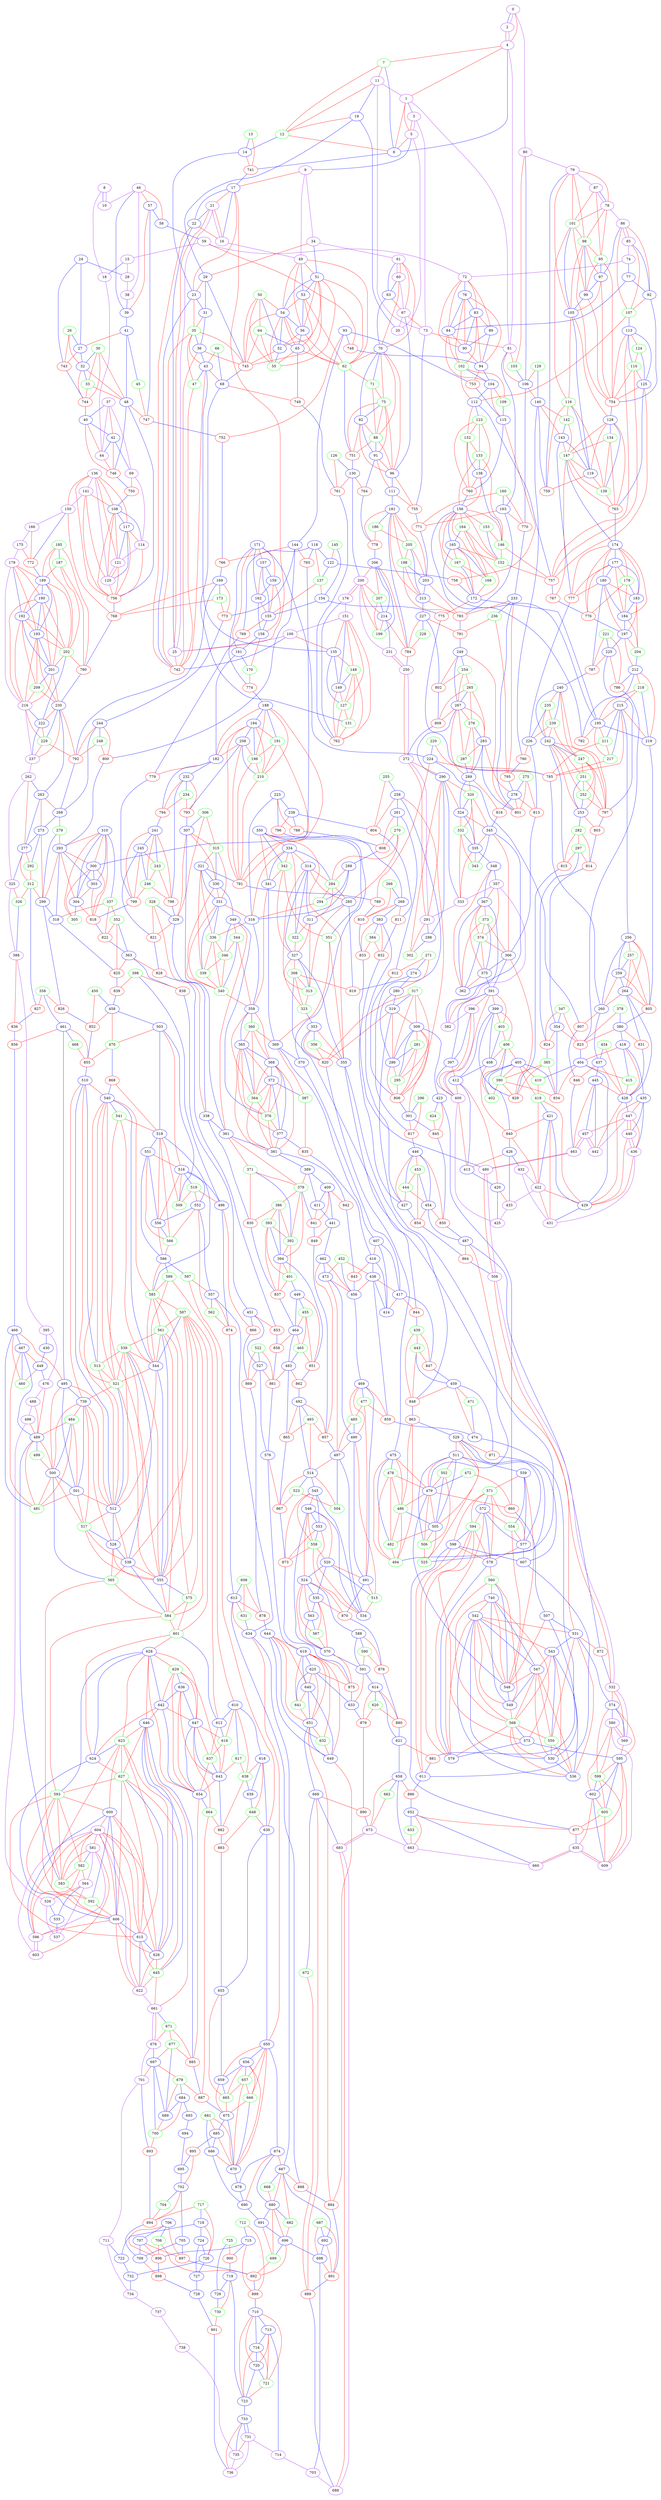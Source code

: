 digraph{
subgraph cluster_0 {
color = white
X111Y375I0 [label="0", pos="111,375!", color="purple"]
X111Y385I0 [label="1", pos="111,385!", color="purple"]
X112Y376I0 [label="2", pos="112,376!", color="purple"]
X114Y395I0 [label="3", pos="114,395!", color="purple"]
X117Y375I0 [label="4", pos="117,375!", color="purple"]
X118Y392I0 [label="5", pos="118,392!", color="purple"]
X121Y381I0 [label="6", pos="121,381!", color="blue"]
X124Y382I0 [label="7", pos="124,382!", color="green"]
X127Y168I0 [label="8", pos="127,168!", color="purple"]
X127Y408I0 [label="9", pos="127,408!", color="purple"]
X128Y189I0 [label="10", pos="128,189!", color="purple"]
X132Y375I0 [label="11", pos="132,375!", color="purple"]
X132Y381I0 [label="12", pos="132,381!", color="green"]
X134Y397I0 [label="13", pos="134,397!", color="green"]
X136Y392I0 [label="14", pos="136,392!", color="blue"]
X138Y203I0 [label="15", pos="138,203!", color="purple"]
X138Y415I0 [label="16", pos="138,415!", color="purple"]
X140Y412I0 [label="17", pos="140,412!", color="blue"]
X141Y153I0 [label="18", pos="141,153!", color="purple"]
X141Y380I0 [label="19", pos="141,380!", color="blue"]
X142Y375I0 [label="20", pos="142,375!", color="purple"]
X144Y419I0 [label="21", pos="144,419!", color="purple"]
X145Y417I0 [label="22", pos="145,417!", color="blue"]
X146Y399I0 [label="23", pos="146,399!", color="blue"]
X148Y192I0 [label="24", pos="148,192!", color="blue"]
X148Y419I0 [label="25", pos="148,419!", color="purple"]
X149Y180I0 [label="26", pos="149,180!", color="green"]
X150Y180I0 [label="27", pos="150,180!", color="blue"]
X150Y204I0 [label="28", pos="150,204!", color="purple"]
X150Y388I0 [label="29", pos="150,388!", color="blue"]
X152Y168I0 [label="30", pos="152,168!", color="green"]
X152Y397I0 [label="31", pos="152,397!", color="blue"]
X153Y173I0 [label="32", pos="153,173!", color="blue"]
X154Y167I0 [label="33", pos="154,167!", color="green"]
X154Y377I0 [label="34", pos="154,377!", color="purple"]
X154Y403I0 [label="35", pos="154,403!", color="green"]
X155Y401I0 [label="36", pos="155,401!", color="blue"]
X157Y136I0 [label="37", pos="157,136!", color="purple"]
X157Y204I0 [label="38", pos="157,204!", color="purple"]
X159Y199I0 [label="39", pos="159,199!", color="blue"]
X160Y140I0 [label="40", pos="160,140!", color="blue"]
X160Y188I0 [label="41", pos="160,188!", color="blue"]
X161Y139I0 [label="42", pos="161,139!", color="blue"]
X161Y406I0 [label="43", pos="161,406!", color="blue"]
X162Y141I0 [label="44", pos="162,141!", color="purple"]
X162Y188I0 [label="45", pos="162,188!", color="green"]
X162Y204I0 [label="46", pos="162,204!", color="purple"]
X162Y410I0 [label="47", pos="162,410!", color="green"]
X163Y178I0 [label="48", pos="163,178!", color="blue"]
X164Y376I0 [label="49", pos="164,376!", color="purple"]
X164Y387I0 [label="50", pos="164,387!", color="green"]
X165Y383I0 [label="51", pos="165,383!", color="blue"]
X165Y385I0 [label="52", pos="165,385!", color="blue"]
X166Y382I0 [label="53", pos="166,382!", color="blue"]
X166Y384I0 [label="54", pos="166,384!", color="blue"]
X166Y388I0 [label="55", pos="166,388!", color="green"]
X167Y383I0 [label="56", pos="167,383!", color="blue"]
X168Y205I0 [label="57", pos="168,205!", color="blue"]
X168Y209I0 [label="58", pos="168,209!", color="blue"]
X170Y218I0 [label="59", pos="170,218!", color="purple"]
X170Y358I0 [label="60", pos="170,358!", color="purple"]
X170Y360I0 [label="61", pos="170,360!", color="purple"]
X170Y373I0 [label="62", pos="170,373!", color="green"]
X171Y360I0 [label="63", pos="171,360!", color="blue"]
X172Y391I0 [label="64", pos="172,391!", color="green"]
X173Y387I0 [label="65", pos="173,387!", color="blue"]
X174Y405I0 [label="66", pos="174,405!", color="green"]
X175Y351I0 [label="67", pos="175,351!", color="purple"]
X175Y402I0 [label="68", pos="175,402!", color="blue"]
X176Y119I0 [label="69", pos="176,119!", color="purple"]
X176Y366I0 [label="70", pos="176,366!", color="blue"]
X176Y370I0 [label="71", pos="176,370!", color="green"]
X181Y251I0 [label="72", pos="181,251!", color="purple"]
X181Y343I0 [label="73", pos="181,343!", color="purple"]
X182Y270I0 [label="74", pos="182,270!", color="purple"]
X182Y373I0 [label="75", pos="182,373!", color="green"]
X183Y252I0 [label="76", pos="183,252!", color="blue"]
X183Y271I0 [label="77", pos="183,271!", color="blue"]
X183Y306I0 [label="78", pos="183,306!", color="purple"]
X183Y309I0 [label="79", pos="183,309!", color="purple"]
X183Y322I0 [label="80", pos="183,322!", color="purple"]
X183Y332I0 [label="81", pos="183,332!", color="purple"]
X183Y371I0 [label="82", pos="183,371!", color="blue"]
X184Y251I0 [label="83", pos="184,251!", color="blue"]
X184Y253I0 [label="84", pos="184,253!", color="blue"]
X184Y284I0 [label="85", pos="184,284!", color="purple"]
X184Y288I0 [label="86", pos="184,288!", color="purple"]
X184Y306I0 [label="87", pos="184,306!", color="purple"]
X184Y375I0 [label="88", pos="184,375!", color="green"]
X185Y245I0 [label="89", pos="185,245!", color="blue"]
X185Y250I0 [label="90", pos="185,250!", color="blue"]
X185Y373I0 [label="91", pos="185,373!", color="blue"]
X186Y281I0 [label="92", pos="186,281!", color="blue"]
X187Y177I0 [label="93", pos="187,177!", color="blue"]
X187Y243I0 [label="94", pos="187,243!", color="blue"]
X187Y298I0 [label="95", pos="187,298!", color="green"]
X187Y363I0 [label="96", pos="187,363!", color="blue"]
X188Y297I0 [label="97", pos="188,297!", color="blue"]
X188Y301I0 [label="98", pos="188,301!", color="green"]
X189Y299I0 [label="99", pos="189,299!", color="blue"]
X189Y432I0 [label="100", pos="189,432!", color="purple"]
X190Y307I0 [label="101", pos="190,307!", color="green"]
X191Y257I0 [label="102", pos="191,257!", color="green"]
X191Y331I0 [label="103", pos="191,331!", color="green"]
X192Y255I0 [label="104", pos="192,255!", color="blue"]
X192Y304I0 [label="105", pos="192,304!", color="blue"]
X192Y329I0 [label="106", pos="192,329!", color="blue"]
X194Y278I0 [label="107", pos="194,278!", color="green"]
X196Y116I0 [label="108", pos="196,116!", color="blue"]
X196Y249I0 [label="109", pos="196,249!", color="green"]
X196Y288I0 [label="110", pos="196,288!", color="green"]
X196Y368I0 [label="111", pos="196,368!", color="blue"]
X197Y264I0 [label="112", pos="197,264!", color="blue"]
X197Y286I0 [label="113", pos="197,286!", color="blue"]
X198Y119I0 [label="114", pos="198,119!", color="purple"]
X198Y246I0 [label="115", pos="198,246!", color="blue"]
X198Y311I0 [label="116", pos="198,311!", color="green"]
X199Y113I0 [label="117", pos="199,113!", color="blue"]
X199Y207I0 [label="118", pos="199,207!", color="blue"]
X199Y309I0 [label="119", pos="199,309!", color="blue"]
X200Y112I0 [label="120", pos="200,112!", color="purple"]
X200Y115I0 [label="121", pos="200,115!", color="purple"]
X200Y208I0 [label="122", pos="200,208!", color="blue"]
X200Y264I0 [label="123", pos="200,264!", color="green"]
X200Y287I0 [label="124", pos="200,287!", color="green"]
X200Y288I0 [label="125", pos="200,288!", color="blue"]
X201Y400I0 [label="126", pos="201,400!", color="green"]
X201Y426I0 [label="127", pos="201,426!", color="green"]
X202Y302I0 [label="128", pos="202,302!", color="blue"]
X202Y329I0 [label="129", pos="202,329!", color="green"]
X202Y399I0 [label="130", pos="202,399!", color="blue"]
X202Y423I0 [label="131", pos="202,423!", color="green"]
X203Y265I0 [label="132", pos="203,265!", color="green"]
X203Y270I0 [label="133", pos="203,270!", color="green"]
X203Y302I0 [label="134", pos="203,302!", color="green"]
X203Y430I0 [label="135", pos="203,430!", color="blue"]
X204Y110I0 [label="136", pos="204,110!", color="purple"]
X204Y208I0 [label="137", pos="204,208!", color="green"]
X204Y269I0 [label="138", pos="204,269!", color="blue"]
X204Y304I0 [label="139", pos="204,304!", color="green"]
X204Y326I0 [label="140", pos="204,326!", color="blue"]
X205Y109I0 [label="141", pos="205,109!", color="purple"]
X206Y319I0 [label="142", pos="206,319!", color="green"]
X207Y317I0 [label="143", pos="207,317!", color="blue"]
X208Y145I0 [label="144", pos="208,145!", color="blue"]
X208Y218I0 [label="145", pos="208,218!", color="green"]
X208Y277I0 [label="146", pos="208,277!", color="green"]
X208Y305I0 [label="147", pos="208,305!", color="green"]
X208Y426I0 [label="148", pos="208,426!", color="green"]
X208Y431I0 [label="149", pos="208,431!", color="blue"]
X209Y106I0 [label="150", pos="209,106!", color="purple"]
X209Y432I0 [label="151", pos="209,432!", color="purple"]
X211Y279I0 [label="152", pos="211,279!", color="green"]
X211Y280I0 [label="153", pos="211,280!", color="green"]
X212Y218I0 [label="154", pos="212,218!", color="blue"]
X213Y203I0 [label="155", pos="213,203!", color="blue"]
X213Y273I0 [label="156", pos="213,273!", color="blue"]
X214Y202I0 [label="157", pos="214,202!", color="blue"]
X216Y193I0 [label="158", pos="216,193!", color="blue"]
X216Y201I0 [label="159", pos="216,201!", color="blue"]
X216Y365I0 [label="160", pos="216,365!", color="green"]
X217Y191I0 [label="161", pos="217,191!", color="blue"]
X217Y200I0 [label="162", pos="217,200!", color="blue"]
X217Y363I0 [label="163", pos="217,363!", color="blue"]
X218Y277I0 [label="164", pos="218,277!", color="green"]
X219Y275I0 [label="165", pos="219,275!", color="blue"]
X220Y93I0 [label="166", pos="220,93!", color="purple"]
X220Y267I0 [label="167", pos="220,267!", color="green"]
X220Y272I0 [label="168", pos="220,272!", color="green"]
X221Y119I0 [label="169", pos="221,119!", color="blue"]
X221Y190I0 [label="170", pos="221,190!", color="green"]
X221Y208I0 [label="171", pos="221,208!", color="blue"]
X221Y265I0 [label="172", pos="221,265!", color="blue"]
X222Y121I0 [label="173", pos="222,121!", color="green"]
X223Y318I0 [label="174", pos="223,318!", color="blue"]
X224Y90I0 [label="175", pos="224,90!", color="purple"]
X224Y432I0 [label="176", pos="224,432!", color="purple"]
X225Y319I0 [label="177", pos="225,319!", color="blue"]
X228Y314I0 [label="178", pos="228,314!", color="green"]
X229Y84I0 [label="179", pos="229,84!", color="purple"]
X230Y323I0 [label="180", pos="230,323!", color="blue"]
X230Y397I0 [label="181", pos="230,397!", color="blue"]
X231Y166I0 [label="182", pos="231,166!", color="blue"]
X231Y319I0 [label="183", pos="231,319!", color="blue"]
X232Y320I0 [label="184", pos="232,320!", color="blue"]
X233Y96I0 [label="185", pos="233,96!", color="green"]
X233Y402I0 [label="186", pos="233,402!", color="green"]
X234Y96I0 [label="187", pos="234,96!", color="green"]
X234Y180I0 [label="188", pos="234,180!", color="blue"]
X235Y90I0 [label="189", pos="235,90!", color="blue"]
X236Y89I0 [label="190", pos="236,89!", color="blue"]
X236Y183I0 [label="191", pos="236,183!", color="green"]
X237Y88I0 [label="192", pos="237,88!", color="blue"]
X237Y90I0 [label="193", pos="237,90!", color="blue"]
X237Y177I0 [label="194", pos="237,177!", color="blue"]
X237Y295I0 [label="195", pos="237,295!", color="blue"]
X238Y179I0 [label="196", pos="238,179!", color="green"]
X238Y319I0 [label="197", pos="238,319!", color="blue"]
X238Y391I0 [label="198", pos="238,391!", color="green"]
X238Y421I0 [label="199", pos="238,421!", color="green"]
X238Y431I0 [label="200", pos="238,431!", color="purple"]
X239Y89I0 [label="201", pos="239,89!", color="blue"]
X239Y94I0 [label="202", pos="239,94!", color="green"]
X239Y389I0 [label="203", pos="239,389!", color="blue"]
X240Y313I0 [label="204", pos="240,313!", color="green"]
X240Y395I0 [label="205", pos="240,395!", color="green"]
X240Y418I0 [label="206", pos="240,418!", color="blue"]
X240Y423I0 [label="207", pos="240,423!", color="green"]
X241Y175I0 [label="208", pos="241,175!", color="blue"]
X242Y88I0 [label="209", pos="242,88!", color="green"]
X242Y177I0 [label="210", pos="242,177!", color="green"]
X242Y291I0 [label="211", pos="242,291!", color="green"]
X242Y310I0 [label="212", pos="242,310!", color="blue"]
X242Y392I0 [label="213", pos="242,392!", color="blue"]
X242Y420I0 [label="214", pos="242,420!", color="blue"]
X243Y289I0 [label="215", pos="243,289!", color="blue"]
X244Y84I0 [label="216", pos="244,84!", color="purple"]
X244Y284I0 [label="217", pos="244,284!", color="green"]
X244Y303I0 [label="218", pos="244,303!", color="green"]
X245Y301I0 [label="219", pos="245,301!", color="blue"]
X246Y273I0 [label="220", pos="246,273!", color="green"]
X246Y329I0 [label="221", pos="246,329!", color="green"]
X248Y88I0 [label="222", pos="248,88!", color="blue"]
X248Y232I0 [label="223", pos="248,232!", color="blue"]
X248Y270I0 [label="224", pos="248,270!", color="blue"]
X248Y326I0 [label="225", pos="248,326!", color="blue"]
X249Y354I0 [label="226", pos="249,354!", color="blue"]
X249Y399I0 [label="227", pos="249,399!", color="blue"]
X250Y404I0 [label="228", pos="250,404!", color="green"]
X252Y92I0 [label="229", pos="252,92!", color="green"]
X252Y94I0 [label="230", pos="252,94!", color="blue"]
X254Y431I0 [label="231", pos="254,431!", color="purple"]
X255Y157I0 [label="232", pos="255,157!", color="blue"]
X255Y381I0 [label="233", pos="255,381!", color="blue"]
X256Y159I0 [label="234", pos="256,159!", color="green"]
X256Y356I0 [label="235", pos="256,356!", color="green"]
X256Y384I0 [label="236", pos="256,384!", color="green"]
X258Y87I0 [label="237", pos="258,87!", color="purple"]
X258Y239I0 [label="238", pos="258,239!", color="blue"]
X258Y351I0 [label="239", pos="258,351!", color="green"]
X260Y348I0 [label="240", pos="260,348!", color="blue"]
X261Y144I0 [label="241", pos="261,144!", color="blue"]
X261Y349I0 [label="242", pos="261,349!", color="blue"]
X262Y147I0 [label="243", pos="262,147!", color="green"]
X263Y108I0 [label="244", pos="263,108!", color="blue"]
X263Y143I0 [label="245", pos="263,143!", color="blue"]
X264Y145I0 [label="246", pos="264,145!", color="green"]
X264Y348I0 [label="247", pos="264,348!", color="green"]
X265Y109I0 [label="248", pos="265,109!", color="green"]
X269Y404I0 [label="249", pos="269,404!", color="blue"]
X269Y431I0 [label="250", pos="269,431!", color="purple"]
X270Y350I0 [label="251", pos="270,350!", color="green"]
X272Y350I0 [label="252", pos="272,350!", color="green"]
X272Y352I0 [label="253", pos="272,352!", color="blue"]
X272Y410I0 [label="254", pos="272,410!", color="green"]
X274Y247I0 [label="255", pos="274,247!", color="green"]
X274Y313I0 [label="256", pos="274,313!", color="blue"]
X274Y317I0 [label="257", pos="274,317!", color="green"]
X275Y245I0 [label="258", pos="275,245!", color="blue"]
X275Y315I0 [label="259", pos="275,315!", color="blue"]
X276Y306I0 [label="260", pos="276,306!", color="blue"]
X277Y194I0 [label="261", pos="277,194!", color="blue"]
X278Y84I0 [label="262", pos="278,84!", color="purple"]
X278Y87I0 [label="263", pos="278,87!", color="blue"]
X278Y317I0 [label="264", pos="278,317!", color="blue"]
X279Y412I0 [label="265", pos="279,412!", color="green"]
X280Y279I0 [label="266", pos="280,279!", color="green"]
X280Y412I0 [label="267", pos="280,412!", color="blue"]
X281Y99I0 [label="268", pos="281,99!", color="blue"]
X281Y277I0 [label="269", pos="281,277!", color="blue"]
X282Y190I0 [label="270", pos="282,190!", color="green"]
X282Y218I0 [label="271", pos="282,218!", color="green"]
X283Y431I0 [label="272", pos="283,431!", color="purple"]
X286Y93I0 [label="273", pos="286,93!", color="blue"]
X286Y218I0 [label="274", pos="286,218!", color="blue"]
X286Y395I0 [label="275", pos="286,395!", color="green"]
X286Y409I0 [label="276", pos="286,409!", color="green"]
X287Y86I0 [label="277", pos="287,86!", color="blue"]
X287Y393I0 [label="278", pos="287,393!", color="blue"]
X288Y102I0 [label="279", pos="288,102!", color="green"]
X288Y220I0 [label="280", pos="288,220!", color="blue"]
X288Y235I0 [label="281", pos="288,235!", color="green"]
X288Y364I0 [label="282", pos="288,364!", color="green"]
X288Y406I0 [label="283", pos="288,406!", color="blue"]
X289Y187I0 [label="284", pos="289,187!", color="green"]
X290Y194I0 [label="285", pos="290,194!", color="blue"]
X290Y232I0 [label="286", pos="290,232!", color="blue"]
X290Y411I0 [label="287", pos="290,411!", color="green"]
X291Y179I0 [label="288", pos="291,179!", color="blue"]
X291Y409I0 [label="289", pos="291,409!", color="blue"]
X291Y423I0 [label="290", pos="291,423!", color="blue"]
X291Y431I0 [label="291", pos="291,431!", color="purple"]
X292Y88I0 [label="292", pos="292,88!", color="green"]
X292Y112I0 [label="293", pos="292,112!", color="blue"]
X292Y181I0 [label="294", pos="292,181!", color="green"]
X292Y239I0 [label="295", pos="292,239!", color="green"]
X292Y251I0 [label="296", pos="292,251!", color="green"]
X292Y367I0 [label="297", pos="292,367!", color="green"]
X292Y428I0 [label="298", pos="292,428!", color="blue"]
X293Y103I0 [label="299", pos="293,103!", color="blue"]
X293Y117I0 [label="300", pos="293,117!", color="blue"]
X293Y249I0 [label="301", pos="293,249!", color="blue"]
X293Y428I0 [label="302", pos="293,428!", color="green"]
X294Y116I0 [label="303", pos="294,116!", color="blue"]
X294Y118I0 [label="304", pos="294,118!", color="blue"]
X294Y120I0 [label="305", pos="294,120!", color="green"]
X294Y151I0 [label="306", pos="294,151!", color="green"]
X294Y152I0 [label="307", pos="294,152!", color="blue"]
X294Y206I0 [label="308", pos="294,206!", color="green"]
X294Y236I0 [label="309", pos="294,236!", color="blue"]
X295Y117I0 [label="310", pos="295,117!", color="blue"]
X295Y192I0 [label="311", pos="295,192!", color="blue"]
X296Y93I0 [label="312", pos="296,93!", color="green"]
X296Y201I0 [label="313", pos="296,201!", color="green"]
X297Y194I0 [label="314", pos="297,194!", color="blue"]
X298Y158I0 [label="315", pos="298,158!", color="green"]
X298Y176I0 [label="316", pos="298,176!", color="blue"]
X298Y231I0 [label="317", pos="298,231!", color="green"]
X299Y106I0 [label="318", pos="299,106!", color="blue"]
X299Y229I0 [label="319", pos="299,229!", color="blue"]
X299Y416I0 [label="320", pos="299,416!", color="green"]
X300Y163I0 [label="321", pos="300,163!", color="blue"]
X300Y192I0 [label="322", pos="300,192!", color="green"]
X300Y206I0 [label="323", pos="300,206!", color="green"]
X300Y415I0 [label="324", pos="300,415!", color="blue"]
X301Y79I0 [label="325", pos="301,79!", color="purple"]
X301Y87I0 [label="326", pos="301,87!", color="green"]
X301Y199I0 [label="327", pos="301,199!", color="blue"]
X302Y140I0 [label="328", pos="302,140!", color="green"]
X302Y142I0 [label="329", pos="302,142!", color="blue"]
X302Y160I0 [label="330", pos="302,160!", color="blue"]
X302Y165I0 [label="331", pos="302,165!", color="blue"]
X302Y423I0 [label="332", pos="302,423!", color="green"]
X303Y431I0 [label="333", pos="303,431!", color="purple"]
X304Y186I0 [label="334", pos="304,186!", color="blue"]
X304Y420I0 [label="335", pos="304,420!", color="blue"]
X306Y170I0 [label="336", pos="306,170!", color="green"]
X308Y116I0 [label="337", pos="308,116!", color="green"]
X308Y142I0 [label="338", pos="308,142!", color="blue"]
X308Y165I0 [label="339", pos="308,165!", color="green"]
X310Y167I0 [label="340", pos="310,167!", color="green"]
X310Y185I0 [label="341", pos="310,185!", color="blue"]
X310Y195I0 [label="342", pos="310,195!", color="green"]
X310Y417I0 [label="343", pos="310,417!", color="green"]
X311Y167I0 [label="344", pos="311,167!", color="green"]
X311Y415I0 [label="345", pos="311,415!", color="blue"]
X312Y165I0 [label="346", pos="312,165!", color="green"]
X312Y376I0 [label="347", pos="312,376!", color="green"]
X313Y428I0 [label="348", pos="313,428!", color="blue"]
X314Y163I0 [label="349", pos="314,163!", color="blue"]
X314Y196I0 [label="350", pos="314,196!", color="blue"]
X314Y198I0 [label="351", pos="314,198!", color="green"]
X315Y115I0 [label="352", pos="315,115!", color="green"]
X315Y219I0 [label="353", pos="315,219!", color="blue"]
X315Y375I0 [label="354", pos="315,375!", color="blue"]
X316Y206I0 [label="355", pos="316,206!", color="blue"]
X316Y222I0 [label="356", pos="316,222!", color="green"]
X317Y433I0 [label="357", pos="317,433!", color="purple"]
X318Y98I0 [label="358", pos="318,98!", color="green"]
X319Y179I0 [label="359", pos="319,179!", color="blue"]
X320Y182I0 [label="360", pos="320,182!", color="green"]
X321Y153I0 [label="361", pos="321,153!", color="blue"]
X321Y424I0 [label="362", pos="321,424!", color="blue"]
X322Y120I0 [label="363", pos="322,120!", color="blue"]
X322Y174I0 [label="364", pos="322,174!", color="green"]
X322Y177I0 [label="365", pos="322,177!", color="blue"]
X322Y411I0 [label="366", pos="322,411!", color="blue"]
X322Y427I0 [label="367", pos="322,427!", color="blue"]
X323Y177I0 [label="368", pos="323,177!", color="blue"]
X323Y192I0 [label="369", pos="323,192!", color="blue"]
X323Y195I0 [label="370", pos="323,195!", color="blue"]
X324Y144I0 [label="371", pos="324,144!", color="green"]
X324Y178I0 [label="372", pos="324,178!", color="blue"]
X324Y419I0 [label="373", pos="324,419!", color="green"]
X324Y424I0 [label="374", pos="324,424!", color="green"]
X325Y417I0 [label="375", pos="325,417!", color="blue"]
X326Y169I0 [label="376", pos="326,169!", color="green"]
X326Y176I0 [label="377", pos="326,176!", color="blue"]
X328Y365I0 [label="378", pos="328,365!", color="green"]
X329Y151I0 [label="379", pos="329,151!", color="green"]
X329Y362I0 [label="380", pos="329,362!", color="blue"]
X330Y165I0 [label="381", pos="330,165!", color="blue"]
X330Y433I0 [label="382", pos="330,433!", color="purple"]
X331Y305I0 [label="383", pos="331,305!", color="blue"]
X332Y308I0 [label="384", pos="332,308!", color="green"]
X332Y393I0 [label="385", pos="332,393!", color="green"]
X333Y143I0 [label="386", pos="333,143!", color="green"]
X334Y186I0 [label="387", pos="334,186!", color="green"]
X335Y78I0 [label="388", pos="335,78!", color="purple"]
X336Y164I0 [label="389", pos="336,164!", color="blue"]
X336Y398I0 [label="390", pos="336,398!", color="green"]
X337Y428I0 [label="391", pos="337,428!", color="blue"]
X338Y152I0 [label="392", pos="338,152!", color="green"]
X339Y144I0 [label="393", pos="339,144!", color="green"]
X339Y145I0 [label="394", pos="339,145!", color="blue"]
X340Y76I0 [label="395", pos="340,76!", color="purple"]
X340Y435I0 [label="396", pos="340,435!", color="purple"]
X341Y433I0 [label="397", pos="341,433!", color="blue"]
X342Y114I0 [label="398", pos="342,114!", color="green"]
X343Y418I0 [label="399", pos="343,418!", color="blue"]
X343Y435I0 [label="400", pos="343,435!", color="purple"]
X344Y142I0 [label="401", pos="344,142!", color="green"]
X344Y401I0 [label="402", pos="344,401!", color="green"]
X344Y414I0 [label="403", pos="344,414!", color="green"]
X345Y384I0 [label="404", pos="345,384!", color="blue"]
X346Y398I0 [label="405", pos="346,398!", color="blue"]
X346Y408I0 [label="406", pos="346,408!", color="green"]
X347Y197I0 [label="407", pos="347,197!", color="blue"]
X347Y416I0 [label="408", pos="347,416!", color="blue"]
X348Y169I0 [label="409", pos="348,169!", color="blue"]
X348Y390I0 [label="410", pos="348,390!", color="green"]
X349Y166I0 [label="411", pos="349,166!", color="blue"]
X350Y426I0 [label="412", pos="350,426!", color="blue"]
X351Y427I0 [label="413", pos="351,427!", color="blue"]
X352Y196I0 [label="414", pos="352,196!", color="blue"]
X352Y379I0 [label="415", pos="352,379!", color="green"]
X353Y193I0 [label="416", pos="353,193!", color="blue"]
X353Y208I0 [label="417", pos="353,208!", color="blue"]
X353Y377I0 [label="418", pos="353,377!", color="blue"]
X354Y394I0 [label="419", pos="354,394!", color="green"]
X354Y434I0 [label="420", pos="354,434!", color="blue"]
X358Y399I0 [label="421", pos="358,399!", color="blue"]
X358Y402I0 [label="422", pos="358,402!", color="purple"]
X359Y282I0 [label="423", pos="359,282!", color="blue"]
X360Y284I0 [label="424", pos="360,284!", color="green"]
X360Y439I0 [label="425", pos="360,439!", color="purple"]
X361Y419I0 [label="426", pos="361,419!", color="blue"]
X362Y319I0 [label="427", pos="362,319!", color="blue"]
X362Y370I0 [label="428", pos="362,370!", color="blue"]
X362Y397I0 [label="429", pos="362,397!", color="blue"]
X363Y67I0 [label="430", pos="363,67!", color="blue"]
X363Y398I0 [label="431", pos="363,398!", color="purple"]
X363Y419I0 [label="432", pos="363,419!", color="purple"]
X363Y429I0 [label="433", pos="363,429!", color="purple"]
X364Y361I0 [label="434", pos="364,361!", color="green"]
X364Y385I0 [label="435", pos="364,385!", color="blue"]
X364Y388I0 [label="436", pos="364,388!", color="purple"]
X366Y359I0 [label="437", pos="366,359!", color="blue"]
X368Y204I0 [label="438", pos="368,204!", color="blue"]
X368Y229I0 [label="439", pos="368,229!", color="green"]
X369Y387I0 [label="440", pos="369,387!", color="purple"]
X371Y178I0 [label="441", pos="371,178!", color="blue"]
X372Y371I0 [label="442", pos="372,371!", color="purple"]
X374Y232I0 [label="443", pos="374,232!", color="green"]
X374Y317I0 [label="444", pos="374,317!", color="green"]
X374Y368I0 [label="445", pos="374,368!", color="blue"]
X375Y315I0 [label="446", pos="375,315!", color="blue"]
X375Y381I0 [label="447", pos="375,381!", color="purple"]
X377Y60I0 [label="448", pos="377,60!", color="blue"]
X377Y151I0 [label="449", pos="377,151!", color="blue"]
X378Y104I0 [label="450", pos="378,104!", color="green"]
X378Y124I0 [label="451", pos="378,124!", color="blue"]
X378Y205I0 [label="452", pos="378,205!", color="green"]
X378Y321I0 [label="453", pos="378,321!", color="green"]
X379Y319I0 [label="454", pos="379,319!", color="blue"]
X380Y154I0 [label="455", pos="380,154!", color="green"]
X380Y202I0 [label="456", pos="380,202!", color="blue"]
X380Y375I0 [label="457", pos="380,375!", color="purple"]
X381Y106I0 [label="458", pos="381,106!", color="blue"]
X382Y235I0 [label="459", pos="382,235!", color="blue"]
X384Y64I0 [label="460", pos="384,64!", color="green"]
X385Y83I0 [label="461", pos="385,83!", color="blue"]
X385Y190I0 [label="462", pos="385,190!", color="blue"]
X385Y369I0 [label="463", pos="385,369!", color="purple"]
X386Y148I0 [label="464", pos="386,148!", color="blue"]
X386Y155I0 [label="465", pos="386,155!", color="green"]
X387Y68I0 [label="466", pos="387,68!", color="blue"]
X388Y65I0 [label="467", pos="388,65!", color="blue"]
X388Y87I0 [label="468", pos="388,87!", color="green"]
X389Y211I0 [label="469", pos="389,211!", color="blue"]
X390Y100I0 [label="470", pos="390,100!", color="green"]
X390Y231I0 [label="471", pos="390,231!", color="green"]
X390Y293I0 [label="472", pos="390,293!", color="green"]
X391Y198I0 [label="473", pos="391,198!", color="blue"]
X391Y229I0 [label="474", pos="391,229!", color="blue"]
X391Y277I0 [label="475", pos="391,277!", color="blue"]
X392Y54I0 [label="476", pos="392,54!", color="purple"]
X392Y216I0 [label="477", pos="392,216!", color="green"]
X392Y279I0 [label="478", pos="392,279!", color="green"]
X392Y290I0 [label="479", pos="392,290!", color="blue"]
X393Y363I0 [label="480", pos="393,363!", color="purple"]
X394Y66I0 [label="481", pos="394,66!", color="green"]
X396Y278I0 [label="482", pos="396,278!", color="green"]
X397Y163I0 [label="483", pos="397,163!", color="blue"]
X398Y66I0 [label="484", pos="398,66!", color="green"]
X398Y209I0 [label="485", pos="398,209!", color="green"]
X398Y278I0 [label="486", pos="398,278!", color="green"]
X398Y335I0 [label="487", pos="398,335!", color="blue"]
X399Y49I0 [label="488", pos="399,49!", color="purple"]
X399Y59I0 [label="489", pos="399,59!", color="blue"]
X399Y207I0 [label="490", pos="399,207!", color="blue"]
X399Y218I0 [label="491", pos="399,218!", color="blue"]
X400Y178I0 [label="492", pos="400,178!", color="blue"]
X400Y182I0 [label="493", pos="400,182!", color="green"]
X400Y277I0 [label="494", pos="400,277!", color="green"]
X401Y73I0 [label="495", pos="401,73!", color="blue"]
X401Y117I0 [label="496", pos="401,117!", color="blue"]
X401Y195I0 [label="497", pos="401,195!", color="blue"]
X402Y50I0 [label="498", pos="402,50!", color="purple"]
X402Y60I0 [label="499", pos="402,60!", color="green"]
X402Y67I0 [label="500", pos="402,67!", color="blue"]
X402Y72I0 [label="501", pos="402,72!", color="blue"]
X402Y289I0 [label="502", pos="402,289!", color="green"]
X404Y105I0 [label="503", pos="404,105!", color="blue"]
X404Y194I0 [label="504", pos="404,194!", color="green"]
X404Y286I0 [label="505", pos="404,286!", color="blue"]
X404Y291I0 [label="506", pos="404,291!", color="green"]
X404Y317I0 [label="507", pos="404,317!", color="blue"]
X404Y362I0 [label="508", pos="404,362!", color="purple"]
X405Y106I0 [label="509", pos="405,106!", color="green"]
X406Y82I0 [label="510", pos="406,82!", color="blue"]
X406Y288I0 [label="511", pos="406,288!", color="blue"]
X408Y80I0 [label="512", pos="408,80!", color="blue"]
X408Y85I0 [label="513", pos="408,85!", color="green"]
X408Y190I0 [label="514", pos="408,190!", color="blue"]
X408Y214I0 [label="515", pos="408,214!", color="green"]
X409Y112I0 [label="516", pos="409,112!", color="blue"]
X410Y72I0 [label="517", pos="410,72!", color="green"]
X411Y101I0 [label="518", pos="411,101!", color="blue"]
X411Y113I0 [label="519", pos="411,113!", color="green"]
X411Y219I0 [label="520", pos="411,219!", color="blue"]
X412Y82I0 [label="521", pos="412,82!", color="green"]
X412Y157I0 [label="522", pos="412,157!", color="green"]
X412Y190I0 [label="523", pos="412,190!", color="green"]
X412Y225I0 [label="524", pos="412,225!", color="blue"]
X412Y285I0 [label="525", pos="412,285!", color="green"]
X413Y43I0 [label="526", pos="413,43!", color="purple"]
X413Y155I0 [label="527", pos="413,155!", color="blue"]
X414Y73I0 [label="528", pos="414,73!", color="blue"]
X414Y283I0 [label="529", pos="414,283!", color="blue"]
X414Y325I0 [label="530", pos="414,325!", color="blue"]
X414Y337I0 [label="531", pos="414,337!", color="blue"]
X414Y362I0 [label="532", pos="414,362!", color="purple"]
X415Y42I0 [label="533", pos="415,42!", color="blue"]
X415Y210I0 [label="534", pos="415,210!", color="blue"]
X415Y223I0 [label="535", pos="415,223!", color="blue"]
X415Y326I0 [label="536", pos="415,326!", color="blue"]
X416Y40I0 [label="537", pos="416,40!", color="purple"]
X416Y73I0 [label="538", pos="416,73!", color="blue"]
X416Y76I0 [label="539", pos="416,76!", color="green"]
X416Y86I0 [label="540", pos="416,86!", color="blue"]
X416Y90I0 [label="541", pos="416,90!", color="green"]
X416Y323I0 [label="542", pos="416,323!", color="blue"]
X416Y329I0 [label="543", pos="416,329!", color="blue"]
X417Y85I0 [label="544", pos="417,85!", color="blue"]
X417Y207I0 [label="545", pos="417,207!", color="blue"]
X417Y213I0 [label="546", pos="417,213!", color="blue"]
X417Y321I0 [label="547", pos="417,321!", color="blue"]
X418Y318I0 [label="548", pos="418,318!", color="blue"]
X418Y320I0 [label="549", pos="418,320!", color="blue"]
X418Y330I0 [label="550", pos="418,330!", color="green"]
X419Y103I0 [label="551", pos="419,103!", color="blue"]
X419Y114I0 [label="552", pos="419,114!", color="blue"]
X419Y209I0 [label="553", pos="419,209!", color="blue"]
X419Y307I0 [label="554", pos="419,307!", color="green"]
X420Y78I0 [label="555", pos="420,78!", color="blue"]
X420Y104I0 [label="556", pos="420,104!", color="blue"]
X420Y115I0 [label="557", pos="420,115!", color="blue"]
X420Y212I0 [label="558", pos="420,212!", color="green"]
X420Y305I0 [label="559", pos="420,305!", color="blue"]
X420Y318I0 [label="560", pos="420,318!", color="green"]
X421Y78I0 [label="561", pos="421,78!", color="green"]
X421Y122I0 [label="562", pos="421,122!", color="green"]
X421Y226I0 [label="563", pos="421,226!", color="blue"]
X422Y43I0 [label="564", pos="422,43!", color="purple"]
X422Y63I0 [label="565", pos="422,63!", color="green"]
X422Y105I0 [label="566", pos="422,105!", color="green"]
X422Y228I0 [label="567", pos="422,228!", color="green"]
X422Y324I0 [label="568", pos="422,324!", color="green"]
X422Y361I0 [label="569", pos="422,361!", color="purple"]
X423Y224I0 [label="570", pos="423,224!", color="blue"]
X423Y312I0 [label="571", pos="423,312!", color="green"]
X424Y312I0 [label="572", pos="424,312!", color="blue"]
X424Y324I0 [label="573", pos="424,324!", color="blue"]
X424Y359I0 [label="574", pos="424,359!", color="blue"]
X425Y73I0 [label="575", pos="425,73!", color="green"]
X425Y180I0 [label="576", pos="425,180!", color="blue"]
X425Y307I0 [label="577", pos="425,307!", color="blue"]
X425Y315I0 [label="578", pos="425,315!", color="blue"]
X425Y319I0 [label="579", pos="425,319!", color="blue"]
X425Y362I0 [label="580", pos="425,362!", color="purple"]
X426Y48I0 [label="581", pos="426,48!", color="purple"]
X426Y51I0 [label="582", pos="426,51!", color="green"]
X426Y57I0 [label="583", pos="426,57!", color="green"]
X426Y71I0 [label="584", pos="426,71!", color="green"]
X426Y83I0 [label="585", pos="426,83!", color="green"]
X426Y100I0 [label="586", pos="426,100!", color="blue"]
X427Y81I0 [label="587", pos="427,81!", color="green"]
X427Y239I0 [label="588", pos="427,239!", color="blue"]
X428Y92I0 [label="589", pos="428,92!", color="green"]
X428Y242I0 [label="590", pos="428,242!", color="green"]
X429Y237I0 [label="591", pos="429,237!", color="blue"]
X431Y56I0 [label="592", pos="431,56!", color="green"]
X431Y59I0 [label="593", pos="431,59!", color="green"]
X431Y316I0 [label="594", pos="431,316!", color="green"]
X431Y354I0 [label="595", pos="431,354!", color="blue"]
X432Y50I0 [label="596", pos="432,50!", color="purple"]
X432Y118I0 [label="597", pos="432,118!", color="green"]
X432Y316I0 [label="598", pos="432,316!", color="blue"]
X432Y361I0 [label="599", pos="432,361!", color="green"]
X433Y53I0 [label="600", pos="433,53!", color="blue"]
X433Y72I0 [label="601", pos="433,72!", color="green"]
X433Y359I0 [label="602", pos="433,359!", color="blue"]
X434Y47I0 [label="603", pos="434,47!", color="purple"]
X434Y49I0 [label="604", pos="434,49!", color="purple"]
X434Y354I0 [label="605", pos="434,354!", color="green"]
X435Y54I0 [label="606", pos="435,54!", color="blue"]
X435Y305I0 [label="607", pos="435,305!", color="blue"]
X436Y165I0 [label="608", pos="436,165!", color="green"]
X436Y362I0 [label="609", pos="436,362!", color="purple"]
X437Y90I0 [label="610", pos="437,90!", color="blue"]
X437Y306I0 [label="611", pos="437,306!", color="blue"]
X438Y82I0 [label="612", pos="438,82!", color="blue"]
X438Y163I0 [label="613", pos="438,163!", color="blue"]
X438Y257I0 [label="614", pos="438,257!", color="blue"]
X440Y53I0 [label="615", pos="440,53!", color="blue"]
X440Y82I0 [label="616", pos="440,82!", color="green"]
X440Y93I0 [label="617", pos="440,93!", color="green"]
X440Y106I0 [label="618", pos="440,106!", color="blue"]
X440Y214I0 [label="619", pos="440,214!", color="blue"]
X440Y258I0 [label="620", pos="440,258!", color="green"]
X440Y277I0 [label="621", pos="440,277!", color="blue"]
X441Y50I0 [label="622", pos="441,50!", color="purple"]
X441Y60I0 [label="623", pos="441,60!", color="green"]
X441Y63I0 [label="624", pos="441,63!", color="blue"]
X441Y215I0 [label="625", pos="441,215!", color="blue"]
X442Y55I0 [label="626", pos="442,55!", color="blue"]
X442Y58I0 [label="627", pos="442,58!", color="green"]
X442Y67I0 [label="628", pos="442,67!", color="blue"]
X442Y74I0 [label="629", pos="442,74!", color="green"]
X442Y117I0 [label="630", pos="442,117!", color="blue"]
X442Y157I0 [label="631", pos="442,157!", color="green"]
X442Y204I0 [label="632", pos="442,204!", color="green"]
X442Y240I0 [label="633", pos="442,240!", color="blue"]
X443Y155I0 [label="634", pos="443,155!", color="blue"]
X443Y362I0 [label="635", pos="443,362!", color="purple"]
X444Y74I0 [label="636", pos="444,74!", color="blue"]
X444Y81I0 [label="637", pos="444,81!", color="green"]
X444Y98I0 [label="638", pos="444,98!", color="green"]
X444Y105I0 [label="639", pos="444,105!", color="blue"]
X444Y211I0 [label="640", pos="444,211!", color="blue"]
X444Y216I0 [label="641", pos="444,216!", color="green"]
X445Y70I0 [label="642", pos="445,70!", color="blue"]
X445Y79I0 [label="643", pos="445,79!", color="blue"]
X445Y204I0 [label="644", pos="445,204!", color="blue"]
X446Y55I0 [label="645", pos="446,55!", color="green"]
X446Y56I0 [label="646", pos="446,56!", color="blue"]
X446Y77I0 [label="647", pos="446,77!", color="blue"]
X446Y108I0 [label="648", pos="446,108!", color="green"]
X446Y206I0 [label="649", pos="446,206!", color="blue"]
X447Y139I0 [label="650", pos="447,139!", color="blue"]
X447Y210I0 [label="651", pos="447,210!", color="blue"]
X447Y339I0 [label="652", pos="447,339!", color="blue"]
X448Y334I0 [label="653", pos="448,334!", color="green"]
X449Y73I0 [label="654", pos="449,73!", color="blue"]
X450Y123I0 [label="655", pos="450,123!", color="blue"]
X450Y136I0 [label="656", pos="450,136!", color="blue"]
X451Y136I0 [label="657", pos="451,136!", color="green"]
X451Y323I0 [label="658", pos="451,323!", color="blue"]
X452Y127I0 [label="659", pos="452,127!", color="blue"]
X452Y362I0 [label="660", pos="452,362!", color="purple"]
X453Y50I0 [label="661", pos="453,50!", color="purple"]
X453Y323I0 [label="662", pos="453,323!", color="green"]
X453Y338I0 [label="663", pos="453,338!", color="purple"]
X454Y85I0 [label="664", pos="454,85!", color="green"]
X454Y128I0 [label="665", pos="454,128!", color="green"]
X456Y140I0 [label="666", pos="456,140!", color="green"]
X457Y179I0 [label="667", pos="457,179!", color="blue"]
X458Y176I0 [label="668", pos="458,176!", color="green"]
X458Y267I0 [label="669", pos="458,267!", color="blue"]
X459Y140I0 [label="670", pos="459,140!", color="blue"]
X460Y62I0 [label="671", pos="460,62!", color="green"]
X460Y266I0 [label="672", pos="460,266!", color="green"]
X460Y319I0 [label="673", pos="460,319!", color="purple"]
X461Y166I0 [label="674", pos="461,166!", color="blue"]
X462Y131I0 [label="675", pos="462,131!", color="blue"]
X464Y50I0 [label="676", pos="464,50!", color="purple"]
X465Y64I0 [label="677", pos="465,64!", color="green"]
X465Y155I0 [label="678", pos="465,155!", color="blue"]
X467Y75I0 [label="679", pos="467,75!", color="green"]
X467Y178I0 [label="680", pos="467,178!", color="blue"]
X468Y146I0 [label="681", pos="468,146!", color="green"]
X468Y188I0 [label="682", pos="468,188!", color="green"]
X468Y318I0 [label="683", pos="468,318!", color="purple"]
X470Y81I0 [label="684", pos="470,81!", color="blue"]
X470Y142I0 [label="685", pos="470,142!", color="blue"]
X470Y143I0 [label="686", pos="470,143!", color="blue"]
X470Y247I0 [label="687", pos="470,247!", color="green"]
X470Y318I0 [label="688", pos="470,318!", color="purple"]
X471Y72I0 [label="689", pos="471,72!", color="blue"]
X471Y161I0 [label="690", pos="471,161!", color="blue"]
X471Y177I0 [label="691", pos="471,177!", color="blue"]
X471Y245I0 [label="692", pos="471,245!", color="blue"]
X472Y101I0 [label="693", pos="472,101!", color="blue"]
X473Y113I0 [label="694", pos="473,113!", color="blue"]
X473Y117I0 [label="695", pos="473,117!", color="blue"]
X473Y179I0 [label="696", pos="473,179!", color="blue"]
X474Y71I0 [label="697", pos="474,71!", color="blue"]
X474Y249I0 [label="698", pos="474,249!", color="blue"]
X475Y178I0 [label="699", pos="475,178!", color="green"]
X476Y77I0 [label="700", pos="476,77!", color="green"]
X480Y62I0 [label="701", pos="480,62!", color="purple"]
X480Y128I0 [label="702", pos="480,128!", color="blue"]
X481Y318I0 [label="703", pos="481,318!", color="purple"]
X482Y128I0 [label="704", pos="482,128!", color="green"]
X483Y139I0 [label="705", pos="483,139!", color="blue"]
X487Y159I0 [label="706", pos="487,159!", color="blue"]
X488Y154I0 [label="707", pos="488,154!", color="blue"]
X488Y174I0 [label="708", pos="488,174!", color="green"]
X489Y145I0 [label="709", pos="489,145!", color="blue"]
X491Y300I0 [label="710", pos="491,300!", color="blue"]
X492Y74I0 [label="711", pos="492,74!", color="purple"]
X492Y202I0 [label="712", pos="492,202!", color="green"]
X492Y307I0 [label="713", pos="492,307!", color="blue"]
X492Y318I0 [label="714", pos="492,318!", color="purple"]
X494Y202I0 [label="715", pos="494,202!", color="blue"]
X494Y303I0 [label="716", pos="494,303!", color="blue"]
X496Y115I0 [label="717", pos="496,115!", color="green"]
X498Y113I0 [label="718", pos="498,113!", color="blue"]
X498Y284I0 [label="719", pos="498,284!", color="blue"]
X498Y301I0 [label="720", pos="498,301!", color="blue"]
X498Y305I0 [label="721", pos="498,305!", color="green"]
X499Y106I0 [label="722", pos="499,106!", color="blue"]
X499Y300I0 [label="723", pos="499,300!", color="blue"]
X500Y125I0 [label="724", pos="500,125!", color="blue"]
X500Y238I0 [label="725", pos="500,238!", color="green"]
X501Y126I0 [label="726", pos="501,126!", color="blue"]
X501Y139I0 [label="727", pos="501,139!", color="blue"]
X501Y141I0 [label="728", pos="501,141!", color="blue"]
X501Y277I0 [label="729", pos="501,277!", color="blue"]
X502Y279I0 [label="730", pos="502,279!", color="green"]
X502Y318I0 [label="731", pos="502,318!", color="purple"]
X503Y103I0 [label="732", pos="503,103!", color="blue"]
X503Y317I0 [label="733", pos="503,317!", color="blue"]
X505Y88I0 [label="734", pos="505,88!", color="purple"]
X506Y316I0 [label="735", pos="506,316!", color="purple"]
X511Y318I0 [label="736", pos="511,318!", color="purple"]
X515Y174I0 [label="737", pos="515,174!", color="purple"]
X518Y218I0 [label="738", pos="518,218!", color="purple"]
X403Y72I0 [label="739", pos="403,72!", color="blue"]
X419Y320I0 [label="740", pos="419,320!", color="blue"]
X130Y399I0 [label="741", pos="130,399!", color="red"]
X152Y409I0 [label="742", pos="152,409!", color="red"]
X145Y181I0 [label="743", pos="145,181!", color="red"]
X147Y168I0 [label="744", pos="147,168!", color="red"]
X161Y395I0 [label="745", pos="161,395!", color="red"]
X168Y148I0 [label="746", pos="168,148!", color="red"]
X169Y192I0 [label="747", pos="169,192!", color="red"]
X178Y213I0 [label="748", pos="178,213!", color="red"]
X183Y395I0 [label="749", pos="183,395!", color="red"]
X183Y127I0 [label="750", pos="183,127!", color="red"]
X180Y379I0 [label="751", pos="180,379!", color="red"]
X179Y170I0 [label="752", pos="179,170!", color="red"]
X194Y235I0 [label="753", pos="194,235!", color="red"]
X192Y292I0 [label="754", pos="192,292!", color="red"]
X194Y355I0 [label="755", pos="194,355!", color="red"]
X203Y123I0 [label="756", pos="203,123!", color="red"]
X203Y280I0 [label="757", pos="203,280!", color="red"]
X206Y238I0 [label="758", pos="206,238!", color="red"]
X194Y315I0 [label="759", pos="194,315!", color="red"]
X206Y257I0 [label="760", pos="206,257!", color="red"]
X196Y405I0 [label="761", pos="196,405!", color="red"]
X209Y418I0 [label="762", pos="209,418!", color="red"]
X209Y299I0 [label="763", pos="209,299!", color="red"]
X209Y391I0 [label="764", pos="209,391!", color="red"]
X216Y153I0 [label="765", pos="216,153!", color="red"]
X201Y139I0 [label="766", pos="201,139!", color="red"]
X216Y297I0 [label="767", pos="216,297!", color="red"]
X216Y113I0 [label="768", pos="216,113!", color="red"]
X205Y197I0 [label="769", pos="205,197!", color="red"]
X223Y358I0 [label="770", pos="223,358!", color="red"]
X213Y369I0 [label="771", pos="213,369!", color="red"]
X224Y97I0 [label="772", pos="224,97!", color="red"]
X224Y127I0 [label="773", pos="224,127!", color="red"]
X227Y192I0 [label="774", pos="227,192!", color="red"]
X228Y258I0 [label="775", pos="228,258!", color="red"]
X231Y310I0 [label="776", pos="231,310!", color="red"]
X217Y324I0 [label="777", pos="217,324!", color="red"]
X225Y405I0 [label="778", pos="225,405!", color="red"]
X225Y158I0 [label="779", pos="225,158!", color="red"]
X235Y101I0 [label="780", pos="235,101!", color="red"]
X241Y188I0 [label="781", pos="241,188!", color="red"]
X232Y300I0 [label="782", pos="232,300!", color="red"]
X244Y383I0 [label="783", pos="244,383!", color="red"]
X246Y410I0 [label="784", pos="246,410!", color="red"]
X249Y284I0 [label="785", pos="249,284!", color="red"]
X254Y321I0 [label="786", pos="254,321!", color="red"]
X241Y334I0 [label="787", pos="241,334!", color="red"]
X254Y225I0 [label="788", pos="254,225!", color="red"]
X254Y264I0 [label="789", pos="254,264!", color="red"]
X241Y361I0 [label="790", pos="241,361!", color="red"]
X256Y392I0 [label="791", pos="256,392!", color="red"]
X259Y99I0 [label="792", pos="259,99!", color="red"]
X255Y165I0 [label="793", pos="255,165!", color="red"]
X248Y151I0 [label="794", pos="248,151!", color="red"]
X258Y373I0 [label="795", pos="258,373!", color="red"]
X251Y246I0 [label="796", pos="251,246!", color="red"]
X266Y341I0 [label="797", pos="266,341!", color="red"]
X266Y151I0 [label="798", pos="266,151!", color="red"]
X259Y136I0 [label="799", pos="259,136!", color="red"]
X265Y115I0 [label="800", pos="265,115!", color="red"]
X276Y396I0 [label="801", pos="276,396!", color="red"]
X263Y410I0 [label="802", pos="263,410!", color="red"]
X276Y347I0 [label="803", pos="276,347!", color="red"]
X268Y252I0 [label="804", pos="268,252!", color="red"]
X270Y321I0 [label="805", pos="270,321!", color="red"]
X282Y237I0 [label="806", pos="282,237!", color="red"]
X282Y299I0 [label="807", pos="282,299!", color="red"]
X270Y187I0 [label="808", pos="270,187!", color="red"]
X271Y419I0 [label="809", pos="271,419!", color="red"]
X278Y285I0 [label="810", pos="278,285!", color="red"]
X288Y270I0 [label="811", pos="288,270!", color="red"]
X275Y218I0 [label="812", pos="275,218!", color="red"]
X294Y387I0 [label="813", pos="294,387!", color="red"]
X292Y359I0 [label="814", pos="292,359!", color="red"]
X284Y371I0 [label="815", pos="284,371!", color="red"]
X298Y401I0 [label="816", pos="298,401!", color="red"]
X286Y256I0 [label="817", pos="286,256!", color="red"]
X293Y125I0 [label="818", pos="293,125!", color="red"]
X287Y206I0 [label="819", pos="287,206!", color="red"]
X305Y223I0 [label="820", pos="305,223!", color="red"]
X301Y132I0 [label="821", pos="301,132!", color="red"]
X308Y123I0 [label="822", pos="308,123!", color="red"]
X319Y368I0 [label="823", pos="319,368!", color="red"]
X308Y379I0 [label="824", pos="308,379!", color="red"]
X315Y109I0 [label="825", pos="315,109!", color="red"]
X316Y101I0 [label="826", pos="316,101!", color="red"]
X315Y93I0 [label="827", pos="315,93!", color="red"]
X325Y128I0 [label="828", pos="325,128!", color="red"]
X329Y403I0 [label="829", pos="329,403!", color="red"]
X324Y137I0 [label="830", pos="324,137!", color="red"]
X334Y355I0 [label="831", pos="334,355!", color="red"]
X332Y297I0 [label="832", pos="332,297!", color="red"]
X326Y312I0 [label="833", pos="326,312!", color="red"]
X335Y390I0 [label="834", pos="335,390!", color="red"]
X337Y182I0 [label="835", pos="337,182!", color="red"]
X339Y86I0 [label="836", pos="339,86!", color="red"]
X339Y137I0 [label="837", pos="339,137!", color="red"]
X343Y121I0 [label="838", pos="343,121!", color="red"]
X342Y110I0 [label="839", pos="342,110!", color="red"]
X354Y408I0 [label="840", pos="354,408!", color="red"]
X355Y161I0 [label="841", pos="355,161!", color="red"]
X344Y176I0 [label="842", pos="344,176!", color="red"]
X360Y186I0 [label="843", pos="360,186!", color="red"]
X345Y215I0 [label="844", pos="345,215!", color="red"]
X353Y288I0 [label="845", pos="353,288!", color="red"]
X372Y352I0 [label="846", pos="372,352!", color="red"]
X371Y224I0 [label="847", pos="371,224!", color="red"]
X366Y236I0 [label="848", pos="366,236!", color="red"]
X378Y171I0 [label="849", pos="378,171!", color="red"]
X383Y307I0 [label="850", pos="383,307!", color="red"]
X375Y158I0 [label="851", pos="375,158!", color="red"]
X374Y99I0 [label="852", pos="374,99!", color="red"]
X373Y132I0 [label="853", pos="373,132!", color="red"]
X372Y327I0 [label="854", pos="372,327!", color="red"]
X392Y91I0 [label="855", pos="392,91!", color="red"]
X377Y75I0 [label="856", pos="377,75!", color="red"]
X392Y184I0 [label="857", pos="392,184!", color="red"]
X391Y142I0 [label="858", pos="391,142!", color="red"]
X383Y219I0 [label="859", pos="383,219!", color="red"]
X388Y299I0 [label="860", pos="388,299!", color="red"]
X404Y157I0 [label="861", pos="404,157!", color="red"]
X391Y170I0 [label="862", pos="391,170!", color="red"]
X406Y272I0 [label="863", pos="406,272!", color="red"]
X390Y342I0 [label="864", pos="390,342!", color="red"]
X405Y172I0 [label="865", pos="405,172!", color="red"]
X398Y125I0 [label="866", pos="398,125!", color="red"]
X415Y185I0 [label="867", pos="415,185!", color="red"]
X407Y93I0 [label="868", pos="407,93!", color="red"]
X419Y150I0 [label="869", pos="419,150!", color="red"]
X407Y228I0 [label="870", pos="407,228!", color="red"]
X421Y276I0 [label="871", pos="421,276!", color="red"]
X406Y344I0 [label="872", pos="406,344!", color="red"]
X425Y204I0 [label="873", pos="425,204!", color="red"]
X412Y123I0 [label="874", pos="412,123!", color="red"]
X430Y217I0 [label="875", pos="430,217!", color="red"]
X420Y245I0 [label="876", pos="420,245!", color="red"]
X439Y346I0 [label="877", pos="439,346!", color="red"]
X431Y167I0 [label="878", pos="431,167!", color="red"]
X446Y257I0 [label="879", pos="446,257!", color="red"]
X430Y260I0 [label="880", pos="430,260!", color="red"]
X433Y280I0 [label="881", pos="433,280!", color="red"]
X451Y92I0 [label="882", pos="451,92!", color="red"]
X453Y108I0 [label="883", pos="453,108!", color="red"]
X454Y201I0 [label="884", pos="454,201!", color="red"]
X456Y68I0 [label="885", pos="456,68!", color="red"]
X443Y328I0 [label="886", pos="443,328!", color="red"]
X461Y85I0 [label="887", pos="461,85!", color="red"]
X450Y185I0 [label="888", pos="450,185!", color="red"]
X466Y261I0 [label="889", pos="466,261!", color="red"]
X450Y275I0 [label="890", pos="450,275!", color="red"]
X465Y249I0 [label="891", pos="465,249!", color="red"]
X481Y176I0 [label="892", pos="481,176!", color="red"]
X482Y76I0 [label="893", pos="482,76!", color="red"]
X488Y124I0 [label="894", pos="488,124!", color="red"]
X473Y130I0 [label="895", pos="473,130!", color="red"]
X495Y166I0 [label="896", pos="495,166!", color="red"]
X482Y159I0 [label="897", pos="482,159!", color="red"]
X497Y153I0 [label="898", pos="497,153!", color="red"]
X486Y202I0 [label="899", pos="486,202!", color="red"]
X494Y235I0 [label="900", pos="494,235!", color="red"]
X510Y281I0 [label="901", pos="510,281!", color="red"]
X111Y375I0 -> X112Y376I0[color="blue", dir=none]
X111Y385I0 -> X114Y395I0[color="blue", dir=none]
X117Y375I0 -> X121Y381I0[color="blue", dir=none]
X118Y392I0 -> X127Y408I0[color="blue", dir=none]
X121Y381I0 -> X124Y382I0[color="blue", dir=none]
X127Y168I0 -> X128Y189I0[color="blue", dir=none]
X132Y375I0 -> X141Y380I0[color="blue", dir=none]
X132Y381I0 -> X136Y392I0[color="blue", dir=none]
X134Y397I0 -> X136Y392I0[color="blue", dir=none]
X136Y392I0 -> X146Y399I0[color="blue", dir=none]
X138Y203I0 -> X141Y153I0[color="blue", dir=none]
X138Y415I0 -> X140Y412I0[color="blue", dir=none]
X140Y412I0 -> X145Y417I0[color="blue", dir=none]
X141Y380I0 -> X142Y375I0[color="blue", dir=none]
X141Y380I0 -> X150Y388I0[color="blue", dir=none]
X144Y419I0 -> X145Y417I0[color="blue", dir=none]
X145Y417I0 -> X148Y419I0[color="blue", dir=none]
X146Y399I0 -> X152Y397I0[color="blue", dir=none]
X148Y192I0 -> X150Y204I0[color="blue", dir=none]
X148Y192I0 -> X150Y180I0[color="blue", dir=none]
X149Y180I0 -> X150Y180I0[color="blue", dir=none]
X150Y180I0 -> X153Y173I0[color="blue", dir=none]
X150Y388I0 -> X152Y397I0[color="blue", dir=none]
X152Y168I0 -> X153Y173I0[color="blue", dir=none]
X152Y397I0 -> X155Y401I0[color="blue", dir=none]
X153Y173I0 -> X154Y167I0[color="blue", dir=none]
X154Y377I0 -> X165Y383I0[color="blue", dir=none]
X154Y403I0 -> X155Y401I0[color="blue", dir=none]
X155Y401I0 -> X161Y406I0[color="blue", dir=none]
X157Y136I0 -> X160Y140I0[color="blue", dir=none]
X157Y204I0 -> X159Y199I0[color="blue", dir=none]
X159Y199I0 -> X160Y188I0[color="blue", dir=none]
X159Y199I0 -> X162Y204I0[color="blue", dir=none]
X160Y140I0 -> X161Y139I0[color="blue", dir=none]
X160Y188I0 -> X163Y178I0[color="blue", dir=none]
X160Y188I0 -> X162Y188I0[color="blue", dir=none]
X161Y139I0 -> X176Y119I0[color="blue", dir=none]
X161Y139I0 -> X162Y141I0[color="blue", dir=none]
X161Y406I0 -> X162Y410I0[color="blue", dir=none]
X161Y406I0 -> X203Y430I0[color="blue", dir=none]
X164Y376I0 -> X166Y382I0[color="blue", dir=none]
X164Y387I0 -> X165Y385I0[color="blue", dir=none]
X165Y383I0 -> X166Y384I0[color="blue", dir=none]
X165Y383I0 -> X166Y382I0[color="blue", dir=none]
X165Y385I0 -> X166Y384I0[color="blue", dir=none]
X165Y385I0 -> X166Y388I0[color="blue", dir=none]
X166Y382I0 -> X167Y383I0[color="blue", dir=none]
X166Y384I0 -> X167Y383I0[color="blue", dir=none]
X167Y383I0 -> X173Y387I0[color="blue", dir=none]
X168Y205I0 -> X168Y209I0[color="blue", dir=none]
X168Y209I0 -> X170Y218I0[color="blue", dir=none]
X170Y358I0 -> X171Y360I0[color="blue", dir=none]
X170Y360I0 -> X171Y360I0[color="blue", dir=none]
X171Y360I0 -> X176Y366I0[color="blue", dir=none]
X172Y391I0 -> X173Y387I0[color="blue", dir=none]
X174Y405I0 -> X175Y402I0[color="blue", dir=none]
X175Y351I0 -> X187Y363I0[color="blue", dir=none]
X175Y402I0 -> X202Y423I0[color="blue", dir=none]
X176Y366I0 -> X176Y370I0[color="blue", dir=none]
X176Y366I0 -> X183Y371I0[color="blue", dir=none]
X181Y251I0 -> X183Y252I0[color="blue", dir=none]
X182Y270I0 -> X183Y271I0[color="blue", dir=none]
X182Y373I0 -> X183Y371I0[color="blue", dir=none]
X183Y252I0 -> X184Y253I0[color="blue", dir=none]
X183Y252I0 -> X184Y251I0[color="blue", dir=none]
X183Y271I0 -> X184Y253I0[color="blue", dir=none]
X183Y271I0 -> X186Y281I0[color="blue", dir=none]
X183Y306I0 -> X184Y306I0[color="blue", dir=none]
X183Y322I0 -> X192Y329I0[color="blue", dir=none]
X183Y332I0 -> X217Y363I0[color="blue", dir=none]
X183Y371I0 -> X185Y373I0[color="blue", dir=none]
X184Y251I0 -> X185Y250I0[color="blue", dir=none]
X184Y251I0 -> X184Y253I0[color="blue", dir=none]
X184Y284I0 -> X186Y281I0[color="blue", dir=none]
X184Y288I0 -> X188Y297I0[color="blue", dir=none]
X184Y375I0 -> X185Y373I0[color="blue", dir=none]
X185Y245I0 -> X185Y250I0[color="blue", dir=none]
X185Y245I0 -> X187Y243I0[color="blue", dir=none]
X187Y177I0 -> X208Y145I0[color="blue", dir=none]
X187Y243I0 -> X192Y255I0[color="blue", dir=none]
X187Y298I0 -> X188Y297I0[color="blue", dir=none]
X187Y363I0 -> X196Y368I0[color="blue", dir=none]
X188Y297I0 -> X189Y299I0[color="blue", dir=none]
X188Y301I0 -> X189Y299I0[color="blue", dir=none]
X189Y299I0 -> X192Y304I0[color="blue", dir=none]
X190Y307I0 -> X192Y304I0[color="blue", dir=none]
X191Y257I0 -> X192Y255I0[color="blue", dir=none]
X191Y331I0 -> X192Y329I0[color="blue", dir=none]
X192Y255I0 -> X197Y264I0[color="blue", dir=none]
X192Y304I0 -> X199Y309I0[color="blue", dir=none]
X194Y278I0 -> X197Y286I0[color="blue", dir=none]
X196Y116I0 -> X199Y113I0[color="blue", dir=none]
X196Y116I0 -> X198Y119I0[color="blue", dir=none]
X196Y249I0 -> X198Y246I0[color="blue", dir=none]
X196Y288I0 -> X197Y286I0[color="blue", dir=none]
X196Y368I0 -> X230Y397I0[color="blue", dir=none]
X197Y264I0 -> X200Y264I0[color="blue", dir=none]
X197Y286I0 -> X200Y288I0[color="blue", dir=none]
X198Y311I0 -> X199Y309I0[color="blue", dir=none]
X199Y113I0 -> X200Y112I0[color="blue", dir=none]
X199Y113I0 -> X200Y115I0[color="blue", dir=none]
X199Y207I0 -> X200Y208I0[color="blue", dir=none]
X199Y309I0 -> X207Y317I0[color="blue", dir=none]
X200Y208I0 -> X204Y208I0[color="blue", dir=none]
X200Y287I0 -> X200Y288I0[color="blue", dir=none]
X201Y400I0 -> X202Y399I0[color="blue", dir=none]
X201Y426I0 -> X203Y430I0[color="blue", dir=none]
X202Y302I0 -> X203Y302I0[color="blue", dir=none]
X202Y302I0 -> X204Y304I0[color="blue", dir=none]
X202Y329I0 -> X204Y326I0[color="blue", dir=none]
X202Y399I0 -> X238Y431I0[color="blue", dir=none]
X203Y265I0 -> X204Y269I0[color="blue", dir=none]
X203Y270I0 -> X204Y269I0[color="blue", dir=none]
X203Y430I0 -> X208Y431I0[color="blue", dir=none]
X204Y110I0 -> X205Y109I0[color="purple", dir=none]
X204Y269I0 -> X208Y277I0[color="blue", dir=none]
X206Y319I0 -> X207Y317I0[color="blue", dir=none]
X208Y218I0 -> X212Y218I0[color="blue", dir=none]
X208Y305I0 -> X223Y318I0[color="blue", dir=none]
X208Y426I0 -> X208Y431I0[color="blue", dir=none]
X208Y431I0 -> X209Y432I0[color="blue", dir=none]
X211Y279I0 -> X211Y280I0[color="blue", dir=none]
X212Y218I0 -> X213Y203I0[color="blue", dir=none]
X213Y203I0 -> X214Y202I0[color="blue", dir=none]
X213Y203I0 -> X216Y193I0[color="blue", dir=none]
X213Y273I0 -> X219Y275I0[color="blue", dir=none]
X214Y202I0 -> X216Y201I0[color="blue", dir=none]
X216Y193I0 -> X217Y191I0[color="blue", dir=none]
X216Y193I0 -> X217Y200I0[color="blue", dir=none]
X216Y201I0 -> X217Y200I0[color="blue", dir=none]
X216Y365I0 -> X217Y363I0[color="blue", dir=none]
X217Y191I0 -> X231Y166I0[color="blue", dir=none]
X217Y191I0 -> X221Y190I0[color="blue", dir=none]
X217Y200I0 -> X221Y208I0[color="blue", dir=none]
X218Y277I0 -> X219Y275I0[color="blue", dir=none]
X219Y275I0 -> X220Y272I0[color="blue", dir=none]
X219Y275I0 -> X237Y295I0[color="blue", dir=none]
X220Y93I0 -> X224Y90I0[color="purple", dir=none]
X220Y267I0 -> X221Y265I0[color="blue", dir=none]
X221Y119I0 -> X222Y121I0[color="blue", dir=none]
X221Y208I0 -> X248Y270I0[color="blue", dir=none]
X221Y265I0 -> X237Y295I0[color="blue", dir=none]
X223Y318I0 -> X225Y319I0[color="blue", dir=none]
X225Y319I0 -> X230Y323I0[color="blue", dir=none]
X225Y319I0 -> X231Y319I0[color="blue", dir=none]
X228Y314I0 -> X231Y319I0[color="blue", dir=none]
X229Y84I0 -> X237Y88I0[color="blue", dir=none]
X230Y323I0 -> X232Y320I0[color="blue", dir=none]
X230Y397I0 -> X233Y402I0[color="blue", dir=none]
X231Y166I0 -> X255Y157I0[color="blue", dir=none]
X231Y319I0 -> X232Y320I0[color="blue", dir=none]
X232Y320I0 -> X238Y319I0[color="blue", dir=none]
X233Y96I0 -> X234Y96I0[color="blue", dir=none]
X234Y180I0 -> X237Y177I0[color="blue", dir=none]
X234Y180I0 -> X236Y183I0[color="blue", dir=none]
X235Y90I0 -> X236Y89I0[color="blue", dir=none]
X235Y90I0 -> X237Y90I0[color="blue", dir=none]
X236Y89I0 -> X237Y90I0[color="blue", dir=none]
X236Y89I0 -> X237Y88I0[color="blue", dir=none]
X237Y88I0 -> X239Y89I0[color="blue", dir=none]
X237Y90I0 -> X239Y89I0[color="blue", dir=none]
X237Y177I0 -> X241Y175I0[color="blue", dir=none]
X237Y177I0 -> X238Y179I0[color="blue", dir=none]
X237Y295I0 -> X245Y301I0[color="blue", dir=none]
X238Y319I0 -> X248Y326I0[color="blue", dir=none]
X238Y391I0 -> X239Y389I0[color="blue", dir=none]
X238Y421I0 -> X240Y418I0[color="blue", dir=none]
X239Y89I0 -> X242Y88I0[color="blue", dir=none]
X239Y94I0 -> X248Y88I0[color="blue", dir=none]
X239Y389I0 -> X242Y392I0[color="blue", dir=none]
X240Y313I0 -> X242Y310I0[color="blue", dir=none]
X240Y395I0 -> X242Y392I0[color="blue", dir=none]
X240Y418I0 -> X242Y420I0[color="blue", dir=none]
X240Y423I0 -> X242Y420I0[color="blue", dir=none]
X241Y175I0 -> X242Y177I0[color="blue", dir=none]
X242Y291I0 -> X243Y289I0[color="blue", dir=none]
X242Y392I0 -> X249Y399I0[color="blue", dir=none]
X242Y420I0 -> X254Y431I0[color="blue", dir=none]
X243Y289I0 -> X244Y284I0[color="blue", dir=none]
X243Y289I0 -> X274Y313I0[color="blue", dir=none]
X244Y84I0 -> X248Y88I0[color="blue", dir=none]
X244Y303I0 -> X245Y301I0[color="blue", dir=none]
X246Y273I0 -> X248Y270I0[color="blue", dir=none]
X246Y329I0 -> X248Y326I0[color="blue", dir=none]
X248Y88I0 -> X258Y87I0[color="blue", dir=none]
X248Y232I0 -> X298Y176I0[color="blue", dir=none]
X248Y232I0 -> X258Y239I0[color="blue", dir=none]
X249Y354I0 -> X256Y356I0[color="blue", dir=none]
X249Y399I0 -> X250Y404I0[color="blue", dir=none]
X252Y92I0 -> X252Y94I0[color="blue", dir=none]
X252Y94I0 -> X278Y87I0[color="blue", dir=none]
X255Y157I0 -> X256Y159I0[color="blue", dir=none]
X255Y381I0 -> X256Y384I0[color="blue", dir=none]
X258Y351I0 -> X260Y348I0[color="blue", dir=none]
X260Y348I0 -> X261Y349I0[color="blue", dir=none]
X261Y144I0 -> X262Y147I0[color="blue", dir=none]
X261Y144I0 -> X263Y143I0[color="blue", dir=none]
X261Y349I0 -> X264Y348I0[color="blue", dir=none]
X263Y108I0 -> X281Y99I0[color="blue", dir=none]
X263Y108I0 -> X265Y109I0[color="blue", dir=none]
X263Y143I0 -> X264Y145I0[color="blue", dir=none]
X269Y404I0 -> X272Y410I0[color="blue", dir=none]
X269Y404I0 -> X280Y412I0[color="blue", dir=none]
X270Y350I0 -> X272Y352I0[color="blue", dir=none]
X272Y350I0 -> X272Y352I0[color="blue", dir=none]
X272Y352I0 -> X288Y364I0[color="blue", dir=none]
X274Y247I0 -> X275Y245I0[color="blue", dir=none]
X274Y313I0 -> X276Y306I0[color="blue", dir=none]
X274Y313I0 -> X275Y315I0[color="blue", dir=none]
X274Y317I0 -> X275Y315I0[color="blue", dir=none]
X275Y245I0 -> X277Y194I0[color="blue", dir=none]
X275Y315I0 -> X278Y317I0[color="blue", dir=none]
X276Y306I0 -> X366Y359I0[color="blue", dir=none]
X277Y194I0 -> X282Y190I0[color="blue", dir=none]
X278Y84I0 -> X278Y87I0[color="blue", dir=none]
X278Y87I0 -> X287Y86I0[color="blue", dir=none]
X278Y317I0 -> X362Y370I0[color="blue", dir=none]
X279Y412I0 -> X280Y412I0[color="blue", dir=none]
X280Y279I0 -> X281Y277I0[color="blue", dir=none]
X280Y412I0 -> X291Y423I0[color="blue", dir=none]
X281Y99I0 -> X286Y93I0[color="blue", dir=none]
X281Y277I0 -> X331Y305I0[color="blue", dir=none]
X282Y218I0 -> X286Y218I0[color="blue", dir=none]
X286Y93I0 -> X287Y86I0[color="blue", dir=none]
X286Y93I0 -> X292Y88I0[color="blue", dir=none]
X286Y218I0 -> X288Y220I0[color="blue", dir=none]
X286Y395I0 -> X287Y393I0[color="blue", dir=none]
X286Y409I0 -> X288Y406I0[color="blue", dir=none]
X287Y86I0 -> X301Y79I0[color="blue", dir=none]
X288Y102I0 -> X293Y103I0[color="blue", dir=none]
X288Y220I0 -> X290Y232I0[color="blue", dir=none]
X288Y220I0 -> X299Y229I0[color="blue", dir=none]
X288Y235I0 -> X290Y232I0[color="blue", dir=none]
X288Y406I0 -> X291Y409I0[color="blue", dir=none]
X289Y187I0 -> X304Y186I0[color="blue", dir=none]
X290Y194I0 -> X295Y192I0[color="blue", dir=none]
X290Y232I0 -> X294Y236I0[color="blue", dir=none]
X290Y411I0 -> X291Y409I0[color="blue", dir=none]
X291Y179I0 -> X298Y176I0[color="blue", dir=none]
X291Y179I0 -> X292Y181I0[color="blue", dir=none]
X291Y409I0 -> X300Y415I0[color="blue", dir=none]
X291Y423I0 -> X292Y428I0[color="blue", dir=none]
X291Y423I0 -> X303Y431I0[color="blue", dir=none]
X291Y431I0 -> X292Y428I0[color="blue", dir=none]
X292Y112I0 -> X294Y116I0[color="blue", dir=none]
X292Y112I0 -> X299Y106I0[color="blue", dir=none]
X292Y239I0 -> X294Y236I0[color="blue", dir=none]
X292Y251I0 -> X293Y249I0[color="blue", dir=none]
X292Y428I0 -> X293Y428I0[color="blue", dir=none]
X293Y103I0 -> X299Y106I0[color="blue", dir=none]
X293Y117I0 -> X294Y118I0[color="blue", dir=none]
X293Y117I0 -> X294Y116I0[color="blue", dir=none]
X294Y116I0 -> X295Y117I0[color="blue", dir=none]
X294Y118I0 -> X295Y117I0[color="blue", dir=none]
X294Y118I0 -> X294Y120I0[color="blue", dir=none]
X294Y151I0 -> X294Y152I0[color="blue", dir=none]
X294Y152I0 -> X321Y153I0[color="blue", dir=none]
X294Y236I0 -> X359Y282I0[color="blue", dir=none]
X295Y117I0 -> X308Y116I0[color="blue", dir=none]
X295Y192I0 -> X297Y194I0[color="blue", dir=none]
X296Y201I0 -> X301Y199I0[color="blue", dir=none]
X297Y194I0 -> X301Y199I0[color="blue", dir=none]
X297Y194I0 -> X300Y192I0[color="blue", dir=none]
X298Y158I0 -> X302Y160I0[color="blue", dir=none]
X298Y176I0 -> X319Y179I0[color="blue", dir=none]
X298Y231I0 -> X299Y229I0[color="blue", dir=none]
X299Y229I0 -> X392Y290I0[color="blue", dir=none]
X299Y416I0 -> X300Y415I0[color="blue", dir=none]
X300Y163I0 -> X302Y160I0[color="blue", dir=none]
X300Y163I0 -> X302Y165I0[color="blue", dir=none]
X300Y206I0 -> X315Y219I0[color="blue", dir=none]
X300Y415I0 -> X304Y420I0[color="blue", dir=none]
X301Y87I0 -> X335Y78I0[color="blue", dir=none]
X301Y199I0 -> X316Y206I0[color="blue", dir=none]
X302Y140I0 -> X302Y142I0[color="blue", dir=none]
X302Y142I0 -> X308Y142I0[color="blue", dir=none]
X302Y160I0 -> X314Y163I0[color="blue", dir=none]
X302Y165I0 -> X306Y170I0[color="blue", dir=none]
X302Y165I0 -> X308Y165I0[color="blue", dir=none]
X302Y423I0 -> X304Y420I0[color="blue", dir=none]
X304Y186I0 -> X310Y185I0[color="blue", dir=none]
X304Y420I0 -> X313Y428I0[color="blue", dir=none]
X308Y142I0 -> X321Y153I0[color="blue", dir=none]
X310Y167I0 -> X311Y167I0[color="blue", dir=none]
X310Y185I0 -> X323Y192I0[color="blue", dir=none]
X310Y195I0 -> X314Y196I0[color="blue", dir=none]
X310Y417I0 -> X311Y415I0[color="blue", dir=none]
X311Y415I0 -> X321Y424I0[color="blue", dir=none]
X312Y165I0 -> X314Y163I0[color="blue", dir=none]
X312Y376I0 -> X315Y375I0[color="blue", dir=none]
X313Y428I0 -> X317Y433I0[color="blue", dir=none]
X313Y428I0 -> X322Y427I0[color="blue", dir=none]
X314Y163I0 -> X326Y169I0[color="blue", dir=none]
X314Y196I0 -> X314Y198I0[color="blue", dir=none]
X314Y196I0 -> X323Y195I0[color="blue", dir=none]
X315Y115I0 -> X322Y120I0[color="blue", dir=none]
X315Y219I0 -> X316Y222I0[color="blue", dir=none]
X315Y219I0 -> X400Y277I0[color="blue", dir=none]
X318Y98I0 -> X385Y83I0[color="blue", dir=none]
X319Y179I0 -> X320Y182I0[color="blue", dir=none]
X319Y179I0 -> X322Y177I0[color="blue", dir=none]
X321Y153I0 -> X330Y165I0[color="blue", dir=none]
X321Y424I0 -> X322Y427I0[color="blue", dir=none]
X321Y424I0 -> X324Y424I0[color="blue", dir=none]
X322Y174I0 -> X322Y177I0[color="blue", dir=none]
X322Y177I0 -> X323Y177I0[color="blue", dir=none]
X322Y411I0 -> X325Y417I0[color="blue", dir=none]
X322Y411I0 -> X337Y428I0[color="blue", dir=none]
X322Y427I0 -> X330Y433I0[color="blue", dir=none]
X323Y177I0 -> X324Y178I0[color="blue", dir=none]
X323Y177I0 -> X326Y176I0[color="blue", dir=none]
X323Y192I0 -> X323Y195I0[color="blue", dir=none]
X323Y192I0 -> X347Y197I0[color="blue", dir=none]
X323Y195I0 -> X353Y208I0[color="blue", dir=none]
X324Y144I0 -> X338Y152I0[color="blue", dir=none]
X324Y178I0 -> X334Y186I0[color="blue", dir=none]
X324Y178I0 -> X326Y176I0[color="blue", dir=none]
X324Y419I0 -> X325Y417I0[color="blue", dir=none]
X325Y417I0 -> X337Y428I0[color="blue", dir=none]
X328Y365I0 -> X329Y362I0[color="blue", dir=none]
X329Y362I0 -> X353Y377I0[color="blue", dir=none]
X330Y165I0 -> X336Y164I0[color="blue", dir=none]
X331Y305I0 -> X332Y308I0[color="blue", dir=none]
X331Y305I0 -> X362Y319I0[color="blue", dir=none]
X333Y143I0 -> X339Y145I0[color="blue", dir=none]
X336Y164I0 -> X348Y169I0[color="blue", dir=none]
X336Y164I0 -> X349Y166I0[color="blue", dir=none]
X336Y398I0 -> X346Y408I0[color="blue", dir=none]
X337Y428I0 -> X341Y433I0[color="blue", dir=none]
X339Y144I0 -> X339Y145I0[color="blue", dir=none]
X340Y76I0 -> X363Y67I0[color="blue", dir=none]
X340Y435I0 -> X341Y433I0[color="blue", dir=none]
X341Y433I0 -> X343Y435I0[color="blue", dir=none]
X342Y114I0 -> X401Y117I0[color="blue", dir=none]
X343Y418I0 -> X350Y426I0[color="blue", dir=none]
X343Y418I0 -> X347Y416I0[color="blue", dir=none]
X344Y142I0 -> X377Y151I0[color="blue", dir=none]
X344Y401I0 -> X346Y398I0[color="blue", dir=none]
X344Y414I0 -> X347Y416I0[color="blue", dir=none]
X345Y384I0 -> X348Y390I0[color="blue", dir=none]
X345Y384I0 -> X362Y397I0[color="blue", dir=none]
X347Y197I0 -> X353Y208I0[color="blue", dir=none]
X347Y197I0 -> X352Y196I0[color="blue", dir=none]
X347Y416I0 -> X350Y426I0[color="blue", dir=none]
X348Y169I0 -> X349Y166I0[color="blue", dir=none]
X348Y169I0 -> X371Y178I0[color="blue", dir=none]
X349Y166I0 -> X371Y178I0[color="blue", dir=none]
X350Y426I0 -> X351Y427I0[color="blue", dir=none]
X351Y427I0 -> X354Y434I0[color="blue", dir=none]
X352Y196I0 -> X353Y193I0[color="blue", dir=none]
X352Y196I0 -> X368Y204I0[color="blue", dir=none]
X352Y379I0 -> X353Y377I0[color="blue", dir=none]
X353Y193I0 -> X368Y204I0[color="blue", dir=none]
X353Y377I0 -> X364Y385I0[color="blue", dir=none]
X354Y394I0 -> X358Y399I0[color="blue", dir=none]
X354Y434I0 -> X360Y439I0[color="blue", dir=none]
X358Y399I0 -> X358Y402I0[color="blue", dir=none]
X358Y399I0 -> X362Y397I0[color="blue", dir=none]
X359Y282I0 -> X360Y284I0[color="blue", dir=none]
X361Y419I0 -> X363Y429I0[color="blue", dir=none]
X361Y419I0 -> X363Y419I0[color="blue", dir=none]
X362Y370I0 -> X375Y381I0[color="blue", dir=none]
X362Y397I0 -> X363Y398I0[color="blue", dir=none]
X363Y67I0 -> X377Y60I0[color="blue", dir=none]
X364Y361I0 -> X366Y359I0[color="blue", dir=none]
X364Y385I0 -> X364Y388I0[color="blue", dir=none]
X364Y385I0 -> X369Y387I0[color="blue", dir=none]
X366Y359I0 -> X374Y368I0[color="blue", dir=none]
X371Y178I0 -> X385Y190I0[color="blue", dir=none]
X372Y371I0 -> X374Y368I0[color="blue", dir=none]
X374Y232I0 -> X382Y235I0[color="blue", dir=none]
X374Y317I0 -> X375Y315I0[color="blue", dir=none]
X374Y368I0 -> X380Y375I0[color="blue", dir=none]
X375Y315I0 -> X379Y319I0[color="blue", dir=none]
X377Y60I0 -> X392Y54I0[color="blue", dir=none]
X377Y151I0 -> X386Y148I0[color="blue", dir=none]
X377Y151I0 -> X380Y154I0[color="blue", dir=none]
X378Y104I0 -> X381Y106I0[color="blue", dir=none]
X378Y124I0 -> X413Y155I0[color="blue", dir=none]
X378Y205I0 -> X380Y202I0[color="blue", dir=none]
X378Y321I0 -> X379Y319I0[color="blue", dir=none]
X379Y319I0 -> X398Y335I0[color="blue", dir=none]
X380Y202I0 -> X389Y211I0[color="blue", dir=none]
X381Y106I0 -> X404Y105I0[color="blue", dir=none]
X384Y64I0 -> X388Y65I0[color="blue", dir=none]
X385Y83I0 -> X401Y73I0[color="blue", dir=none]
X385Y83I0 -> X388Y87I0[color="blue", dir=none]
X385Y190I0 -> X391Y198I0[color="blue", dir=none]
X386Y148I0 -> X397Y163I0[color="blue", dir=none]
X386Y155I0 -> X397Y163I0[color="blue", dir=none]
X387Y68I0 -> X388Y65I0[color="blue", dir=none]
X387Y68I0 -> X394Y66I0[color="blue", dir=none]
X388Y65I0 -> X399Y59I0[color="blue", dir=none]
X389Y211I0 -> X392Y216I0[color="blue", dir=none]
X389Y211I0 -> X399Y218I0[color="blue", dir=none]
X390Y231I0 -> X391Y229I0[color="blue", dir=none]
X390Y293I0 -> X392Y290I0[color="blue", dir=none]
X391Y198I0 -> X399Y207I0[color="blue", dir=none]
X391Y277I0 -> X396Y278I0[color="blue", dir=none]
X391Y277I0 -> X392Y279I0[color="blue", dir=none]
X392Y290I0 -> X418Y318I0[color="blue", dir=none]
X398Y66I0 -> X402Y67I0[color="blue", dir=none]
X398Y209I0 -> X399Y207I0[color="blue", dir=none]
X398Y278I0 -> X404Y286I0[color="blue", dir=none]
X399Y49I0 -> X402Y50I0[color="purple", dir=none]
X399Y59I0 -> X426Y57I0[color="blue", dir=none]
X399Y59I0 -> X402Y60I0[color="blue", dir=none]
X399Y207I0 -> X399Y218I0[color="blue", dir=none]
X400Y178I0 -> X400Y182I0[color="blue", dir=none]
X400Y178I0 -> X408Y190I0[color="blue", dir=none]
X401Y73I0 -> X402Y72I0[color="blue", dir=none]
X401Y73I0 -> X403Y72I0[color="blue", dir=none]
X401Y117I0 -> X409Y112I0[color="blue", dir=none]
X401Y195I0 -> X415Y210I0[color="blue", dir=none]
X401Y195I0 -> X404Y194I0[color="blue", dir=none]
X402Y67I0 -> X402Y72I0[color="blue", dir=none]
X402Y67I0 -> X422Y63I0[color="blue", dir=none]
X402Y72I0 -> X403Y72I0[color="blue", dir=none]
X402Y289I0 -> X404Y286I0[color="blue", dir=none]
X404Y105I0 -> X405Y106I0[color="blue", dir=none]
X404Y105I0 -> X411Y101I0[color="blue", dir=none]
X404Y286I0 -> X406Y288I0[color="blue", dir=none]
X404Y291I0 -> X406Y288I0[color="blue", dir=none]
X404Y317I0 -> X414Y337I0[color="blue", dir=none]
X404Y317I0 -> X414Y325I0[color="blue", dir=none]
X406Y82I0 -> X408Y80I0[color="blue", dir=none]
X406Y82I0 -> X408Y85I0[color="blue", dir=none]
X406Y288I0 -> X420Y305I0[color="blue", dir=none]
X408Y80I0 -> X414Y73I0[color="blue", dir=none]
X408Y80I0 -> X412Y82I0[color="blue", dir=none]
X408Y190I0 -> X417Y207I0[color="blue", dir=none]
X408Y190I0 -> X412Y190I0[color="blue", dir=none]
X408Y214I0 -> X411Y219I0[color="blue", dir=none]
X409Y112I0 -> X419Y114I0[color="blue", dir=none]
X409Y112I0 -> X411Y113I0[color="blue", dir=none]
X410Y72I0 -> X414Y73I0[color="blue", dir=none]
X411Y101I0 -> X426Y83I0[color="blue", dir=none]
X411Y101I0 -> X419Y103I0[color="blue", dir=none]
X411Y219I0 -> X412Y225I0[color="blue", dir=none]
X411Y219I0 -> X415Y223I0[color="blue", dir=none]
X412Y157I0 -> X413Y155I0[color="blue", dir=none]
X412Y225I0 -> X415Y223I0[color="blue", dir=none]
X412Y225I0 -> X427Y239I0[color="blue", dir=none]
X412Y285I0 -> X414Y283I0[color="blue", dir=none]
X413Y43I0 -> X415Y42I0[color="blue", dir=none]
X413Y155I0 -> X425Y180I0[color="blue", dir=none]
X414Y73I0 -> X416Y73I0[color="blue", dir=none]
X414Y283I0 -> X425Y307I0[color="blue", dir=none]
X414Y325I0 -> X415Y326I0[color="blue", dir=none]
X414Y325I0 -> X416Y323I0[color="blue", dir=none]
X414Y337I0 -> X416Y329I0[color="blue", dir=none]
X414Y337I0 -> X424Y359I0[color="blue", dir=none]
X415Y42I0 -> X416Y40I0[color="blue", dir=none]
X415Y42I0 -> X422Y43I0[color="blue", dir=none]
X415Y210I0 -> X417Y213I0[color="blue", dir=none]
X415Y210I0 -> X417Y207I0[color="blue", dir=none]
X415Y223I0 -> X421Y226I0[color="blue", dir=none]
X415Y326I0 -> X416Y329I0[color="blue", dir=none]
X415Y326I0 -> X416Y323I0[color="blue", dir=none]
X416Y73I0 -> X416Y76I0[color="blue", dir=none]
X416Y73I0 -> X426Y71I0[color="blue", dir=none]
X416Y86I0 -> X417Y85I0[color="blue", dir=none]
X416Y86I0 -> X416Y90I0[color="blue", dir=none]
X416Y323I0 -> X417Y321I0[color="blue", dir=none]
X416Y329I0 -> X418Y330I0[color="blue", dir=none]
X417Y85I0 -> X420Y78I0[color="blue", dir=none]
X417Y85I0 -> X427Y81I0[color="blue", dir=none]
X417Y207I0 -> X419Y209I0[color="blue", dir=none]
X417Y213I0 -> X423Y224I0[color="blue", dir=none]
X417Y213I0 -> X419Y209I0[color="blue", dir=none]
X417Y321I0 -> X418Y320I0[color="blue", dir=none]
X417Y321I0 -> X419Y320I0[color="blue", dir=none]
X418Y318I0 -> X418Y320I0[color="blue", dir=none]
X418Y318I0 -> X420Y318I0[color="blue", dir=none]
X418Y320I0 -> X419Y320I0[color="blue", dir=none]
X419Y103I0 -> X420Y104I0[color="blue", dir=none]
X419Y103I0 -> X426Y100I0[color="blue", dir=none]
X419Y114I0 -> X420Y115I0[color="blue", dir=none]
X419Y114I0 -> X420Y104I0[color="blue", dir=none]
X419Y209I0 -> X420Y212I0[color="blue", dir=none]
X419Y307I0 -> X420Y305I0[color="blue", dir=none]
X420Y78I0 -> X421Y78I0[color="blue", dir=none]
X420Y78I0 -> X425Y73I0[color="blue", dir=none]
X420Y104I0 -> X422Y105I0[color="blue", dir=none]
X420Y115I0 -> X421Y122I0[color="blue", dir=none]
X420Y115I0 -> X443Y155I0[color="blue", dir=none]
X420Y305I0 -> X425Y307I0[color="blue", dir=none]
X421Y226I0 -> X422Y228I0[color="blue", dir=none]
X421Y226I0 -> X423Y224I0[color="blue", dir=none]
X422Y324I0 -> X424Y324I0[color="blue", dir=none]
X422Y361I0 -> X424Y359I0[color="blue", dir=none]
X423Y224I0 -> X429Y237I0[color="blue", dir=none]
X423Y312I0 -> X424Y312I0[color="blue", dir=none]
X424Y312I0 -> X425Y307I0[color="blue", dir=none]
X424Y312I0 -> X425Y315I0[color="blue", dir=none]
X424Y324I0 -> X425Y319I0[color="blue", dir=none]
X424Y324I0 -> X431Y354I0[color="blue", dir=none]
X424Y359I0 -> X425Y362I0[color="blue", dir=none]
X425Y180I0 -> X440Y214I0[color="blue", dir=none]
X425Y315I0 -> X425Y319I0[color="blue", dir=none]
X426Y48I0 -> X426Y51I0[color="blue", dir=none]
X426Y100I0 -> X428Y92I0[color="blue", dir=none]
X426Y100I0 -> X432Y118I0[color="blue", dir=none]
X427Y239I0 -> X428Y242I0[color="blue", dir=none]
X427Y239I0 -> X429Y237I0[color="blue", dir=none]
X429Y237I0 -> X438Y257I0[color="blue", dir=none]
X431Y56I0 -> X433Y53I0[color="blue", dir=none]
X431Y59I0 -> X442Y67I0[color="blue", dir=none]
X431Y316I0 -> X432Y316I0[color="blue", dir=none]
X431Y354I0 -> X433Y359I0[color="blue", dir=none]
X431Y354I0 -> X434Y354I0[color="blue", dir=none]
X432Y50I0 -> X433Y53I0[color="blue", dir=none]
X432Y316I0 -> X435Y305I0[color="blue", dir=none]
X432Y361I0 -> X433Y359I0[color="blue", dir=none]
X433Y53I0 -> X435Y54I0[color="blue", dir=none]
X433Y72I0 -> X438Y82I0[color="blue", dir=none]
X433Y359I0 -> X436Y362I0[color="blue", dir=none]
X434Y47I0 -> X434Y49I0[color="purple", dir=none]
X435Y54I0 -> X441Y63I0[color="blue", dir=none]
X435Y54I0 -> X440Y53I0[color="blue", dir=none]
X435Y305I0 -> X437Y306I0[color="blue", dir=none]
X436Y165I0 -> X438Y163I0[color="blue", dir=none]
X437Y90I0 -> X438Y82I0[color="blue", dir=none]
X437Y90I0 -> X440Y106I0[color="blue", dir=none]
X437Y90I0 -> X440Y93I0[color="blue", dir=none]
X438Y82I0 -> X440Y82I0[color="blue", dir=none]
X438Y257I0 -> X440Y277I0[color="blue", dir=none]
X438Y257I0 -> X440Y258I0[color="blue", dir=none]
X440Y53I0 -> X441Y50I0[color="blue", dir=none]
X440Y53I0 -> X442Y55I0[color="blue", dir=none]
X440Y106I0 -> X442Y117I0[color="blue", dir=none]
X440Y106I0 -> X444Y105I0[color="blue", dir=none]
X440Y214I0 -> X441Y215I0[color="blue", dir=none]
X440Y214I0 -> X444Y211I0[color="blue", dir=none]
X440Y277I0 -> X451Y323I0[color="blue", dir=none]
X441Y60I0 -> X441Y63I0[color="blue", dir=none]
X441Y63I0 -> X442Y67I0[color="blue", dir=none]
X441Y215I0 -> X442Y240I0[color="blue", dir=none]
X441Y215I0 -> X444Y216I0[color="blue", dir=none]
X442Y55I0 -> X442Y58I0[color="blue", dir=none]
X442Y55I0 -> X446Y56I0[color="blue", dir=none]
X442Y67I0 -> X445Y70I0[color="blue", dir=none]
X442Y74I0 -> X444Y74I0[color="blue", dir=none]
X442Y117I0 -> X447Y139I0[color="blue", dir=none]
X442Y117I0 -> X450Y123I0[color="blue", dir=none]
X442Y157I0 -> X443Y155I0[color="blue", dir=none]
X442Y204I0 -> X445Y204I0[color="blue", dir=none]
X443Y155I0 -> X457Y179I0[color="blue", dir=none]
X444Y74I0 -> X445Y70I0[color="blue", dir=none]
X444Y74I0 -> X446Y77I0[color="blue", dir=none]
X444Y81I0 -> X445Y79I0[color="blue", dir=none]
X444Y98I0 -> X444Y105I0[color="blue", dir=none]
X444Y105I0 -> X446Y108I0[color="blue", dir=none]
X444Y211I0 -> X446Y206I0[color="blue", dir=none]
X444Y211I0 -> X447Y210I0[color="blue", dir=none]
X445Y70I0 -> X449Y73I0[color="blue", dir=none]
X445Y79I0 -> X446Y77I0[color="blue", dir=none]
X445Y204I0 -> X446Y206I0[color="blue", dir=none]
X446Y55I0 -> X446Y56I0[color="blue", dir=none]
X446Y77I0 -> X449Y73I0[color="blue", dir=none]
X446Y206I0 -> X447Y210I0[color="blue", dir=none]
X447Y139I0 -> X450Y136I0[color="blue", dir=none]
X447Y139I0 -> X461Y166I0[color="blue", dir=none]
X447Y210I0 -> X458Y267I0[color="blue", dir=none]
X447Y339I0 -> X452Y362I0[color="blue", dir=none]
X447Y339I0 -> X448Y334I0[color="blue", dir=none]
X449Y73I0 -> X454Y85I0[color="blue", dir=none]
X450Y123I0 -> X452Y127I0[color="blue", dir=none]
X450Y136I0 -> X451Y136I0[color="blue", dir=none]
X450Y136I0 -> X452Y127I0[color="blue", dir=none]
X451Y323I0 -> X453Y338I0[color="blue", dir=none]
X451Y323I0 -> X453Y323I0[color="blue", dir=none]
X452Y127I0 -> X454Y128I0[color="blue", dir=none]
X453Y50I0 -> X460Y62I0[color="blue", dir=none]
X456Y140I0 -> X459Y140I0[color="blue", dir=none]
X457Y179I0 -> X471Y245I0[color="blue", dir=none]
X457Y179I0 -> X458Y176I0[color="blue", dir=none]
X458Y267I0 -> X468Y318I0[color="blue", dir=none]
X458Y267I0 -> X460Y266I0[color="blue", dir=none]
X459Y140I0 -> X462Y131I0[color="blue", dir=none]
X459Y140I0 -> X465Y155I0[color="blue", dir=none]
X461Y166I0 -> X465Y155I0[color="blue", dir=none]
X461Y166I0 -> X467Y178I0[color="blue", dir=none]
X462Y131I0 -> X470Y142I0[color="blue", dir=none]
X464Y50I0 -> X474Y71I0[color="blue", dir=none]
X465Y64I0 -> X471Y72I0[color="blue", dir=none]
X465Y155I0 -> X471Y161I0[color="blue", dir=none]
X467Y75I0 -> X470Y81I0[color="blue", dir=none]
X467Y178I0 -> X468Y188I0[color="blue", dir=none]
X467Y178I0 -> X471Y177I0[color="blue", dir=none]
X468Y146I0 -> X470Y143I0[color="blue", dir=none]
X470Y81I0 -> X472Y101I0[color="blue", dir=none]
X470Y81I0 -> X471Y72I0[color="blue", dir=none]
X470Y142I0 -> X470Y143I0[color="blue", dir=none]
X470Y143I0 -> X471Y161I0[color="blue", dir=none]
X470Y247I0 -> X471Y245I0[color="blue", dir=none]
X471Y72I0 -> X474Y71I0[color="blue", dir=none]
X471Y161I0 -> X471Y177I0[color="blue", dir=none]
X471Y177I0 -> X473Y179I0[color="blue", dir=none]
X471Y245I0 -> X474Y249I0[color="blue", dir=none]
X472Y101I0 -> X473Y113I0[color="blue", dir=none]
X473Y113I0 -> X473Y117I0[color="blue", dir=none]
X473Y117I0 -> X480Y128I0[color="blue", dir=none]
X473Y179I0 -> X474Y249I0[color="blue", dir=none]
X473Y179I0 -> X475Y178I0[color="blue", dir=none]
X474Y71I0 -> X476Y77I0[color="blue", dir=none]
X474Y249I0 -> X481Y318I0[color="blue", dir=none]
X480Y128I0 -> X483Y139I0[color="blue", dir=none]
X480Y128I0 -> X482Y128I0[color="blue", dir=none]
X483Y139I0 -> X489Y145I0[color="blue", dir=none]
X487Y159I0 -> X488Y154I0[color="blue", dir=none]
X487Y159I0 -> X488Y174I0[color="blue", dir=none]
X488Y154I0 -> X489Y145I0[color="blue", dir=none]
X491Y300I0 -> X492Y307I0[color="blue", dir=none]
X491Y300I0 -> X494Y303I0[color="blue", dir=none]
X492Y74I0 -> X499Y106I0[color="blue", dir=none]
X492Y202I0 -> X494Y202I0[color="blue", dir=none]
X492Y307I0 -> X492Y318I0[color="blue", dir=none]
X492Y307I0 -> X494Y303I0[color="blue", dir=none]
X494Y303I0 -> X498Y301I0[color="blue", dir=none]
X496Y115I0 -> X498Y113I0[color="blue", dir=none]
X498Y113I0 -> X499Y106I0[color="blue", dir=none]
X498Y113I0 -> X500Y125I0[color="blue", dir=none]
X498Y284I0 -> X499Y300I0[color="blue", dir=none]
X498Y284I0 -> X501Y277I0[color="blue", dir=none]
X498Y301I0 -> X499Y300I0[color="blue", dir=none]
X498Y301I0 -> X498Y305I0[color="blue", dir=none]
X499Y106I0 -> X503Y103I0[color="blue", dir=none]
X499Y300I0 -> X503Y317I0[color="blue", dir=none]
X500Y125I0 -> X501Y126I0[color="blue", dir=none]
X500Y125I0 -> X501Y139I0[color="blue", dir=none]
X500Y238I0 -> X501Y277I0[color="blue", dir=none]
X501Y126I0 -> X503Y103I0[color="blue", dir=none]
X501Y126I0 -> X501Y139I0[color="blue", dir=none]
X501Y139I0 -> X501Y141I0[color="blue", dir=none]
X501Y277I0 -> X502Y279I0[color="blue", dir=none]
X502Y318I0 -> X503Y317I0[color="blue", dir=none]
X503Y103I0 -> X505Y88I0[color="blue", dir=none]
X503Y317I0 -> X502Y318I0[color="blue", dir=none]
X503Y317I0 -> X506Y316I0[color="blue", dir=none]
X515Y174I0 -> X518Y218I0[color="purple", dir=none]
X111Y375I0 -> X117Y375I0[color="red", dir=none]
X111Y385I0 -> X117Y375I0[color="red", dir=none]
X111Y385I0 -> X118Y392I0[color="red", dir=none]
X112Y376I0 -> X117Y375I0[color="red", dir=none]
X114Y395I0 -> X118Y392I0[color="red", dir=none]
X117Y375I0 -> X124Y382I0[color="red", dir=none]
X118Y392I0 -> X121Y381I0[color="red", dir=none]
X121Y381I0 -> X111Y385I0[color="red", dir=none]
X124Y382I0 -> X132Y381I0[color="red", dir=none]
X124Y382I0 -> X132Y375I0[color="red", dir=none]
X127Y408I0 -> X140Y412I0[color="red", dir=none]
X132Y375I0 -> X132Y381I0[color="red", dir=none]
X132Y381I0 -> X121Y381I0[color="red", dir=none]
X121Y381I0 -> X130Y399I0[color="blue", dir=none]
X130Y399I0 -> X140Y412I0[color="blue", dir=none]
X134Y397I0 -> X130Y399I0[color="red", dir=none]
X136Y392I0 -> X130Y399I0[color="red", dir=none]
X138Y415I0 -> X144Y419I0[color="red", dir=none]
X140Y412I0 -> X148Y419I0[color="red", dir=none]
X140Y412I0 -> X146Y399I0[color="red", dir=none]
X140Y412I0 -> X144Y419I0[color="red", dir=none]
X141Y380I0 -> X132Y381I0[color="red", dir=none]
X144Y419I0 -> X148Y419I0[color="red", dir=none]
X146Y399I0 -> X152Y409I0[color="blue", dir=none]
X152Y409I0 -> X189Y432I0[color="blue", dir=none]
X145Y417I0 -> X152Y409I0[color="red", dir=none]
X145Y417I0 -> X138Y415I0[color="red", dir=none]
X146Y399I0 -> X154Y403I0[color="red", dir=none]
X148Y419I0 -> X152Y409I0[color="red", dir=none]
X149Y180I0 -> X153Y173I0[color="red", dir=none]
X148Y192I0 -> X145Y181I0[color="blue", dir=none]
X149Y180I0 -> X145Y181I0[color="red", dir=none]
X150Y180I0 -> X145Y181I0[color="red", dir=none]
X150Y204I0 -> X157Y204I0[color="purple", dir=none]
X150Y388I0 -> X146Y399I0[color="red", dir=none]
X152Y168I0 -> X163Y178I0[color="red", dir=none]
X152Y168I0 -> X154Y167I0[color="red", dir=none]
X145Y181I0 -> X147Y168I0[color="blue", dir=none]
X147Y168I0 -> X160Y140I0[color="blue", dir=none]
X152Y168I0 -> X147Y168I0[color="red", dir=none]
X152Y397I0 -> X154Y403I0[color="red", dir=none]
X153Y173I0 -> X163Y178I0[color="red", dir=none]
X153Y173I0 -> X147Y168I0[color="red", dir=none]
X154Y167I0 -> X163Y178I0[color="red", dir=none]
X154Y167I0 -> X147Y168I0[color="red", dir=none]
X154Y377I0 -> X150Y388I0[color="red", dir=none]
X150Y388I0 -> X161Y395I0[color="blue", dir=none]
X161Y395I0 -> X175Y402I0[color="blue", dir=none]
X154Y403I0 -> X161Y395I0[color="red", dir=none]
X154Y403I0 -> X161Y406I0[color="red", dir=none]
X154Y403I0 -> X152Y409I0[color="red", dir=none]
X155Y401I0 -> X161Y395I0[color="red", dir=none]
X155Y401I0 -> X152Y409I0[color="red", dir=none]
X157Y136I0 -> X161Y139I0[color="red", dir=none]
X157Y204I0 -> X162Y204I0[color="purple", dir=none]
X159Y199I0 -> X168Y205I0[color="red", dir=none]
X163Y178I0 -> X168Y148I0[color="blue", dir=none]
X160Y140I0 -> X168Y148I0[color="red", dir=none]
X160Y140I0 -> X162Y141I0[color="red", dir=none]
X160Y188I0 -> X150Y180I0[color="red", dir=none]
X161Y139I0 -> X168Y148I0[color="red", dir=none]
X161Y406I0 -> X175Y402I0[color="red", dir=none]
X161Y406I0 -> X152Y409I0[color="red", dir=none]
X162Y141I0 -> X168Y148I0[color="red", dir=none]
X162Y141I0 -> X157Y136I0[color="purple", dir=none]
X168Y205I0 -> X169Y192I0[color="blue", dir=none]
X162Y188I0 -> X169Y192I0[color="red", dir=none]
X162Y204I0 -> X168Y205I0[color="red", dir=none]
X162Y410I0 -> X152Y409I0[color="red", dir=none]
X162Y410I0 -> X154Y403I0[color="red", dir=none]
X163Y178I0 -> X169Y192I0[color="red", dir=none]
X164Y376I0 -> X170Y373I0[color="red", dir=none]
X164Y376I0 -> X165Y383I0[color="red", dir=none]
X164Y387I0 -> X172Y391I0[color="red", dir=none]
X164Y387I0 -> X166Y388I0[color="red", dir=none]
X164Y387I0 -> X166Y384I0[color="red", dir=none]
X164Y387I0 -> X161Y395I0[color="red", dir=none]
X165Y383I0 -> X170Y373I0[color="red", dir=none]
X165Y383I0 -> X167Y383I0[color="red", dir=none]
X165Y383I0 -> X161Y395I0[color="red", dir=none]
X165Y385I0 -> X161Y395I0[color="red", dir=none]
X165Y385I0 -> X165Y383I0[color="red", dir=none]
X166Y382I0 -> X170Y373I0[color="red", dir=none]
X166Y382I0 -> X173Y387I0[color="red", dir=none]
X166Y382I0 -> X166Y384I0[color="red", dir=none]
X166Y384I0 -> X170Y373I0[color="red", dir=none]
X166Y384I0 -> X173Y387I0[color="red", dir=none]
X166Y384I0 -> X166Y388I0[color="red", dir=none]
X166Y384I0 -> X164Y376I0[color="red", dir=none]
X166Y384I0 -> X161Y395I0[color="red", dir=none]
X166Y388I0 -> X165Y383I0[color="red", dir=none]
X167Y383I0 -> X170Y373I0[color="red", dir=none]
X167Y383I0 -> X165Y385I0[color="red", dir=none]
X167Y383I0 -> X164Y376I0[color="red", dir=none]
X168Y209I0 -> X162Y204I0[color="red", dir=none]
X187Y177I0 -> X178Y213I0[color="blue", dir=none]
X178Y213I0 -> X187Y243I0[color="blue", dir=none]
X170Y218I0 -> X178Y213I0[color="red", dir=none]
X170Y358I0 -> X175Y351I0[color="purple", dir=none]
X170Y358I0 -> X176Y366I0[color="red", dir=none]
X170Y358I0 -> X170Y360I0[color="red", dir=none]
X170Y360I0 -> X175Y351I0[color="red", dir=none]
X170Y360I0 -> X176Y366I0[color="red", dir=none]
X170Y373I0 -> X176Y370I0[color="red", dir=none]
X171Y360I0 -> X175Y351I0[color="red", dir=none]
X172Y391I0 -> X161Y395I0[color="red", dir=none]
X172Y391I0 -> X166Y388I0[color="red", dir=none]
X173Y387I0 -> X170Y373I0[color="red", dir=none]
X173Y387I0 -> X166Y388I0[color="red", dir=none]
X174Y405I0 -> X161Y406I0[color="red", dir=none]
X175Y351I0 -> X181Y343I0[color="red", dir=none]
X173Y387I0 -> X183Y395I0[color="blue", dir=none]
X175Y402I0 -> X183Y395I0[color="red", dir=none]
X168Y148I0 -> X183Y127I0[color="blue", dir=none]
X183Y127I0 -> X196Y116I0[color="blue", dir=none]
X176Y119I0 -> X183Y127I0[color="red", dir=none]
X176Y366I0 -> X184Y375I0[color="red", dir=none]
X176Y366I0 -> X182Y373I0[color="red", dir=none]
X176Y366I0 -> X187Y363I0[color="red", dir=none]
X176Y366I0 -> X170Y373I0[color="red", dir=none]
X176Y370I0 -> X184Y375I0[color="red", dir=none]
X176Y370I0 -> X182Y373I0[color="red", dir=none]
X181Y251I0 -> X184Y251I0[color="red", dir=none]
X181Y343I0 -> X183Y332I0[color="red", dir=none]
X182Y373I0 -> X187Y363I0[color="red", dir=none]
X182Y373I0 -> X184Y375I0[color="red", dir=none]
X170Y373I0 -> X180Y379I0[color="blue", dir=none]
X180Y379I0 -> X202Y399I0[color="blue", dir=none]
X182Y373I0 -> X180Y379I0[color="red", dir=none]
X183Y252I0 -> X191Y257I0[color="red", dir=none]
X183Y252I0 -> X187Y243I0[color="red", dir=none]
X183Y252I0 -> X185Y250I0[color="red", dir=none]
X183Y306I0 -> X190Y307I0[color="red", dir=none]
X183Y306I0 -> X188Y301I0[color="red", dir=none]
X183Y306I0 -> X187Y298I0[color="red", dir=none]
X183Y306I0 -> X183Y309I0[color="red", dir=none]
X183Y309I0 -> X192Y304I0[color="red", dir=none]
X183Y309I0 -> X190Y307I0[color="red", dir=none]
X183Y309I0 -> X188Y301I0[color="red", dir=none]
X183Y309I0 -> X184Y306I0[color="purple", dir=none]
X183Y322I0 -> X191Y331I0[color="red", dir=none]
X183Y332I0 -> X191Y331I0[color="red", dir=none]
X183Y332I0 -> X192Y329I0[color="red", dir=none]
X183Y371I0 -> X187Y363I0[color="red", dir=none]
X183Y371I0 -> X184Y375I0[color="red", dir=none]
X183Y371I0 -> X180Y379I0[color="red", dir=none]
X184Y251I0 -> X185Y245I0[color="red", dir=none]
X184Y253I0 -> X191Y257I0[color="red", dir=none]
X184Y253I0 -> X185Y250I0[color="red", dir=none]
X184Y253I0 -> X181Y251I0[color="red", dir=none]
X184Y284I0 -> X194Y278I0[color="red", dir=none]
X184Y284I0 -> X184Y288I0[color="red", dir=none]
X184Y288I0 -> X194Y278I0[color="red", dir=none]
X184Y288I0 -> X186Y281I0[color="red", dir=none]
X184Y306I0 -> X190Y307I0[color="red", dir=none]
X184Y306I0 -> X187Y298I0[color="red", dir=none]
X184Y375I0 -> X187Y363I0[color="red", dir=none]
X184Y375I0 -> X180Y379I0[color="red", dir=none]
X185Y245I0 -> X181Y251I0[color="red", dir=none]
X185Y250I0 -> X187Y243I0[color="red", dir=none]
X185Y250I0 -> X181Y251I0[color="red", dir=none]
X185Y373I0 -> X196Y368I0[color="red", dir=none]
X185Y373I0 -> X187Y363I0[color="red", dir=none]
X185Y373I0 -> X182Y373I0[color="red", dir=none]
X186Y281I0 -> X194Y278I0[color="red", dir=none]
X169Y192I0 -> X179Y170I0[color="blue", dir=none]
X187Y177I0 -> X179Y170I0[color="red", dir=none]
X187Y177I0 -> X194Y235I0[color="blue", dir=none]
X194Y235I0 -> X198Y246I0[color="blue", dir=none]
X187Y243I0 -> X194Y235I0[color="red", dir=none]
X187Y243I0 -> X184Y251I0[color="red", dir=none]
X186Y281I0 -> X192Y292I0[color="blue", dir=none]
X192Y292I0 -> X202Y302I0[color="blue", dir=none]
X187Y298I0 -> X192Y292I0[color="red", dir=none]
X187Y298I0 -> X189Y299I0[color="red", dir=none]
X181Y343I0 -> X194Y355I0[color="blue", dir=none]
X187Y363I0 -> X194Y355I0[color="red", dir=none]
X188Y297I0 -> X192Y292I0[color="red", dir=none]
X188Y297I0 -> X192Y304I0[color="red", dir=none]
X188Y297I0 -> X188Y301I0[color="red", dir=none]
X188Y301I0 -> X192Y292I0[color="red", dir=none]
X188Y301I0 -> X187Y298I0[color="red", dir=none]
X189Y299I0 -> X192Y292I0[color="red", dir=none]
X189Y299I0 -> X190Y307I0[color="red", dir=none]
X189Y432I0 -> X203Y430I0[color="red", dir=none]
X190Y307I0 -> X198Y311I0[color="red", dir=none]
X190Y307I0 -> X188Y301I0[color="red", dir=none]
X191Y257I0 -> X196Y249I0[color="red", dir=none]
X191Y257I0 -> X197Y264I0[color="red", dir=none]
X191Y257I0 -> X184Y251I0[color="red", dir=none]
X192Y255I0 -> X198Y246I0[color="red", dir=none]
X192Y255I0 -> X196Y249I0[color="red", dir=none]
X192Y255I0 -> X184Y253I0[color="red", dir=none]
X192Y304I0 -> X198Y311I0[color="red", dir=none]
X192Y304I0 -> X202Y302I0[color="red", dir=none]
X192Y304I0 -> X188Y301I0[color="red", dir=none]
X192Y329I0 -> X204Y326I0[color="red", dir=none]
X194Y278I0 -> X197Y264I0[color="red", dir=none]
X196Y116I0 -> X204Y110I0[color="red", dir=none]
X163Y178I0 -> X203Y123I0[color="blue", dir=none]
X196Y116I0 -> X203Y123I0[color="red", dir=none]
X196Y116I0 -> X200Y115I0[color="red", dir=none]
X196Y116I0 -> X200Y112I0[color="red", dir=none]
X197Y264I0 -> X203Y280I0[color="blue", dir=none]
X196Y288I0 -> X203Y280I0[color="red", dir=none]
X196Y288I0 -> X200Y288I0[color="red", dir=none]
X196Y288I0 -> X192Y292I0[color="red", dir=none]
X196Y368I0 -> X194Y355I0[color="red", dir=none]
X197Y264I0 -> X203Y265I0[color="red", dir=none]
X197Y286I0 -> X203Y280I0[color="red", dir=none]
X197Y286I0 -> X200Y287I0[color="red", dir=none]
X197Y286I0 -> X192Y292I0[color="red", dir=none]
X198Y119I0 -> X203Y123I0[color="red", dir=none]
X198Y119I0 -> X200Y115I0[color="purple", dir=none]
X200Y208I0 -> X206Y238I0[color="blue", dir=none]
X206Y238I0 -> X221Y265I0[color="blue", dir=none]
X198Y246I0 -> X206Y238I0[color="red", dir=none]
X198Y311I0 -> X206Y319I0[color="red", dir=none]
X198Y311I0 -> X204Y304I0[color="red", dir=none]
X183Y309I0 -> X194Y315I0[color="blue", dir=none]
X194Y315I0 -> X204Y326I0[color="blue", dir=none]
X198Y311I0 -> X194Y315I0[color="red", dir=none]
X199Y113I0 -> X203Y123I0[color="red", dir=none]
X199Y113I0 -> X204Y110I0[color="red", dir=none]
X199Y113I0 -> X198Y119I0[color="red", dir=none]
X199Y207I0 -> X204Y208I0[color="red", dir=none]
X199Y309I0 -> X204Y304I0[color="red", dir=none]
X199Y309I0 -> X194Y315I0[color="red", dir=none]
X200Y112I0 -> X203Y123I0[color="red", dir=none]
X200Y112I0 -> X204Y110I0[color="purple", dir=none]
X200Y112I0 -> X200Y115I0[color="red", dir=none]
X200Y115I0 -> X204Y110I0[color="red", dir=none]
X200Y115I0 -> X203Y123I0[color="red", dir=none]
X198Y246I0 -> X206Y257I0[color="blue", dir=none]
X206Y257I0 -> X213Y273I0[color="blue", dir=none]
X200Y264I0 -> X206Y257I0[color="red", dir=none]
X200Y264I0 -> X203Y265I0[color="red", dir=none]
X200Y287I0 -> X196Y288I0[color="red", dir=none]
X200Y288I0 -> X203Y280I0[color="red", dir=none]
X200Y288I0 -> X192Y292I0[color="red", dir=none]
X183Y395I0 -> X196Y405I0[color="blue", dir=none]
X201Y400I0 -> X196Y405I0[color="red", dir=none]
X196Y405I0 -> X209Y418I0[color="blue", dir=none]
X209Y418I0 -> X224Y432I0[color="blue", dir=none]
X201Y426I0 -> X209Y418I0[color="red", dir=none]
X201Y426I0 -> X208Y426I0[color="red", dir=none]
X201Y426I0 -> X202Y423I0[color="red", dir=none]
X202Y302I0 -> X208Y305I0[color="red", dir=none]
X200Y288I0 -> X209Y299I0[color="blue", dir=none]
X209Y299I0 -> X223Y318I0[color="blue", dir=none]
X202Y302I0 -> X209Y299I0[color="red", dir=none]
X202Y302I0 -> X199Y309I0[color="red", dir=none]
X202Y329I0 -> X192Y329I0[color="red", dir=none]
X185Y373I0 -> X209Y391I0[color="blue", dir=none]
X202Y399I0 -> X209Y391I0[color="red", dir=none]
X202Y399I0 -> X196Y405I0[color="red", dir=none]
X202Y423I0 -> X209Y418I0[color="red", dir=none]
X202Y423I0 -> X208Y426I0[color="red", dir=none]
X203Y265I0 -> X206Y257I0[color="red", dir=none]
X203Y265I0 -> X203Y270I0[color="red", dir=none]
X203Y270I0 -> X213Y273I0[color="red", dir=none]
X203Y270I0 -> X208Y277I0[color="red", dir=none]
X203Y270I0 -> X200Y264I0[color="red", dir=none]
X203Y302I0 -> X208Y305I0[color="red", dir=none]
X203Y302I0 -> X209Y299I0[color="red", dir=none]
X203Y302I0 -> X204Y304I0[color="red", dir=none]
X203Y430I0 -> X209Y432I0[color="red", dir=none]
X203Y430I0 -> X208Y426I0[color="red", dir=none]
X204Y110I0 -> X203Y123I0[color="red", dir=none]
X204Y110I0 -> X209Y106I0[color="red", dir=none]
X204Y208I0 -> X212Y218I0[color="red", dir=none]
X204Y208I0 -> X213Y203I0[color="red", dir=none]
X204Y269I0 -> X213Y273I0[color="red", dir=none]
X204Y269I0 -> X206Y257I0[color="red", dir=none]
X204Y269I0 -> X200Y264I0[color="red", dir=none]
X204Y304I0 -> X208Y305I0[color="red", dir=none]
X204Y304I0 -> X209Y299I0[color="red", dir=none]
X204Y326I0 -> X207Y317I0[color="red", dir=none]
X204Y326I0 -> X206Y319I0[color="red", dir=none]
X205Y109I0 -> X203Y123I0[color="red", dir=none]
X205Y109I0 -> X209Y106I0[color="purple", dir=none]
X205Y109I0 -> X196Y116I0[color="red", dir=none]
X205Y109I0 -> X200Y112I0[color="red", dir=none]
X206Y319I0 -> X208Y305I0[color="red", dir=none]
X207Y317I0 -> X208Y305I0[color="red", dir=none]
X199Y207I0 -> X216Y153I0[color="blue", dir=none]
X216Y153I0 -> X293Y117I0[color="blue", dir=none]
X208Y145I0 -> X216Y153I0[color="red", dir=none]
X179Y170I0 -> X201Y139I0[color="blue", dir=none]
X201Y139I0 -> X221Y119I0[color="blue", dir=none]
X208Y145I0 -> X201Y139I0[color="red", dir=none]
X208Y218I0 -> X200Y208I0[color="red", dir=none]
X208Y277I0 -> X213Y273I0[color="red", dir=none]
X208Y277I0 -> X211Y279I0[color="red", dir=none]
X208Y277I0 -> X203Y280I0[color="red", dir=none]
X203Y280I0 -> X216Y297I0[color="blue", dir=none]
X208Y305I0 -> X216Y297I0[color="red", dir=none]
X208Y305I0 -> X209Y299I0[color="red", dir=none]
X208Y305I0 -> X199Y309I0[color="red", dir=none]
X208Y426I0 -> X209Y432I0[color="red", dir=none]
X208Y426I0 -> X209Y418I0[color="red", dir=none]
X208Y431I0 -> X209Y418I0[color="red", dir=none]
X208Y431I0 -> X201Y426I0[color="red", dir=none]
X203Y123I0 -> X216Y113I0[color="blue", dir=none]
X209Y106I0 -> X216Y113I0[color="red", dir=none]
X209Y432I0 -> X209Y418I0[color="red", dir=none]
X209Y432I0 -> X201Y426I0[color="red", dir=none]
X211Y279I0 -> X213Y273I0[color="red", dir=none]
X211Y279I0 -> X203Y280I0[color="red", dir=none]
X211Y280I0 -> X208Y277I0[color="red", dir=none]
X213Y203I0 -> X216Y201I0[color="red", dir=none]
X199Y207I0 -> X205Y197I0[color="blue", dir=none]
X213Y203I0 -> X205Y197I0[color="red", dir=none]
X213Y273I0 -> X220Y272I0[color="red", dir=none]
X213Y273I0 -> X220Y267I0[color="red", dir=none]
X213Y273I0 -> X218Y277I0[color="red", dir=none]
X213Y273I0 -> X211Y280I0[color="red", dir=none]
X214Y202I0 -> X217Y200I0[color="red", dir=none]
X216Y193I0 -> X221Y190I0[color="red", dir=none]
X216Y193I0 -> X216Y201I0[color="red", dir=none]
X216Y201I0 -> X221Y208I0[color="red", dir=none]
X192Y329I0 -> X223Y358I0[color="blue", dir=none]
X223Y358I0 -> X255Y381I0[color="blue", dir=none]
X216Y365I0 -> X223Y358I0[color="red", dir=none]
X194Y355I0 -> X213Y369I0[color="blue", dir=none]
X213Y369I0 -> X239Y389I0[color="blue", dir=none]
X216Y365I0 -> X213Y369I0[color="red", dir=none]
X217Y191I0 -> X221Y208I0[color="red", dir=none]
X217Y200I0 -> X213Y203I0[color="red", dir=none]
X217Y363I0 -> X223Y358I0[color="red", dir=none]
X217Y363I0 -> X213Y369I0[color="red", dir=none]
X218Y277I0 -> X221Y265I0[color="red", dir=none]
X218Y277I0 -> X220Y272I0[color="red", dir=none]
X218Y277I0 -> X211Y279I0[color="red", dir=none]
X219Y275I0 -> X221Y265I0[color="red", dir=none]
X219Y275I0 -> X220Y267I0[color="red", dir=none]
X219Y275I0 -> X211Y279I0[color="red", dir=none]
X209Y106I0 -> X224Y97I0[color="blue", dir=none]
X224Y97I0 -> X235Y90I0[color="blue", dir=none]
X220Y93I0 -> X224Y97I0[color="red", dir=none]
X220Y267I0 -> X220Y272I0[color="red", dir=none]
X220Y272I0 -> X221Y265I0[color="red", dir=none]
X208Y145I0 -> X224Y127I0[color="blue", dir=none]
X224Y127I0 -> X263Y108I0[color="blue", dir=none]
X221Y119I0 -> X224Y127I0[color="red", dir=none]
X221Y119I0 -> X216Y113I0[color="red", dir=none]
X221Y208I0 -> X227Y192I0[color="blue", dir=none]
X227Y192I0 -> X234Y180I0[color="blue", dir=none]
X221Y190I0 -> X227Y192I0[color="red", dir=none]
X221Y208I0 -> X214Y202I0[color="red", dir=none]
X212Y218I0 -> X228Y258I0[color="blue", dir=none]
X221Y265I0 -> X228Y258I0[color="red", dir=none]
X221Y265I0 -> X213Y273I0[color="red", dir=none]
X222Y121I0 -> X224Y127I0[color="red", dir=none]
X222Y121I0 -> X216Y113I0[color="red", dir=none]
X216Y297I0 -> X231Y310I0[color="blue", dir=none]
X231Y310I0 -> X238Y319I0[color="blue", dir=none]
X223Y318I0 -> X231Y310I0[color="red", dir=none]
X223Y318I0 -> X228Y314I0[color="red", dir=none]
X223Y318I0 -> X230Y323I0[color="red", dir=none]
X207Y317I0 -> X217Y324I0[color="blue", dir=none]
X217Y324I0 -> X249Y354I0[color="blue", dir=none]
X223Y318I0 -> X217Y324I0[color="red", dir=none]
X224Y90I0 -> X229Y84I0[color="purple", dir=none]
X224Y90I0 -> X224Y97I0[color="red", dir=none]
X224Y432I0 -> X238Y431I0[color="red", dir=none]
X225Y319I0 -> X231Y310I0[color="red", dir=none]
X225Y319I0 -> X232Y320I0[color="red", dir=none]
X225Y319I0 -> X228Y314I0[color="red", dir=none]
X225Y319I0 -> X217Y324I0[color="red", dir=none]
X228Y314I0 -> X232Y320I0[color="red", dir=none]
X228Y314I0 -> X231Y310I0[color="red", dir=none]
X229Y84I0 -> X235Y90I0[color="red", dir=none]
X230Y323I0 -> X238Y319I0[color="red", dir=none]
X230Y323I0 -> X231Y319I0[color="red", dir=none]
X230Y323I0 -> X217Y324I0[color="red", dir=none]
X230Y397I0 -> X238Y391I0[color="red", dir=none]
X209Y391I0 -> X225Y405I0[color="blue", dir=none]
X225Y405I0 -> X240Y418I0[color="blue", dir=none]
X230Y397I0 -> X225Y405I0[color="red", dir=none]
X205Y197I0 -> X225Y158I0[color="blue", dir=none]
X231Y166I0 -> X225Y158I0[color="red", dir=none]
X231Y319I0 -> X238Y319I0[color="red", dir=none]
X231Y319I0 -> X223Y318I0[color="red", dir=none]
X232Y320I0 -> X240Y313I0[color="red", dir=none]
X232Y320I0 -> X223Y318I0[color="red", dir=none]
X233Y96I0 -> X239Y94I0[color="red", dir=none]
X216Y113I0 -> X235Y101I0[color="blue", dir=none]
X235Y101I0 -> X252Y94I0[color="blue", dir=none]
X233Y96I0 -> X235Y101I0[color="red", dir=none]
X233Y96I0 -> X235Y90I0[color="red", dir=none]
X233Y402I0 -> X240Y395I0[color="red", dir=none]
X233Y402I0 -> X225Y405I0[color="red", dir=none]
X234Y96I0 -> X239Y94I0[color="red", dir=none]
X234Y96I0 -> X235Y101I0[color="red", dir=none]
X234Y96I0 -> X235Y90I0[color="red", dir=none]
X300Y163I0 -> X241Y188I0[color="blue", dir=none]
X234Y180I0 -> X241Y188I0[color="red", dir=none]
X234Y180I0 -> X238Y179I0[color="red", dir=none]
X234Y180I0 -> X242Y177I0[color="red", dir=none]
X234Y180I0 -> X231Y166I0[color="red", dir=none]
X235Y90I0 -> X239Y94I0[color="red", dir=none]
X235Y90I0 -> X237Y88I0[color="red", dir=none]
X236Y89I0 -> X244Y84I0[color="red", dir=none]
X236Y89I0 -> X239Y89I0[color="red", dir=none]
X236Y89I0 -> X239Y94I0[color="red", dir=none]
X236Y89I0 -> X229Y84I0[color="red", dir=none]
X236Y183I0 -> X241Y188I0[color="red", dir=none]
X236Y183I0 -> X238Y179I0[color="red", dir=none]
X237Y88I0 -> X244Y84I0[color="red", dir=none]
X237Y88I0 -> X242Y88I0[color="red", dir=none]
X237Y88I0 -> X237Y90I0[color="red", dir=none]
X237Y88I0 -> X239Y94I0[color="red", dir=none]
X237Y90I0 -> X252Y94I0[color="red", dir=none]
X237Y90I0 -> X244Y84I0[color="red", dir=none]
X237Y90I0 -> X242Y88I0[color="red", dir=none]
X237Y90I0 -> X239Y94I0[color="red", dir=none]
X237Y90I0 -> X229Y84I0[color="red", dir=none]
X237Y177I0 -> X241Y188I0[color="red", dir=none]
X237Y177I0 -> X242Y177I0[color="red", dir=none]
X237Y177I0 -> X236Y183I0[color="red", dir=none]
X237Y177I0 -> X231Y166I0[color="red", dir=none]
X237Y295I0 -> X244Y303I0[color="red", dir=none]
X237Y295I0 -> X242Y291I0[color="red", dir=none]
X213Y273I0 -> X232Y300I0[color="blue", dir=none]
X232Y300I0 -> X242Y310I0[color="blue", dir=none]
X237Y295I0 -> X232Y300I0[color="red", dir=none]
X238Y179I0 -> X241Y188I0[color="red", dir=none]
X238Y179I0 -> X242Y177I0[color="red", dir=none]
X238Y319I0 -> X242Y310I0[color="red", dir=none]
X238Y319I0 -> X240Y313I0[color="red", dir=none]
X217Y363I0 -> X244Y383I0[color="blue", dir=none]
X238Y391I0 -> X244Y383I0[color="red", dir=none]
X238Y391I0 -> X242Y392I0[color="red", dir=none]
X238Y421I0 -> X240Y423I0[color="red", dir=none]
X238Y421I0 -> X238Y431I0[color="red", dir=none]
X238Y431I0 -> X242Y420I0[color="red", dir=none]
X238Y431I0 -> X240Y423I0[color="red", dir=none]
X239Y89I0 -> X252Y94I0[color="red", dir=none]
X239Y89I0 -> X244Y84I0[color="red", dir=none]
X239Y89I0 -> X235Y90I0[color="red", dir=none]
X239Y94I0 -> X239Y89I0[color="red", dir=none]
X239Y94I0 -> X235Y101I0[color="red", dir=none]
X239Y389I0 -> X240Y395I0[color="red", dir=none]
X239Y389I0 -> X244Y383I0[color="red", dir=none]
X239Y389I0 -> X230Y397I0[color="red", dir=none]
X240Y313I0 -> X231Y319I0[color="red", dir=none]
X240Y395I0 -> X238Y391I0[color="red", dir=none]
X240Y395I0 -> X230Y397I0[color="red", dir=none]
X230Y397I0 -> X246Y410I0[color="blue", dir=none]
X246Y410I0 -> X269Y431I0[color="blue", dir=none]
X240Y418I0 -> X246Y410I0[color="red", dir=none]
X240Y418I0 -> X240Y423I0[color="red", dir=none]
X240Y418I0 -> X238Y431I0[color="red", dir=none]
X241Y175I0 -> X241Y188I0[color="red", dir=none]
X241Y175I0 -> X231Y166I0[color="red", dir=none]
X241Y175I0 -> X238Y179I0[color="red", dir=none]
X242Y88I0 -> X252Y94I0[color="red", dir=none]
X242Y88I0 -> X244Y84I0[color="red", dir=none]
X242Y177I0 -> X241Y188I0[color="red", dir=none]
X242Y177I0 -> X236Y183I0[color="red", dir=none]
X228Y258I0 -> X249Y284I0[color="blue", dir=none]
X249Y284I0 -> X276Y306I0[color="blue", dir=none]
X242Y291I0 -> X249Y284I0[color="red", dir=none]
X242Y291I0 -> X244Y284I0[color="red", dir=none]
X242Y310I0 -> X245Y301I0[color="red", dir=none]
X242Y310I0 -> X244Y303I0[color="red", dir=none]
X242Y392I0 -> X244Y383I0[color="red", dir=none]
X242Y392I0 -> X230Y397I0[color="red", dir=none]
X242Y420I0 -> X246Y410I0[color="red", dir=none]
X242Y420I0 -> X238Y421I0[color="red", dir=none]
X243Y289I0 -> X249Y284I0[color="red", dir=none]
X243Y289I0 -> X237Y295I0[color="red", dir=none]
X244Y84I0 -> X252Y92I0[color="red", dir=none]
X244Y284I0 -> X249Y284I0[color="red", dir=none]
X244Y284I0 -> X237Y295I0[color="red", dir=none]
X244Y303I0 -> X243Y289I0[color="red", dir=none]
X245Y301I0 -> X243Y289I0[color="red", dir=none]
X246Y273I0 -> X249Y284I0[color="red", dir=none]
X242Y310I0 -> X254Y321I0[color="blue", dir=none]
X246Y329I0 -> X254Y321I0[color="red", dir=none]
X230Y323I0 -> X241Y334I0[color="blue", dir=none]
X241Y334I0 -> X260Y348I0[color="blue", dir=none]
X246Y329I0 -> X241Y334I0[color="red", dir=none]
X248Y88I0 -> X252Y92I0[color="red", dir=none]
X258Y239I0 -> X254Y225I0[color="blue", dir=none]
X248Y232I0 -> X254Y225I0[color="red", dir=none]
X241Y188I0 -> X254Y264I0[color="blue", dir=none]
X248Y270I0 -> X254Y264I0[color="red", dir=none]
X248Y270I0 -> X249Y284I0[color="red", dir=none]
X248Y326I0 -> X254Y321I0[color="red", dir=none]
X248Y326I0 -> X241Y334I0[color="red", dir=none]
X204Y326I0 -> X241Y361I0[color="blue", dir=none]
X249Y354I0 -> X241Y361I0[color="red", dir=none]
X244Y383I0 -> X256Y392I0[color="blue", dir=none]
X256Y392I0 -> X269Y404I0[color="blue", dir=none]
X249Y399I0 -> X256Y392I0[color="red", dir=none]
X249Y399I0 -> X246Y410I0[color="red", dir=none]
X250Y404I0 -> X246Y410I0[color="red", dir=none]
X221Y119I0 -> X259Y99I0[color="blue", dir=none]
X259Y99I0 -> X281Y99I0[color="blue", dir=none]
X252Y92I0 -> X259Y99I0[color="red", dir=none]
X252Y92I0 -> X258Y87I0[color="red", dir=none]
X252Y94I0 -> X259Y99I0[color="red", dir=none]
X252Y94I0 -> X248Y88I0[color="red", dir=none]
X254Y431I0 -> X269Y431I0[color="red", dir=none]
X241Y175I0 -> X255Y165I0[color="blue", dir=none]
X255Y165I0 -> X294Y152I0[color="blue", dir=none]
X255Y157I0 -> X255Y165I0[color="red", dir=none]
X231Y166I0 -> X248Y151I0[color="blue", dir=none]
X248Y151I0 -> X261Y144I0[color="blue", dir=none]
X255Y157I0 -> X248Y151I0[color="red", dir=none]
X241Y361I0 -> X258Y373I0[color="blue", dir=none]
X258Y373I0 -> X287Y393I0[color="blue", dir=none]
X255Y381I0 -> X258Y373I0[color="red", dir=none]
X255Y381I0 -> X244Y383I0[color="red", dir=none]
X256Y159I0 -> X255Y165I0[color="red", dir=none]
X256Y159I0 -> X248Y151I0[color="red", dir=none]
X256Y356I0 -> X258Y351I0[color="red", dir=none]
X256Y384I0 -> X258Y373I0[color="red", dir=none]
X256Y384I0 -> X256Y392I0[color="red", dir=none]
X258Y87I0 -> X252Y94I0[color="red", dir=none]
X248Y232I0 -> X251Y246I0[color="blue", dir=none]
X251Y246I0 -> X281Y277I0[color="blue", dir=none]
X258Y239I0 -> X251Y246I0[color="red", dir=none]
X258Y351I0 -> X261Y349I0[color="red", dir=none]
X258Y351I0 -> X249Y354I0[color="red", dir=none]
X248Y326I0 -> X266Y341I0[color="blue", dir=none]
X260Y348I0 -> X266Y341I0[color="red", dir=none]
X260Y348I0 -> X264Y348I0[color="red", dir=none]
X260Y348I0 -> X256Y356I0[color="red", dir=none]
X255Y157I0 -> X266Y151I0[color="blue", dir=none]
X266Y151I0 -> X302Y142I0[color="blue", dir=none]
X261Y144I0 -> X266Y151I0[color="red", dir=none]
X261Y144I0 -> X264Y145I0[color="red", dir=none]
X225Y158I0 -> X259Y136I0[color="blue", dir=none]
X261Y144I0 -> X259Y136I0[color="red", dir=none]
X261Y349I0 -> X270Y350I0[color="red", dir=none]
X261Y349I0 -> X266Y341I0[color="red", dir=none]
X261Y349I0 -> X256Y356I0[color="red", dir=none]
X262Y147I0 -> X264Y145I0[color="red", dir=none]
X262Y147I0 -> X266Y151I0[color="red", dir=none]
X208Y145I0 -> X265Y115I0[color="blue", dir=none]
X265Y115I0 -> X292Y112I0[color="blue", dir=none]
X263Y108I0 -> X265Y115I0[color="red", dir=none]
X263Y108I0 -> X259Y99I0[color="red", dir=none]
X263Y143I0 -> X262Y147I0[color="red", dir=none]
X263Y143I0 -> X259Y136I0[color="red", dir=none]
X264Y145I0 -> X266Y151I0[color="red", dir=none]
X264Y145I0 -> X259Y136I0[color="red", dir=none]
X264Y348I0 -> X270Y350I0[color="red", dir=none]
X264Y348I0 -> X266Y341I0[color="red", dir=none]
X264Y348I0 -> X258Y351I0[color="red", dir=none]
X265Y109I0 -> X265Y115I0[color="red", dir=none]
X265Y109I0 -> X259Y99I0[color="red", dir=none]
X255Y381I0 -> X276Y396I0[color="blue", dir=none]
X276Y396I0 -> X288Y406I0[color="blue", dir=none]
X269Y404I0 -> X276Y396I0[color="red", dir=none]
X249Y399I0 -> X263Y410I0[color="blue", dir=none]
X269Y404I0 -> X263Y410I0[color="red", dir=none]
X269Y431I0 -> X283Y431I0[color="red", dir=none]
X270Y350I0 -> X272Y350I0[color="red", dir=none]
X270Y350I0 -> X266Y341I0[color="red", dir=none]
X272Y350I0 -> X266Y341I0[color="red", dir=none]
X272Y350I0 -> X261Y349I0[color="red", dir=none]
X272Y350I0 -> X264Y348I0[color="red", dir=none]
X266Y341I0 -> X276Y347I0[color="blue", dir=none]
X272Y352I0 -> X276Y347I0[color="red", dir=none]
X272Y352I0 -> X261Y349I0[color="red", dir=none]
X272Y352I0 -> X264Y348I0[color="red", dir=none]
X272Y410I0 -> X279Y412I0[color="red", dir=none]
X272Y410I0 -> X263Y410I0[color="red", dir=none]
X258Y239I0 -> X268Y252I0[color="blue", dir=none]
X274Y247I0 -> X268Y252I0[color="red", dir=none]
X274Y313I0 -> X278Y317I0[color="red", dir=none]
X274Y313I0 -> X274Y317I0[color="red", dir=none]
X245Y301I0 -> X270Y321I0[color="blue", dir=none]
X270Y321I0 -> X329Y362I0[color="blue", dir=none]
X274Y313I0 -> X270Y321I0[color="red", dir=none]
X274Y317I0 -> X278Y317I0[color="red", dir=none]
X274Y317I0 -> X270Y321I0[color="red", dir=none]
X282Y237I0 -> X293Y249I0[color="blue", dir=none]
X275Y245I0 -> X282Y237I0[color="red", dir=none]
X275Y245I0 -> X268Y252I0[color="red", dir=none]
X275Y315I0 -> X276Y306I0[color="red", dir=none]
X275Y315I0 -> X270Y321I0[color="red", dir=none]
X248Y270I0 -> X282Y299I0[color="blue", dir=none]
X276Y306I0 -> X282Y299I0[color="red", dir=none]
X254Y225I0 -> X270Y187I0[color="blue", dir=none]
X270Y187I0 -> X291Y179I0[color="blue", dir=none]
X277Y194I0 -> X270Y187I0[color="red", dir=none]
X278Y84I0 -> X287Y86I0[color="red", dir=none]
X278Y87I0 -> X286Y93I0[color="red", dir=none]
X278Y87I0 -> X281Y99I0[color="red", dir=none]
X278Y317I0 -> X276Y306I0[color="red", dir=none]
X278Y317I0 -> X270Y321I0[color="red", dir=none]
X279Y412I0 -> X286Y409I0[color="red", dir=none]
X279Y412I0 -> X288Y406I0[color="red", dir=none]
X263Y410I0 -> X271Y419I0[color="blue", dir=none]
X271Y419I0 -> X283Y431I0[color="blue", dir=none]
X279Y412I0 -> X271Y419I0[color="red", dir=none]
X254Y264I0 -> X278Y285I0[color="blue", dir=none]
X280Y279I0 -> X278Y285I0[color="red", dir=none]
X280Y412I0 -> X286Y409I0[color="red", dir=none]
X280Y412I0 -> X271Y419I0[color="red", dir=none]
X280Y412I0 -> X272Y410I0[color="red", dir=none]
X281Y99I0 -> X288Y102I0[color="red", dir=none]
X268Y252I0 -> X288Y270I0[color="blue", dir=none]
X281Y277I0 -> X288Y270I0[color="red", dir=none]
X281Y277I0 -> X278Y285I0[color="red", dir=none]
X282Y190I0 -> X289Y187I0[color="red", dir=none]
X282Y190I0 -> X290Y194I0[color="red", dir=none]
X282Y190I0 -> X270Y187I0[color="red", dir=none]
X282Y218I0 -> X288Y220I0[color="red", dir=none]
X277Y194I0 -> X275Y218I0[color="blue", dir=none]
X275Y218I0 -> X282Y237I0[color="blue", dir=none]
X282Y218I0 -> X275Y218I0[color="red", dir=none]
X283Y431I0 -> X291Y431I0[color="red", dir=none]
X283Y431I0 -> X291Y423I0[color="red", dir=none]
X286Y93I0 -> X293Y103I0[color="red", dir=none]
X249Y354I0 -> X294Y387I0[color="blue", dir=none]
X294Y387I0 -> X322Y411I0[color="blue", dir=none]
X286Y395I0 -> X294Y387I0[color="red", dir=none]
X286Y395I0 -> X276Y396I0[color="red", dir=none]
X286Y409I0 -> X290Y411I0[color="red", dir=none]
X287Y86I0 -> X292Y88I0[color="red", dir=none]
X287Y393I0 -> X294Y387I0[color="red", dir=none]
X287Y393I0 -> X276Y396I0[color="red", dir=none]
X288Y102I0 -> X292Y112I0[color="red", dir=none]
X288Y235I0 -> X292Y239I0[color="red", dir=none]
X288Y235I0 -> X282Y237I0[color="red", dir=none]
X288Y364I0 -> X292Y367I0[color="red", dir=none]
X276Y347I0 -> X292Y359I0[color="blue", dir=none]
X292Y359I0 -> X315Y375I0[color="blue", dir=none]
X288Y364I0 -> X292Y359I0[color="red", dir=none]
X261Y349I0 -> X284Y371I0[color="blue", dir=none]
X288Y364I0 -> X284Y371I0[color="red", dir=none]
X288Y406I0 -> X287Y393I0[color="red", dir=none]
X288Y406I0 -> X290Y411I0[color="red", dir=none]
X288Y406I0 -> X280Y412I0[color="red", dir=none]
X289Y187I0 -> X290Y194I0[color="red", dir=none]
X289Y187I0 -> X292Y181I0[color="red", dir=none]
X290Y194I0 -> X296Y201I0[color="red", dir=none]
X290Y194I0 -> X297Y194I0[color="red", dir=none]
X290Y232I0 -> X298Y231I0[color="red", dir=none]
X290Y232I0 -> X299Y229I0[color="red", dir=none]
X290Y232I0 -> X292Y239I0[color="red", dir=none]
X290Y232I0 -> X282Y237I0[color="red", dir=none]
X290Y411I0 -> X280Y412I0[color="red", dir=none]
X291Y179I0 -> X289Y187I0[color="red", dir=none]
X291Y409I0 -> X299Y416I0[color="red", dir=none]
X287Y393I0 -> X298Y401I0[color="blue", dir=none]
X298Y401I0 -> X311Y415I0[color="blue", dir=none]
X291Y409I0 -> X298Y401I0[color="red", dir=none]
X291Y409I0 -> X286Y409I0[color="red", dir=none]
X291Y409I0 -> X280Y412I0[color="red", dir=none]
X291Y423I0 -> X299Y416I0[color="red", dir=none]
X291Y423I0 -> X293Y428I0[color="red", dir=none]
X291Y423I0 -> X291Y431I0[color="red", dir=none]
X291Y431I0 -> X293Y428I0[color="red", dir=none]
X292Y88I0 -> X296Y93I0[color="red", dir=none]
X292Y112I0 -> X293Y103I0[color="red", dir=none]
X292Y112I0 -> X293Y117I0[color="red", dir=none]
X292Y181I0 -> X298Y176I0[color="red", dir=none]
X292Y239I0 -> X298Y231I0[color="red", dir=none]
X292Y239I0 -> X282Y237I0[color="red", dir=none]
X275Y245I0 -> X286Y256I0[color="blue", dir=none]
X286Y256I0 -> X375Y315I0[color="blue", dir=none]
X292Y251I0 -> X286Y256I0[color="red", dir=none]
X292Y367I0 -> X292Y359I0[color="red", dir=none]
X292Y367I0 -> X284Y371I0[color="red", dir=none]
X293Y117I0 -> X295Y117I0[color="red", dir=none]
X293Y117I0 -> X294Y120I0[color="red", dir=none]
X259Y136I0 -> X293Y125I0[color="blue", dir=none]
X293Y117I0 -> X293Y125I0[color="red", dir=none]
X293Y249I0 -> X294Y236I0[color="red", dir=none]
X293Y249I0 -> X286Y256I0[color="red", dir=none]
X294Y116I0 -> X293Y125I0[color="red", dir=none]
X294Y116I0 -> X294Y118I0[color="red", dir=none]
X294Y118I0 -> X293Y125I0[color="red", dir=none]
X294Y118I0 -> X292Y112I0[color="red", dir=none]
X294Y120I0 -> X295Y117I0[color="red", dir=none]
X294Y151I0 -> X298Y158I0[color="red", dir=none]
X294Y151I0 -> X302Y142I0[color="red", dir=none]
X294Y152I0 -> X298Y158I0[color="red", dir=none]
X294Y152I0 -> X302Y142I0[color="red", dir=none]
X294Y206I0 -> X300Y206I0[color="red", dir=none]
X294Y206I0 -> X296Y201I0[color="red", dir=none]
X286Y218I0 -> X287Y206I0[color="blue", dir=none]
X287Y206I0 -> X290Y194I0[color="blue", dir=none]
X294Y206I0 -> X287Y206I0[color="red", dir=none]
X294Y236I0 -> X298Y231I0[color="red", dir=none]
X294Y236I0 -> X288Y235I0[color="red", dir=none]
X294Y236I0 -> X282Y237I0[color="red", dir=none]
X295Y117I0 -> X293Y125I0[color="red", dir=none]
X295Y117I0 -> X292Y112I0[color="red", dir=none]
X295Y192I0 -> X300Y192I0[color="red", dir=none]
X295Y192I0 -> X301Y199I0[color="red", dir=none]
X295Y192I0 -> X289Y187I0[color="red", dir=none]
X296Y93I0 -> X301Y87I0[color="red", dir=none]
X296Y93I0 -> X293Y103I0[color="red", dir=none]
X296Y93I0 -> X287Y86I0[color="red", dir=none]
X296Y201I0 -> X300Y206I0[color="red", dir=none]
X296Y201I0 -> X297Y194I0[color="red", dir=none]
X296Y201I0 -> X295Y192I0[color="red", dir=none]
X297Y194I0 -> X289Y187I0[color="red", dir=none]
X298Y158I0 -> X300Y163I0[color="red", dir=none]
X298Y176I0 -> X306Y170I0[color="red", dir=none]
X294Y206I0 -> X305Y223I0[color="blue", dir=none]
X305Y223I0 -> X391Y277I0[color="blue", dir=none]
X298Y231I0 -> X305Y223I0[color="red", dir=none]
X299Y229I0 -> X305Y223I0[color="red", dir=none]
X299Y229I0 -> X294Y236I0[color="red", dir=none]
X299Y416I0 -> X311Y415I0[color="red", dir=none]
X299Y416I0 -> X304Y420I0[color="red", dir=none]
X300Y163I0 -> X308Y165I0[color="red", dir=none]
X300Y163I0 -> X306Y170I0[color="red", dir=none]
X300Y192I0 -> X301Y199I0[color="red", dir=none]
X300Y192I0 -> X304Y186I0[color="red", dir=none]
X300Y206I0 -> X301Y199I0[color="red", dir=none]
X300Y415I0 -> X311Y415I0[color="red", dir=none]
X300Y415I0 -> X302Y423I0[color="red", dir=none]
X300Y415I0 -> X291Y423I0[color="red", dir=none]
X301Y79I0 -> X301Y87I0[color="red", dir=none]
X301Y199I0 -> X294Y206I0[color="red", dir=none]
X302Y140I0 -> X308Y142I0[color="red", dir=none]
X263Y143I0 -> X301Y132I0[color="blue", dir=none]
X302Y140I0 -> X301Y132I0[color="red", dir=none]
X302Y142I0 -> X301Y132I0[color="red", dir=none]
X302Y160I0 -> X310Y167I0[color="red", dir=none]
X302Y160I0 -> X302Y165I0[color="red", dir=none]
X302Y160I0 -> X294Y152I0[color="red", dir=none]
X302Y165I0 -> X310Y167I0[color="red", dir=none]
X302Y165I0 -> X298Y158I0[color="red", dir=none]
X302Y165I0 -> X298Y176I0[color="red", dir=none]
X302Y423I0 -> X310Y417I0[color="red", dir=none]
X302Y423I0 -> X299Y416I0[color="red", dir=none]
X302Y423I0 -> X303Y431I0[color="red", dir=none]
X303Y431I0 -> X304Y420I0[color="red", dir=none]
X304Y186I0 -> X310Y195I0[color="red", dir=none]
X304Y186I0 -> X297Y194I0[color="red", dir=none]
X304Y186I0 -> X298Y176I0[color="red", dir=none]
X304Y420I0 -> X310Y417I0[color="red", dir=none]
X306Y170I0 -> X312Y165I0[color="red", dir=none]
X306Y170I0 -> X310Y167I0[color="red", dir=none]
X306Y170I0 -> X308Y165I0[color="red", dir=none]
X308Y116I0 -> X315Y115I0[color="red", dir=none]
X308Y116I0 -> X299Y106I0[color="red", dir=none]
X293Y125I0 -> X308Y123I0[color="blue", dir=none]
X308Y123I0 -> X322Y120I0[color="blue", dir=none]
X308Y116I0 -> X308Y123I0[color="red", dir=none]
X308Y165I0 -> X310Y167I0[color="red", dir=none]
X310Y167I0 -> X319Y179I0[color="red", dir=none]
X310Y167I0 -> X312Y165I0[color="red", dir=none]
X310Y185I0 -> X319Y179I0[color="red", dir=none]
X310Y195I0 -> X314Y198I0[color="red", dir=none]
X310Y195I0 -> X310Y185I0[color="red", dir=none]
X310Y195I0 -> X301Y199I0[color="red", dir=none]
X311Y167I0 -> X319Y179I0[color="red", dir=none]
X311Y167I0 -> X312Y165I0[color="red", dir=none]
X311Y415I0 -> X322Y411I0[color="red", dir=none]
X311Y415I0 -> X304Y420I0[color="red", dir=none]
X312Y165I0 -> X308Y165I0[color="red", dir=none]
X254Y321I0 -> X319Y368I0[color="blue", dir=none]
X319Y368I0 -> X345Y384I0[color="blue", dir=none]
X312Y376I0 -> X319Y368I0[color="red", dir=none]
X292Y367I0 -> X308Y379I0[color="blue", dir=none]
X308Y379I0 -> X332Y393I0[color="blue", dir=none]
X312Y376I0 -> X308Y379I0[color="red", dir=none]
X313Y428I0 -> X321Y424I0[color="red", dir=none]
X314Y163I0 -> X321Y153I0[color="red", dir=none]
X314Y163I0 -> X311Y167I0[color="red", dir=none]
X314Y196I0 -> X316Y206I0[color="red", dir=none]
X314Y196I0 -> X310Y185I0[color="red", dir=none]
X314Y196I0 -> X304Y186I0[color="red", dir=none]
X314Y198I0 -> X323Y192I0[color="red", dir=none]
X314Y198I0 -> X316Y206I0[color="red", dir=none]
X315Y115I0 -> X308Y123I0[color="red", dir=none]
X299Y106I0 -> X315Y109I0[color="blue", dir=none]
X315Y115I0 -> X315Y109I0[color="red", dir=none]
X315Y219I0 -> X316Y206I0[color="red", dir=none]
X315Y219I0 -> X305Y223I0[color="red", dir=none]
X315Y375I0 -> X319Y368I0[color="red", dir=none]
X315Y375I0 -> X308Y379I0[color="red", dir=none]
X316Y222I0 -> X316Y206I0[color="red", dir=none]
X316Y222I0 -> X305Y223I0[color="red", dir=none]
X317Y433I0 -> X322Y427I0[color="red", dir=none]
X293Y103I0 -> X316Y101I0[color="blue", dir=none]
X318Y98I0 -> X316Y101I0[color="red", dir=none]
X296Y93I0 -> X315Y93I0[color="blue", dir=none]
X318Y98I0 -> X315Y93I0[color="red", dir=none]
X319Y179I0 -> X323Y177I0[color="red", dir=none]
X319Y179I0 -> X322Y174I0[color="red", dir=none]
X320Y182I0 -> X322Y177I0[color="red", dir=none]
X320Y182I0 -> X323Y192I0[color="red", dir=none]
X321Y153I0 -> X329Y151I0[color="red", dir=none]
X321Y153I0 -> X324Y144I0[color="red", dir=none]
X321Y424I0 -> X324Y419I0[color="red", dir=none]
X301Y132I0 -> X325Y128I0[color="blue", dir=none]
X322Y120I0 -> X325Y128I0[color="red", dir=none]
X322Y120I0 -> X315Y109I0[color="red", dir=none]
X322Y174I0 -> X330Y165I0[color="red", dir=none]
X322Y174I0 -> X323Y177I0[color="red", dir=none]
X322Y174I0 -> X320Y182I0[color="red", dir=none]
X322Y174I0 -> X326Y169I0[color="red", dir=none]
X322Y177I0 -> X330Y165I0[color="red", dir=none]
X322Y177I0 -> X324Y178I0[color="red", dir=none]
X322Y177I0 -> X326Y169I0[color="red", dir=none]
X284Y371I0 -> X329Y403I0[color="blue", dir=none]
X329Y403I0 -> X343Y418I0[color="blue", dir=none]
X322Y411I0 -> X329Y403I0[color="red", dir=none]
X322Y411I0 -> X324Y419I0[color="red", dir=none]
X322Y427I0 -> X325Y417I0[color="red", dir=none]
X322Y427I0 -> X324Y419I0[color="red", dir=none]
X322Y427I0 -> X324Y424I0[color="red", dir=none]
X323Y177I0 -> X330Y165I0[color="red", dir=none]
X323Y177I0 -> X326Y169I0[color="red", dir=none]
X323Y177I0 -> X320Y182I0[color="red", dir=none]
X323Y192I0 -> X334Y186I0[color="red", dir=none]
X324Y144I0 -> X329Y151I0[color="red", dir=none]
X308Y142I0 -> X324Y137I0[color="blue", dir=none]
X324Y144I0 -> X324Y137I0[color="red", dir=none]
X324Y178I0 -> X330Y165I0[color="red", dir=none]
X324Y178I0 -> X326Y169I0[color="red", dir=none]
X324Y178I0 -> X322Y174I0[color="red", dir=none]
X324Y419I0 -> X324Y424I0[color="red", dir=none]
X324Y424I0 -> X322Y411I0[color="red", dir=none]
X324Y424I0 -> X325Y417I0[color="red", dir=none]
X324Y424I0 -> X317Y433I0[color="red", dir=none]
X325Y417I0 -> X321Y424I0[color="red", dir=none]
X326Y169I0 -> X330Y165I0[color="red", dir=none]
X326Y169I0 -> X326Y176I0[color="red", dir=none]
X326Y176I0 -> X330Y165I0[color="red", dir=none]
X326Y176I0 -> X322Y177I0[color="red", dir=none]
X328Y365I0 -> X319Y368I0[color="red", dir=none]
X329Y151I0 -> X333Y143I0[color="red", dir=none]
X278Y317I0 -> X334Y355I0[color="blue", dir=none]
X334Y355I0 -> X362Y370I0[color="blue", dir=none]
X329Y362I0 -> X334Y355I0[color="red", dir=none]
X329Y362I0 -> X319Y368I0[color="red", dir=none]
X330Y433I0 -> X337Y428I0[color="red", dir=none]
X288Y270I0 -> X332Y297I0[color="blue", dir=none]
X332Y297I0 -> X362Y319I0[color="blue", dir=none]
X331Y305I0 -> X332Y297I0[color="red", dir=none]
X278Y285I0 -> X326Y312I0[color="blue", dir=none]
X326Y312I0 -> X393Y363I0[color="blue", dir=none]
X331Y305I0 -> X326Y312I0[color="red", dir=none]
X332Y308I0 -> X332Y297I0[color="red", dir=none]
X332Y308I0 -> X326Y312I0[color="red", dir=none]
X332Y393I0 -> X336Y398I0[color="red", dir=none]
X315Y375I0 -> X335Y390I0[color="blue", dir=none]
X335Y390I0 -> X346Y398I0[color="blue", dir=none]
X332Y393I0 -> X335Y390I0[color="red", dir=none]
X332Y393I0 -> X329Y403I0[color="red", dir=none]
X333Y143I0 -> X339Y144I0[color="red", dir=none]
X333Y143I0 -> X338Y152I0[color="red", dir=none]
X333Y143I0 -> X324Y137I0[color="red", dir=none]
X326Y176I0 -> X337Y182I0[color="blue", dir=none]
X337Y182I0 -> X353Y193I0[color="blue", dir=none]
X334Y186I0 -> X337Y182I0[color="red", dir=none]
X335Y78I0 -> X340Y76I0[color="purple", dir=none]
X315Y93I0 -> X339Y86I0[color="blue", dir=none]
X335Y78I0 -> X339Y86I0[color="red", dir=none]
X336Y164I0 -> X329Y151I0[color="red", dir=none]
X336Y398I0 -> X344Y401I0[color="red", dir=none]
X336Y398I0 -> X335Y390I0[color="red", dir=none]
X336Y398I0 -> X329Y403I0[color="red", dir=none]
X337Y428I0 -> X343Y418I0[color="red", dir=none]
X337Y428I0 -> X343Y435I0[color="red", dir=none]
X337Y428I0 -> X340Y435I0[color="red", dir=none]
X338Y152I0 -> X339Y145I0[color="red", dir=none]
X338Y152I0 -> X329Y151I0[color="red", dir=none]
X339Y144I0 -> X344Y142I0[color="red", dir=none]
X339Y144I0 -> X338Y152I0[color="red", dir=none]
X324Y137I0 -> X339Y137I0[color="blue", dir=none]
X339Y137I0 -> X386Y148I0[color="blue", dir=none]
X339Y144I0 -> X339Y137I0[color="red", dir=none]
X339Y145I0 -> X344Y142I0[color="red", dir=none]
X339Y145I0 -> X329Y151I0[color="red", dir=none]
X339Y145I0 -> X339Y137I0[color="red", dir=none]
X340Y435I0 -> X343Y435I0[color="red", dir=none]
X341Y433I0 -> X350Y426I0[color="red", dir=none]
X322Y120I0 -> X343Y121I0[color="blue", dir=none]
X343Y121I0 -> X378Y124I0[color="blue", dir=none]
X342Y114I0 -> X343Y121I0[color="red", dir=none]
X315Y109I0 -> X342Y110I0[color="blue", dir=none]
X342Y110I0 -> X381Y106I0[color="blue", dir=none]
X342Y114I0 -> X342Y110I0[color="red", dir=none]
X343Y418I0 -> X344Y414I0[color="red", dir=none]
X343Y435I0 -> X351Y427I0[color="red", dir=none]
X344Y142I0 -> X338Y152I0[color="red", dir=none]
X344Y142I0 -> X339Y137I0[color="red", dir=none]
X344Y401I0 -> X346Y408I0[color="red", dir=none]
X344Y414I0 -> X346Y408I0[color="red", dir=none]
X344Y414I0 -> X337Y428I0[color="red", dir=none]
X345Y384I0 -> X352Y379I0[color="red", dir=none]
X345Y384I0 -> X335Y390I0[color="red", dir=none]
X346Y398I0 -> X354Y394I0[color="red", dir=none]
X346Y398I0 -> X348Y390I0[color="red", dir=none]
X346Y398I0 -> X336Y398I0[color="red", dir=none]
X346Y408I0 -> X346Y398I0[color="red", dir=none]
X346Y408I0 -> X347Y416I0[color="red", dir=none]
X346Y408I0 -> X343Y418I0[color="red", dir=none]
X347Y197I0 -> X353Y193I0[color="red", dir=none]
X346Y398I0 -> X354Y408I0[color="blue", dir=none]
X354Y408I0 -> X361Y419I0[color="blue", dir=none]
X347Y416I0 -> X354Y408I0[color="red", dir=none]
X329Y151I0 -> X355Y161I0[color="blue", dir=none]
X348Y169I0 -> X355Y161I0[color="red", dir=none]
X330Y165I0 -> X344Y176I0[color="blue", dir=none]
X348Y169I0 -> X344Y176I0[color="red", dir=none]
X348Y390I0 -> X354Y394I0[color="red", dir=none]
X349Y166I0 -> X355Y161I0[color="red", dir=none]
X350Y426I0 -> X354Y434I0[color="red", dir=none]
X350Y426I0 -> X343Y435I0[color="red", dir=none]
X352Y379I0 -> X362Y370I0[color="red", dir=none]
X344Y176I0 -> X360Y186I0[color="blue", dir=none]
X360Y186I0 -> X380Y202I0[color="blue", dir=none]
X353Y193I0 -> X360Y186I0[color="red", dir=none]
X353Y208I0 -> X352Y196I0[color="red", dir=none]
X316Y206I0 -> X345Y215I0[color="blue", dir=none]
X345Y215I0 -> X368Y229I0[color="blue", dir=none]
X353Y208I0 -> X345Y215I0[color="red", dir=none]
X353Y377I0 -> X362Y370I0[color="red", dir=none]
X353Y377I0 -> X345Y384I0[color="red", dir=none]
X354Y394I0 -> X358Y402I0[color="red", dir=none]
X354Y394I0 -> X362Y397I0[color="red", dir=none]
X354Y434I0 -> X363Y429I0[color="red", dir=none]
X358Y399I0 -> X363Y398I0[color="red", dir=none]
X358Y399I0 -> X354Y408I0[color="red", dir=none]
X358Y402I0 -> X362Y397I0[color="red", dir=none]
X358Y402I0 -> X354Y408I0[color="red", dir=none]
X293Y249I0 -> X353Y288I0[color="blue", dir=none]
X359Y282I0 -> X353Y288I0[color="red", dir=none]
X360Y284I0 -> X353Y288I0[color="red", dir=none]
X361Y419I0 -> X351Y427I0[color="red", dir=none]
X362Y370I0 -> X366Y359I0[color="red", dir=none]
X363Y398I0 -> X358Y402I0[color="red", dir=none]
X363Y429I0 -> X360Y439I0[color="purple", dir=none]
X364Y361I0 -> X362Y370I0[color="red", dir=none]
X364Y385I0 -> X375Y381I0[color="red", dir=none]
X364Y385I0 -> X362Y397I0[color="red", dir=none]
X364Y388I0 -> X375Y381I0[color="red", dir=none]
X364Y388I0 -> X369Y387I0[color="red", dir=none]
X364Y388I0 -> X362Y397I0[color="red", dir=none]
X282Y299I0 -> X372Y352I0[color="blue", dir=none]
X372Y352I0 -> X385Y369I0[color="blue", dir=none]
X366Y359I0 -> X372Y352I0[color="red", dir=none]
X368Y204I0 -> X380Y202I0[color="red", dir=none]
X368Y204I0 -> X353Y208I0[color="red", dir=none]
X368Y229I0 -> X374Y232I0[color="red", dir=none]
X353Y208I0 -> X371Y224I0[color="blue", dir=none]
X371Y224I0 -> X382Y235I0[color="blue", dir=none]
X368Y229I0 -> X371Y224I0[color="red", dir=none]
X316Y206I0 -> X366Y236I0[color="blue", dir=none]
X368Y229I0 -> X366Y236I0[color="red", dir=none]
X369Y387I0 -> X375Y381I0[color="red", dir=none]
X369Y387I0 -> X362Y397I0[color="red", dir=none]
X355Y161I0 -> X378Y171I0[color="blue", dir=none]
X371Y178I0 -> X378Y171I0[color="red", dir=none]
X372Y371I0 -> X380Y375I0[color="red", dir=none]
X372Y371I0 -> X362Y370I0[color="red", dir=none]
X374Y232I0 -> X371Y224I0[color="red", dir=none]
X374Y232I0 -> X366Y236I0[color="red", dir=none]
X374Y317I0 -> X379Y319I0[color="red", dir=none]
X374Y317I0 -> X362Y319I0[color="red", dir=none]
X374Y368I0 -> X385Y369I0[color="red", dir=none]
X374Y368I0 -> X362Y370I0[color="red", dir=none]
X353Y288I0 -> X383Y307I0[color="blue", dir=none]
X383Y307I0 -> X398Y335I0[color="blue", dir=none]
X375Y315I0 -> X383Y307I0[color="red", dir=none]
X375Y315I0 -> X378Y321I0[color="red", dir=none]
X375Y315I0 -> X362Y319I0[color="red", dir=none]
X375Y381I0 -> X380Y375I0[color="red", dir=none]
X377Y60I0 -> X384Y64I0[color="red", dir=none]
X339Y145I0 -> X375Y158I0[color="blue", dir=none]
X377Y151I0 -> X375Y158I0[color="red", dir=none]
X316Y101I0 -> X374Y99I0[color="blue", dir=none]
X378Y104I0 -> X374Y99I0[color="red", dir=none]
X325Y128I0 -> X373Y132I0[color="blue", dir=none]
X378Y124I0 -> X373Y132I0[color="red", dir=none]
X378Y205I0 -> X391Y198I0[color="red", dir=none]
X378Y205I0 -> X368Y204I0[color="red", dir=none]
X378Y321I0 -> X374Y317I0[color="red", dir=none]
X362Y319I0 -> X372Y327I0[color="blue", dir=none]
X378Y321I0 -> X372Y327I0[color="red", dir=none]
X379Y319I0 -> X383Y307I0[color="red", dir=none]
X379Y319I0 -> X372Y327I0[color="red", dir=none]
X380Y154I0 -> X386Y155I0[color="red", dir=none]
X380Y154I0 -> X386Y148I0[color="red", dir=none]
X380Y154I0 -> X375Y158I0[color="red", dir=none]
X380Y202I0 -> X385Y190I0[color="red", dir=none]
X380Y375I0 -> X385Y369I0[color="red", dir=none]
X381Y106I0 -> X374Y99I0[color="red", dir=none]
X382Y235I0 -> X390Y231I0[color="red", dir=none]
X382Y235I0 -> X391Y229I0[color="red", dir=none]
X382Y235I0 -> X366Y236I0[color="red", dir=none]
X384Y64I0 -> X387Y68I0[color="red", dir=none]
X374Y99I0 -> X392Y91I0[color="blue", dir=none]
X392Y91I0 -> X406Y82I0[color="blue", dir=none]
X385Y83I0 -> X392Y91I0[color="red", dir=none]
X339Y86I0 -> X377Y75I0[color="blue", dir=none]
X377Y75I0 -> X387Y68I0[color="blue", dir=none]
X385Y83I0 -> X377Y75I0[color="red", dir=none]
X378Y171I0 -> X392Y184I0[color="blue", dir=none]
X392Y184I0 -> X401Y195I0[color="blue", dir=none]
X385Y190I0 -> X392Y184I0[color="red", dir=none]
X385Y369I0 -> X393Y363I0[color="red", dir=none]
X373Y132I0 -> X391Y142I0[color="blue", dir=none]
X386Y148I0 -> X391Y142I0[color="red", dir=none]
X386Y148I0 -> X386Y155I0[color="red", dir=none]
X386Y155I0 -> X375Y158I0[color="red", dir=none]
X387Y68I0 -> X401Y73I0[color="red", dir=none]
X388Y65I0 -> X394Y66I0[color="red", dir=none]
X388Y65I0 -> X377Y60I0[color="red", dir=none]
X388Y87I0 -> X392Y91I0[color="red", dir=none]
X389Y211I0 -> X399Y207I0[color="red", dir=none]
X368Y204I0 -> X383Y219I0[color="blue", dir=none]
X383Y219I0 -> X391Y229I0[color="blue", dir=none]
X389Y211I0 -> X383Y219I0[color="red", dir=none]
X390Y100I0 -> X381Y106I0[color="red", dir=none]
X390Y100I0 -> X392Y91I0[color="red", dir=none]
X359Y282I0 -> X388Y299I0[color="blue", dir=none]
X388Y299I0 -> X404Y317I0[color="blue", dir=none]
X390Y293I0 -> X388Y299I0[color="red", dir=none]
X391Y198I0 -> X401Y195I0[color="red", dir=none]
X391Y198I0 -> X380Y202I0[color="red", dir=none]
X391Y277I0 -> X398Y278I0[color="red", dir=none]
X391Y277I0 -> X400Y277I0[color="red", dir=none]
X391Y277I0 -> X392Y290I0[color="red", dir=none]
X392Y54I0 -> X399Y49I0[color="purple", dir=none]
X392Y54I0 -> X399Y59I0[color="red", dir=none]
X392Y216I0 -> X398Y209I0[color="red", dir=none]
X392Y216I0 -> X399Y218I0[color="red", dir=none]
X392Y216I0 -> X383Y219I0[color="red", dir=none]
X392Y279I0 -> X398Y278I0[color="red", dir=none]
X392Y279I0 -> X400Y277I0[color="red", dir=none]
X392Y279I0 -> X396Y278I0[color="red", dir=none]
X392Y279I0 -> X392Y290I0[color="red", dir=none]
X392Y290I0 -> X398Y278I0[color="red", dir=none]
X392Y290I0 -> X388Y299I0[color="red", dir=none]
X393Y363I0 -> X404Y362I0[color="red", dir=none]
X394Y66I0 -> X398Y66I0[color="red", dir=none]
X394Y66I0 -> X399Y59I0[color="red", dir=none]
X396Y278I0 -> X398Y278I0[color="red", dir=none]
X396Y278I0 -> X400Y277I0[color="red", dir=none]
X391Y142I0 -> X404Y157I0[color="blue", dir=none]
X404Y157I0 -> X425Y180I0[color="blue", dir=none]
X397Y163I0 -> X404Y157I0[color="red", dir=none]
X375Y158I0 -> X391Y170I0[color="blue", dir=none]
X391Y170I0 -> X400Y178I0[color="blue", dir=none]
X397Y163I0 -> X391Y170I0[color="red", dir=none]
X398Y66I0 -> X402Y72I0[color="red", dir=none]
X398Y66I0 -> X399Y59I0[color="red", dir=none]
X398Y209I0 -> X401Y195I0[color="red", dir=none]
X398Y209I0 -> X389Y211I0[color="red", dir=none]
X366Y236I0 -> X406Y272I0[color="blue", dir=none]
X406Y272I0 -> X414Y283I0[color="blue", dir=none]
X398Y278I0 -> X406Y272I0[color="red", dir=none]
X398Y278I0 -> X400Y277I0[color="red", dir=none]
X398Y335I0 -> X414Y337I0[color="red", dir=none]
X372Y327I0 -> X390Y342I0[color="blue", dir=none]
X390Y342I0 -> X404Y362I0[color="blue", dir=none]
X398Y335I0 -> X390Y342I0[color="red", dir=none]
X399Y49I0 -> X399Y59I0[color="red", dir=none]
X399Y59I0 -> X402Y67I0[color="red", dir=none]
X399Y207I0 -> X408Y214I0[color="red", dir=none]
X399Y207I0 -> X401Y195I0[color="red", dir=none]
X399Y218I0 -> X408Y214I0[color="red", dir=none]
X397Y163I0 -> X405Y172I0[color="blue", dir=none]
X400Y178I0 -> X405Y172I0[color="red", dir=none]
X400Y178I0 -> X392Y184I0[color="red", dir=none]
X400Y182I0 -> X405Y172I0[color="red", dir=none]
X400Y182I0 -> X408Y190I0[color="red", dir=none]
X400Y182I0 -> X392Y184I0[color="red", dir=none]
X400Y277I0 -> X406Y272I0[color="red", dir=none]
X401Y73I0 -> X408Y80I0[color="red", dir=none]
X401Y73I0 -> X402Y67I0[color="red", dir=none]
X378Y124I0 -> X398Y125I0[color="blue", dir=none]
X401Y117I0 -> X398Y125I0[color="red", dir=none]
X401Y195I0 -> X408Y190I0[color="red", dir=none]
X402Y50I0 -> X399Y59I0[color="red", dir=none]
X402Y60I0 -> X402Y67I0[color="red", dir=none]
X402Y67I0 -> X410Y72I0[color="red", dir=none]
X402Y67I0 -> X403Y72I0[color="red", dir=none]
X402Y67I0 -> X394Y66I0[color="red", dir=none]
X402Y72I0 -> X410Y72I0[color="red", dir=none]
X402Y72I0 -> X408Y80I0[color="red", dir=none]
X402Y72I0 -> X394Y66I0[color="red", dir=none]
X402Y289I0 -> X404Y291I0[color="red", dir=none]
X402Y289I0 -> X392Y290I0[color="red", dir=none]
X404Y105I0 -> X409Y112I0[color="red", dir=none]
X404Y105I0 -> X390Y100I0[color="red", dir=none]
X404Y194I0 -> X408Y190I0[color="red", dir=none]
X404Y286I0 -> X412Y285I0[color="red", dir=none]
X404Y286I0 -> X414Y283I0[color="red", dir=none]
X404Y286I0 -> X404Y291I0[color="red", dir=none]
X404Y286I0 -> X392Y290I0[color="red", dir=none]
X404Y286I0 -> X396Y278I0[color="red", dir=none]
X404Y291I0 -> X412Y285I0[color="red", dir=none]
X404Y291I0 -> X392Y290I0[color="red", dir=none]
X404Y317I0 -> X418Y318I0[color="red", dir=none]
X404Y362I0 -> X414Y362I0[color="red", dir=none]
X405Y106I0 -> X411Y101I0[color="red", dir=none]
X405Y106I0 -> X409Y112I0[color="red", dir=none]
X406Y82I0 -> X416Y86I0[color="red", dir=none]
X406Y82I0 -> X412Y82I0[color="red", dir=none]
X406Y82I0 -> X403Y72I0[color="red", dir=none]
X406Y288I0 -> X412Y285I0[color="red", dir=none]
X406Y288I0 -> X402Y289I0[color="red", dir=none]
X406Y288I0 -> X392Y290I0[color="red", dir=none]
X408Y80I0 -> X416Y76I0[color="red", dir=none]
X408Y80I0 -> X416Y86I0[color="red", dir=none]
X408Y80I0 -> X410Y72I0[color="red", dir=none]
X408Y80I0 -> X408Y85I0[color="red", dir=none]
X408Y80I0 -> X403Y72I0[color="red", dir=none]
X408Y85I0 -> X412Y82I0[color="red", dir=none]
X408Y85I0 -> X416Y86I0[color="red", dir=none]
X405Y172I0 -> X415Y185I0[color="blue", dir=none]
X408Y190I0 -> X415Y185I0[color="red", dir=none]
X408Y214I0 -> X415Y210I0[color="red", dir=none]
X410Y72I0 -> X420Y78I0[color="red", dir=none]
X410Y72I0 -> X416Y73I0[color="red", dir=none]
X410Y72I0 -> X403Y72I0[color="red", dir=none]
X411Y101I0 -> X420Y104I0[color="red", dir=none]
X390Y100I0 -> X407Y93I0[color="blue", dir=none]
X407Y93I0 -> X416Y86I0[color="blue", dir=none]
X411Y101I0 -> X407Y93I0[color="red", dir=none]
X411Y113I0 -> X419Y114I0[color="red", dir=none]
X411Y113I0 -> X401Y117I0[color="red", dir=none]
X411Y113I0 -> X405Y106I0[color="red", dir=none]
X411Y219I0 -> X417Y213I0[color="red", dir=none]
X411Y219I0 -> X399Y218I0[color="red", dir=none]
X412Y82I0 -> X416Y76I0[color="red", dir=none]
X412Y82I0 -> X416Y86I0[color="red", dir=none]
X412Y82I0 -> X403Y72I0[color="red", dir=none]
X398Y125I0 -> X419Y150I0[color="blue", dir=none]
X412Y157I0 -> X419Y150I0[color="red", dir=none]
X412Y157I0 -> X404Y157I0[color="red", dir=none]
X412Y190I0 -> X415Y185I0[color="red", dir=none]
X412Y190I0 -> X404Y194I0[color="red", dir=none]
X412Y225I0 -> X417Y213I0[color="red", dir=none]
X399Y218I0 -> X407Y228I0[color="blue", dir=none]
X412Y225I0 -> X407Y228I0[color="red", dir=none]
X413Y43I0 -> X416Y40I0[color="purple", dir=none]
X413Y155I0 -> X419Y150I0[color="red", dir=none]
X413Y155I0 -> X404Y157I0[color="red", dir=none]
X414Y73I0 -> X420Y78I0[color="red", dir=none]
X414Y73I0 -> X416Y76I0[color="red", dir=none]
X414Y73I0 -> X403Y72I0[color="red", dir=none]
X414Y73I0 -> X422Y63I0[color="red", dir=none]
X382Y235I0 -> X421Y276I0[color="blue", dir=none]
X421Y276I0 -> X435Y305I0[color="blue", dir=none]
X414Y283I0 -> X421Y276I0[color="red", dir=none]
X414Y283I0 -> X406Y288I0[color="red", dir=none]
X414Y325I0 -> X422Y324I0[color="red", dir=none]
X414Y325I0 -> X417Y321I0[color="red", dir=none]
X414Y325I0 -> X416Y329I0[color="red", dir=none]
X414Y337I0 -> X418Y330I0[color="red", dir=none]
X398Y335I0 -> X406Y344I0[color="blue", dir=none]
X406Y344I0 -> X414Y362I0[color="blue", dir=none]
X414Y337I0 -> X406Y344I0[color="red", dir=none]
X414Y362I0 -> X422Y361I0[color="red", dir=none]
X414Y362I0 -> X424Y359I0[color="red", dir=none]
X415Y210I0 -> X419Y209I0[color="red", dir=none]
X415Y223I0 -> X422Y228I0[color="red", dir=none]
X415Y223I0 -> X423Y224I0[color="red", dir=none]
X415Y223I0 -> X407Y228I0[color="red", dir=none]
X415Y326I0 -> X422Y324I0[color="red", dir=none]
X415Y326I0 -> X418Y330I0[color="red", dir=none]
X415Y326I0 -> X417Y321I0[color="red", dir=none]
X415Y326I0 -> X414Y337I0[color="red", dir=none]
X416Y40I0 -> X422Y43I0[color="purple", dir=none]
X416Y73I0 -> X427Y81I0[color="red", dir=none]
X416Y73I0 -> X420Y78I0[color="red", dir=none]
X416Y73I0 -> X408Y80I0[color="red", dir=none]
X416Y73I0 -> X422Y63I0[color="red", dir=none]
X416Y76I0 -> X417Y85I0[color="red", dir=none]
X416Y76I0 -> X420Y78I0[color="red", dir=none]
X416Y76I0 -> X408Y85I0[color="red", dir=none]
X416Y86I0 -> X426Y83I0[color="red", dir=none]
X416Y86I0 -> X420Y78I0[color="red", dir=none]
X416Y90I0 -> X417Y85I0[color="red", dir=none]
X416Y90I0 -> X411Y101I0[color="red", dir=none]
X416Y90I0 -> X412Y82I0[color="red", dir=none]
X416Y323I0 -> X425Y319I0[color="red", dir=none]
X416Y323I0 -> X422Y324I0[color="red", dir=none]
X416Y323I0 -> X416Y329I0[color="red", dir=none]
X416Y323I0 -> X418Y320I0[color="red", dir=none]
X416Y323I0 -> X414Y337I0[color="red", dir=none]
X416Y329I0 -> X422Y324I0[color="red", dir=none]
X416Y329I0 -> X417Y321I0[color="red", dir=none]
X417Y85I0 -> X421Y78I0[color="red", dir=none]
X417Y85I0 -> X426Y83I0[color="red", dir=none]
X417Y85I0 -> X412Y82I0[color="red", dir=none]
X417Y85I0 -> X408Y80I0[color="red", dir=none]
X415Y185I0 -> X425Y204I0[color="blue", dir=none]
X417Y207I0 -> X425Y204I0[color="red", dir=none]
X417Y207I0 -> X420Y212I0[color="red", dir=none]
X417Y207I0 -> X417Y213I0[color="red", dir=none]
X417Y213I0 -> X420Y212I0[color="red", dir=none]
X417Y321I0 -> X422Y324I0[color="red", dir=none]
X417Y321I0 -> X418Y318I0[color="red", dir=none]
X418Y318I0 -> X419Y320I0[color="red", dir=none]
X418Y318I0 -> X416Y323I0[color="red", dir=none]
X418Y320I0 -> X420Y318I0[color="red", dir=none]
X418Y320I0 -> X422Y324I0[color="red", dir=none]
X418Y330I0 -> X417Y321I0[color="red", dir=none]
X418Y330I0 -> X414Y325I0[color="red", dir=none]
X419Y103I0 -> X422Y105I0[color="red", dir=none]
X419Y103I0 -> X409Y112I0[color="red", dir=none]
X419Y114I0 -> X421Y122I0[color="red", dir=none]
X419Y209I0 -> X425Y204I0[color="red", dir=none]
X419Y307I0 -> X425Y307I0[color="red", dir=none]
X419Y307I0 -> X418Y318I0[color="red", dir=none]
X420Y78I0 -> X426Y83I0[color="red", dir=none]
X420Y78I0 -> X427Y81I0[color="red", dir=none]
X420Y78I0 -> X426Y71I0[color="red", dir=none]
X420Y78I0 -> X412Y82I0[color="red", dir=none]
X420Y104I0 -> X426Y100I0[color="red", dir=none]
X420Y104I0 -> X409Y112I0[color="red", dir=none]
X401Y117I0 -> X412Y123I0[color="blue", dir=none]
X412Y123I0 -> X438Y163I0[color="blue", dir=none]
X420Y115I0 -> X412Y123I0[color="red", dir=none]
X420Y212I0 -> X425Y204I0[color="red", dir=none]
X420Y212I0 -> X411Y219I0[color="red", dir=none]
X420Y212I0 -> X415Y210I0[color="red", dir=none]
X420Y305I0 -> X423Y312I0[color="red", dir=none]
X420Y305I0 -> X418Y318I0[color="red", dir=none]
X420Y318I0 -> X419Y320I0[color="red", dir=none]
X421Y78I0 -> X425Y73I0[color="red", dir=none]
X421Y78I0 -> X426Y83I0[color="red", dir=none]
X421Y78I0 -> X416Y76I0[color="red", dir=none]
X421Y122I0 -> X412Y123I0[color="red", dir=none]
X421Y226I0 -> X412Y225I0[color="red", dir=none]
X422Y43I0 -> X426Y48I0[color="purple", dir=none]
X422Y43I0 -> X413Y43I0[color="red", dir=none]
X422Y63I0 -> X426Y71I0[color="red", dir=none]
X422Y63I0 -> X426Y57I0[color="red", dir=none]
X422Y105I0 -> X426Y100I0[color="red", dir=none]
X422Y105I0 -> X419Y114I0[color="red", dir=none]
X422Y105I0 -> X411Y101I0[color="red", dir=none]
X422Y228I0 -> X423Y224I0[color="red", dir=none]
X422Y228I0 -> X412Y225I0[color="red", dir=none]
X422Y324I0 -> X425Y319I0[color="red", dir=none]
X422Y324I0 -> X418Y330I0[color="red", dir=none]
X422Y324I0 -> X419Y320I0[color="red", dir=none]
X422Y361I0 -> X431Y354I0[color="red", dir=none]
X422Y361I0 -> X425Y362I0[color="red", dir=none]
X425Y204I0 -> X430Y217I0[color="blue", dir=none]
X430Y217I0 -> X442Y240I0[color="blue", dir=none]
X423Y224I0 -> X430Y217I0[color="red", dir=none]
X423Y224I0 -> X412Y225I0[color="red", dir=none]
X423Y312I0 -> X431Y316I0[color="red", dir=none]
X423Y312I0 -> X432Y316I0[color="red", dir=none]
X423Y312I0 -> X425Y315I0[color="red", dir=none]
X423Y312I0 -> X425Y307I0[color="red", dir=none]
X424Y312I0 -> X431Y316I0[color="red", dir=none]
X424Y312I0 -> X425Y319I0[color="red", dir=none]
X424Y312I0 -> X419Y307I0[color="red", dir=none]
X424Y324I0 -> X431Y316I0[color="red", dir=none]
X424Y324I0 -> X419Y320I0[color="red", dir=none]
X424Y359I0 -> X432Y361I0[color="red", dir=none]
X424Y359I0 -> X431Y354I0[color="red", dir=none]
X425Y73I0 -> X433Y72I0[color="red", dir=none]
X425Y73I0 -> X427Y81I0[color="red", dir=none]
X425Y73I0 -> X426Y71I0[color="red", dir=none]
X425Y180I0 -> X415Y185I0[color="red", dir=none]
X425Y307I0 -> X435Y305I0[color="red", dir=none]
X425Y307I0 -> X425Y315I0[color="red", dir=none]
X425Y315I0 -> X431Y316I0[color="red", dir=none]
X425Y315I0 -> X420Y318I0[color="red", dir=none]
X425Y319I0 -> X431Y316I0[color="red", dir=none]
X425Y319I0 -> X420Y318I0[color="red", dir=none]
X425Y362I0 -> X432Y361I0[color="red", dir=none]
X426Y48I0 -> X434Y47I0[color="red", dir=none]
X426Y48I0 -> X432Y50I0[color="purple", dir=none]
X426Y48I0 -> X426Y57I0[color="red", dir=none]
X426Y51I0 -> X434Y49I0[color="red", dir=none]
X426Y51I0 -> X431Y59I0[color="red", dir=none]
X426Y51I0 -> X432Y50I0[color="red", dir=none]
X426Y51I0 -> X426Y57I0[color="red", dir=none]
X426Y51I0 -> X422Y43I0[color="red", dir=none]
X426Y57I0 -> X434Y49I0[color="red", dir=none]
X426Y57I0 -> X431Y59I0[color="red", dir=none]
X426Y57I0 -> X431Y56I0[color="red", dir=none]
X426Y71I0 -> X433Y72I0[color="red", dir=none]
X426Y71I0 -> X431Y59I0[color="red", dir=none]
X426Y71I0 -> X427Y81I0[color="red", dir=none]
X426Y71I0 -> X421Y78I0[color="red", dir=none]
X426Y83I0 -> X427Y81I0[color="red", dir=none]
X426Y100I0 -> X426Y83I0[color="red", dir=none]
X427Y81I0 -> X438Y82I0[color="red", dir=none]
X427Y81I0 -> X421Y78I0[color="red", dir=none]
X407Y228I0 -> X420Y245I0[color="blue", dir=none]
X427Y239I0 -> X420Y245I0[color="red", dir=none]
X428Y92I0 -> X437Y90I0[color="red", dir=none]
X428Y92I0 -> X426Y83I0[color="red", dir=none]
X428Y92I0 -> X417Y85I0[color="red", dir=none]
X428Y242I0 -> X429Y237I0[color="red", dir=none]
X428Y242I0 -> X420Y245I0[color="red", dir=none]
X429Y237I0 -> X442Y240I0[color="red", dir=none]
X431Y56I0 -> X435Y54I0[color="red", dir=none]
X431Y56I0 -> X431Y59I0[color="red", dir=none]
X431Y59I0 -> X433Y53I0[color="red", dir=none]
X431Y316I0 -> X437Y306I0[color="red", dir=none]
X432Y316I0 -> X439Y346I0[color="blue", dir=none]
X439Y346I0 -> X443Y362I0[color="blue", dir=none]
X431Y354I0 -> X439Y346I0[color="red", dir=none]
X431Y354I0 -> X436Y362I0[color="red", dir=none]
X431Y354I0 -> X432Y361I0[color="red", dir=none]
X432Y50I0 -> X434Y49I0[color="red", dir=none]
X432Y118I0 -> X442Y117I0[color="red", dir=none]
X432Y118I0 -> X420Y115I0[color="red", dir=none]
X432Y316I0 -> X437Y306I0[color="red", dir=none]
X432Y316I0 -> X425Y315I0[color="red", dir=none]
X432Y361I0 -> X436Y362I0[color="red", dir=none]
X432Y361I0 -> X434Y354I0[color="red", dir=none]
X433Y53I0 -> X441Y60I0[color="red", dir=none]
X433Y53I0 -> X440Y53I0[color="red", dir=none]
X433Y53I0 -> X434Y49I0[color="red", dir=none]
X433Y72I0 -> X441Y63I0[color="red", dir=none]
X433Y72I0 -> X442Y67I0[color="red", dir=none]
X433Y72I0 -> X427Y81I0[color="red", dir=none]
X433Y359I0 -> X443Y362I0[color="red", dir=none]
X433Y359I0 -> X434Y354I0[color="red", dir=none]
X433Y359I0 -> X425Y362I0[color="red", dir=none]
X434Y47I0 -> X432Y50I0[color="red", dir=none]
X434Y49I0 -> X435Y54I0[color="red", dir=none]
X434Y49I0 -> X426Y48I0[color="red", dir=none]
X434Y354I0 -> X439Y346I0[color="red", dir=none]
X434Y354I0 -> X436Y362I0[color="red", dir=none]
X435Y54I0 -> X441Y60I0[color="red", dir=none]
X435Y54I0 -> X442Y55I0[color="red", dir=none]
X435Y54I0 -> X441Y50I0[color="red", dir=none]
X435Y54I0 -> X431Y59I0[color="red", dir=none]
X435Y54I0 -> X432Y50I0[color="red", dir=none]
X436Y165I0 -> X442Y157I0[color="red", dir=none]
X419Y150I0 -> X431Y167I0[color="blue", dir=none]
X431Y167I0 -> X445Y204I0[color="blue", dir=none]
X436Y165I0 -> X431Y167I0[color="red", dir=none]
X436Y362I0 -> X443Y362I0[color="red", dir=none]
X437Y90I0 -> X444Y98I0[color="red", dir=none]
X437Y90I0 -> X440Y82I0[color="red", dir=none]
X438Y82I0 -> X444Y81I0[color="red", dir=none]
X438Y163I0 -> X442Y157I0[color="red", dir=none]
X438Y163I0 -> X431Y167I0[color="red", dir=none]
X442Y240I0 -> X446Y257I0[color="blue", dir=none]
X438Y257I0 -> X446Y257I0[color="red", dir=none]
X420Y245I0 -> X430Y260I0[color="blue", dir=none]
X430Y260I0 -> X440Y277I0[color="blue", dir=none]
X438Y257I0 -> X430Y260I0[color="red", dir=none]
X440Y53I0 -> X446Y55I0[color="red", dir=none]
X440Y53I0 -> X442Y58I0[color="red", dir=none]
X440Y53I0 -> X441Y60I0[color="red", dir=none]
X440Y53I0 -> X431Y59I0[color="red", dir=none]
X440Y53I0 -> X434Y49I0[color="red", dir=none]
X440Y82I0 -> X444Y81I0[color="red", dir=none]
X440Y93I0 -> X445Y79I0[color="red", dir=none]
X440Y93I0 -> X444Y98I0[color="red", dir=none]
X440Y106I0 -> X446Y108I0[color="red", dir=none]
X440Y106I0 -> X444Y98I0[color="red", dir=none]
X440Y214I0 -> X447Y210I0[color="red", dir=none]
X440Y214I0 -> X444Y216I0[color="red", dir=none]
X440Y214I0 -> X430Y217I0[color="red", dir=none]
X440Y258I0 -> X446Y257I0[color="red", dir=none]
X440Y258I0 -> X430Y260I0[color="red", dir=none]
X391Y229I0 -> X433Y280I0[color="blue", dir=none]
X433Y280I0 -> X437Y306I0[color="blue", dir=none]
X440Y277I0 -> X433Y280I0[color="red", dir=none]
X441Y50I0 -> X442Y55I0[color="red", dir=none]
X441Y50I0 -> X434Y49I0[color="red", dir=none]
X441Y60I0 -> X442Y58I0[color="red", dir=none]
X441Y60I0 -> X442Y67I0[color="red", dir=none]
X441Y63I0 -> X445Y70I0[color="red", dir=none]
X441Y63I0 -> X442Y58I0[color="red", dir=none]
X441Y215I0 -> X444Y211I0[color="red", dir=none]
X441Y215I0 -> X430Y217I0[color="red", dir=none]
X442Y55I0 -> X446Y55I0[color="red", dir=none]
X442Y55I0 -> X441Y60I0[color="red", dir=none]
X442Y55I0 -> X433Y53I0[color="red", dir=none]
X442Y55I0 -> X434Y49I0[color="red", dir=none]
X442Y58I0 -> X446Y56I0[color="red", dir=none]
X442Y58I0 -> X431Y59I0[color="red", dir=none]
X442Y58I0 -> X435Y54I0[color="red", dir=none]
X442Y67I0 -> X446Y56I0[color="red", dir=none]
X442Y67I0 -> X449Y73I0[color="red", dir=none]
X442Y67I0 -> X442Y74I0[color="red", dir=none]
X442Y74I0 -> X445Y70I0[color="red", dir=none]
X442Y204I0 -> X446Y206I0[color="red", dir=none]
X442Y204I0 -> X440Y214I0[color="red", dir=none]
X443Y155I0 -> X447Y139I0[color="red", dir=none]
X443Y155I0 -> X438Y163I0[color="red", dir=none]
X443Y362I0 -> X452Y362I0[color="red", dir=none]
X444Y74I0 -> X445Y79I0[color="red", dir=none]
X444Y74I0 -> X449Y73I0[color="red", dir=none]
X444Y81I0 -> X446Y77I0[color="red", dir=none]
X445Y79I0 -> X451Y92I0[color="blue", dir=none]
X444Y98I0 -> X451Y92I0[color="red", dir=none]
X444Y211I0 -> X444Y216I0[color="red", dir=none]
X444Y211I0 -> X445Y204I0[color="red", dir=none]
X444Y216I0 -> X447Y210I0[color="red", dir=none]
X445Y70I0 -> X446Y56I0[color="red", dir=none]
X445Y70I0 -> X446Y77I0[color="red", dir=none]
X445Y79I0 -> X449Y73I0[color="red", dir=none]
X445Y79I0 -> X442Y74I0[color="red", dir=none]
X445Y79I0 -> X440Y82I0[color="red", dir=none]
X445Y204I0 -> X447Y210I0[color="red", dir=none]
X445Y204I0 -> X440Y214I0[color="red", dir=none]
X446Y55I0 -> X453Y50I0[color="red", dir=none]
X446Y55I0 -> X441Y50I0[color="red", dir=none]
X446Y55I0 -> X442Y58I0[color="red", dir=none]
X446Y56I0 -> X453Y50I0[color="red", dir=none]
X446Y56I0 -> X441Y60I0[color="red", dir=none]
X446Y77I0 -> X454Y85I0[color="red", dir=none]
X446Y77I0 -> X442Y74I0[color="red", dir=none]
X446Y77I0 -> X440Y82I0[color="red", dir=none]
X446Y77I0 -> X442Y67I0[color="red", dir=none]
X451Y92I0 -> X453Y108I0[color="blue", dir=none]
X453Y108I0 -> X450Y123I0[color="blue", dir=none]
X446Y108I0 -> X453Y108I0[color="red", dir=none]
X446Y108I0 -> X442Y117I0[color="red", dir=none]
X446Y206I0 -> X454Y201I0[color="red", dir=none]
X446Y206I0 -> X440Y214I0[color="red", dir=none]
X447Y139I0 -> X451Y136I0[color="red", dir=none]
X447Y210I0 -> X454Y201I0[color="red", dir=none]
X447Y210I0 -> X442Y204I0[color="red", dir=none]
X447Y210I0 -> X441Y215I0[color="red", dir=none]
X447Y339I0 -> X453Y338I0[color="red", dir=none]
X447Y339I0 -> X439Y346I0[color="red", dir=none]
X448Y334I0 -> X453Y338I0[color="red", dir=none]
X446Y56I0 -> X456Y68I0[color="blue", dir=none]
X449Y73I0 -> X456Y68I0[color="red", dir=none]
X449Y73I0 -> X444Y81I0[color="red", dir=none]
X449Y73I0 -> X442Y74I0[color="red", dir=none]
X450Y123I0 -> X454Y128I0[color="red", dir=none]
X450Y136I0 -> X459Y140I0[color="red", dir=none]
X450Y136I0 -> X456Y140I0[color="red", dir=none]
X450Y136I0 -> X454Y128I0[color="red", dir=none]
X451Y136I0 -> X456Y140I0[color="red", dir=none]
X451Y136I0 -> X454Y128I0[color="red", dir=none]
X451Y323I0 -> X460Y319I0[color="red", dir=none]
X437Y306I0 -> X443Y328I0[color="blue", dir=none]
X443Y328I0 -> X447Y339I0[color="blue", dir=none]
X451Y323I0 -> X443Y328I0[color="red", dir=none]
X452Y127I0 -> X462Y131I0[color="red", dir=none]
X452Y127I0 -> X447Y139I0[color="red", dir=none]
X453Y323I0 -> X460Y319I0[color="red", dir=none]
X456Y68I0 -> X461Y85I0[color="blue", dir=none]
X461Y85I0 -> X462Y131I0[color="blue", dir=none]
X454Y85I0 -> X461Y85I0[color="red", dir=none]
X454Y85I0 -> X451Y92I0[color="red", dir=none]
X454Y128I0 -> X462Y131I0[color="red", dir=none]
X456Y140I0 -> X462Y131I0[color="red", dir=none]
X456Y140I0 -> X447Y139I0[color="red", dir=none]
X457Y179I0 -> X467Y178I0[color="red", dir=none]
X438Y163I0 -> X450Y185I0[color="blue", dir=none]
X450Y185I0 -> X454Y201I0[color="blue", dir=none]
X457Y179I0 -> X450Y185I0[color="red", dir=none]
X458Y176I0 -> X467Y178I0[color="red", dir=none]
X466Y261I0 -> X470Y318I0[color="blue", dir=none]
X458Y267I0 -> X466Y261I0[color="red", dir=none]
X446Y257I0 -> X450Y275I0[color="blue", dir=none]
X450Y275I0 -> X460Y319I0[color="blue", dir=none]
X458Y267I0 -> X450Y275I0[color="red", dir=none]
X459Y140I0 -> X470Y142I0[color="red", dir=none]
X459Y140I0 -> X447Y139I0[color="red", dir=none]
X459Y140I0 -> X451Y136I0[color="red", dir=none]
X460Y62I0 -> X464Y50I0[color="red", dir=none]
X460Y62I0 -> X465Y64I0[color="red", dir=none]
X460Y62I0 -> X456Y68I0[color="red", dir=none]
X460Y266I0 -> X466Y261I0[color="red", dir=none]
X460Y319I0 -> X468Y318I0[color="red", dir=none]
X461Y166I0 -> X471Y161I0[color="red", dir=none]
X461Y166I0 -> X457Y179I0[color="red", dir=none]
X464Y50I0 -> X453Y50I0[color="red", dir=none]
X465Y64I0 -> X474Y71I0[color="red", dir=none]
X465Y64I0 -> X456Y68I0[color="red", dir=none]
X467Y75I0 -> X471Y72I0[color="red", dir=none]
X467Y75I0 -> X461Y85I0[color="red", dir=none]
X467Y178I0 -> X473Y179I0[color="red", dir=none]
X468Y146I0 -> X470Y142I0[color="red", dir=none]
X468Y146I0 -> X459Y140I0[color="red", dir=none]
X468Y188I0 -> X473Y179I0[color="red", dir=none]
X468Y188I0 -> X457Y179I0[color="red", dir=none]
X468Y318I0 -> X470Y318I0[color="red", dir=none]
X470Y81I0 -> X476Y77I0[color="red", dir=none]
X470Y143I0 -> X459Y140I0[color="red", dir=none]
X470Y247I0 -> X474Y249I0[color="red", dir=none]
X454Y201I0 -> X465Y249I0[color="blue", dir=none]
X465Y249I0 -> X466Y261I0[color="blue", dir=none]
X470Y247I0 -> X465Y249I0[color="red", dir=none]
X471Y72I0 -> X476Y77I0[color="red", dir=none]
X471Y177I0 -> X475Y178I0[color="red", dir=none]
X471Y245I0 -> X465Y249I0[color="red", dir=none]
X473Y179I0 -> X481Y176I0[color="red", dir=none]
X474Y71I0 -> X480Y62I0[color="red", dir=none]
X474Y71I0 -> X467Y75I0[color="red", dir=none]
X474Y249I0 -> X465Y249I0[color="red", dir=none]
X475Y178I0 -> X481Y176I0[color="red", dir=none]
X475Y178I0 -> X467Y178I0[color="red", dir=none]
X480Y62I0 -> X482Y76I0[color="blue", dir=none]
X476Y77I0 -> X482Y76I0[color="red", dir=none]
X482Y76I0 -> X488Y124I0[color="blue", dir=none]
X488Y124I0 -> X489Y145I0[color="blue", dir=none]
X480Y128I0 -> X488Y124I0[color="red", dir=none]
X470Y142I0 -> X473Y130I0[color="blue", dir=none]
X473Y130I0 -> X473Y117I0[color="blue", dir=none]
X480Y128I0 -> X473Y130I0[color="red", dir=none]
X481Y318I0 -> X470Y318I0[color="purple", dir=none]
X482Y128I0 -> X488Y124I0[color="red", dir=none]
X494Y202I0 -> X495Y166I0[color="blue", dir=none]
X487Y159I0 -> X495Y166I0[color="red", dir=none]
X483Y139I0 -> X482Y159I0[color="blue", dir=none]
X482Y159I0 -> X481Y176I0[color="blue", dir=none]
X487Y159I0 -> X482Y159I0[color="red", dir=none]
X488Y154I0 -> X495Y166I0[color="red", dir=none]
X488Y154I0 -> X482Y159I0[color="red", dir=none]
X488Y174I0 -> X495Y166I0[color="red", dir=none]
X488Y174I0 -> X481Y176I0[color="red", dir=none]
X495Y166I0 -> X497Y153I0[color="blue", dir=none]
X497Y153I0 -> X501Y141I0[color="blue", dir=none]
X489Y145I0 -> X497Y153I0[color="red", dir=none]
X491Y300I0 -> X498Y301I0[color="red", dir=none]
X481Y176I0 -> X486Y202I0[color="blue", dir=none]
X486Y202I0 -> X491Y300I0[color="blue", dir=none]
X492Y202I0 -> X486Y202I0[color="red", dir=none]
X492Y307I0 -> X498Y305I0[color="red", dir=none]
X494Y202I0 -> X486Y202I0[color="red", dir=none]
X494Y303I0 -> X499Y300I0[color="red", dir=none]
X494Y303I0 -> X498Y305I0[color="red", dir=none]
X496Y115I0 -> X501Y126I0[color="red", dir=none]
X496Y115I0 -> X488Y124I0[color="red", dir=none]
X498Y113I0 -> X501Y126I0[color="red", dir=none]
X498Y284I0 -> X502Y279I0[color="red", dir=none]
X498Y301I0 -> X492Y307I0[color="red", dir=none]
X498Y305I0 -> X499Y300I0[color="red", dir=none]
X498Y305I0 -> X491Y300I0[color="red", dir=none]
X499Y300I0 -> X491Y300I0[color="red", dir=none]
X494Y202I0 -> X494Y235I0[color="blue", dir=none]
X494Y235I0 -> X498Y284I0[color="blue", dir=none]
X500Y238I0 -> X494Y235I0[color="red", dir=none]
X501Y141I0 -> X510Y281I0[color="blue", dir=none]
X510Y281I0 -> X511Y318I0[color="blue", dir=none]
X502Y279I0 -> X510Y281I0[color="red", dir=none]
X502Y318I0 -> X506Y316I0[color="red", dir=none]
X503Y317I0 -> X511Y318I0[color="red", dir=none]
X506Y316I0 -> X511Y318I0[color="purple", dir=none]
X403Y72I0 -> X398Y66I0[color="red", dir=none]
X419Y320I0 -> X416Y323I0[color="red", dir=none]
X170Y218I0 -> X138Y203I0[color="purple", dir=none]
X138Y203I0 -> X150Y204I0[color="purple", dir=none]
X162Y204I0 -> X128Y189I0[color="purple", dir=none]
X128Y189I0 -> X127Y168I0[color="purple", dir=none]
X127Y168I0 -> X141Y153I0[color="purple", dir=none]
X141Y153I0 -> X162Y141I0[color="purple", dir=none]
X157Y136I0 -> X176Y119I0[color="purple", dir=none]
X176Y119I0 -> X198Y119I0[color="purple", dir=none]
X200Y115I0 -> X200Y112I0[color="purple", dir=none]
X209Y106I0 -> X220Y93I0[color="purple", dir=none]
X229Y84I0 -> X244Y84I0[color="purple", dir=none]
X244Y84I0 -> X258Y87I0[color="purple", dir=none]
X258Y87I0 -> X278Y84I0[color="purple", dir=none]
X278Y84I0 -> X301Y79I0[color="purple", dir=none]
X301Y79I0 -> X335Y78I0[color="purple", dir=none]
X340Y76I0 -> X392Y54I0[color="purple", dir=none]
X402Y50I0 -> X413Y43I0[color="purple", dir=none]
X432Y50I0 -> X434Y47I0[color="purple", dir=none]
X434Y49I0 -> X441Y50I0[color="purple", dir=none]
X441Y50I0 -> X453Y50I0[color="purple", dir=none]
X453Y50I0 -> X464Y50I0[color="purple", dir=none]
X464Y50I0 -> X480Y62I0[color="purple", dir=none]
X480Y62I0 -> X492Y74I0[color="purple", dir=none]
X492Y74I0 -> X505Y88I0[color="purple", dir=none]
X505Y88I0 -> X515Y174I0[color="purple", dir=none]
X518Y218I0 -> X506Y316I0[color="purple", dir=none]
X511Y318I0 -> X502Y318I0[color="purple", dir=none]
X502Y318I0 -> X492Y318I0[color="purple", dir=none]
X492Y318I0 -> X481Y318I0[color="purple", dir=none]
X470Y318I0 -> X468Y318I0[color="purple", dir=none]
X468Y318I0 -> X460Y319I0[color="purple", dir=none]
X460Y319I0 -> X453Y338I0[color="purple", dir=none]
X453Y338I0 -> X452Y362I0[color="purple", dir=none]
X452Y362I0 -> X443Y362I0[color="purple", dir=none]
X443Y362I0 -> X436Y362I0[color="purple", dir=none]
X436Y362I0 -> X425Y362I0[color="purple", dir=none]
X425Y362I0 -> X422Y361I0[color="purple", dir=none]
X422Y361I0 -> X414Y362I0[color="purple", dir=none]
X414Y362I0 -> X404Y362I0[color="purple", dir=none]
X404Y362I0 -> X393Y363I0[color="purple", dir=none]
X393Y363I0 -> X385Y369I0[color="purple", dir=none]
X385Y369I0 -> X380Y375I0[color="purple", dir=none]
X380Y375I0 -> X372Y371I0[color="purple", dir=none]
X372Y371I0 -> X375Y381I0[color="purple", dir=none]
X375Y381I0 -> X369Y387I0[color="purple", dir=none]
X369Y387I0 -> X364Y388I0[color="purple", dir=none]
X364Y388I0 -> X363Y398I0[color="purple", dir=none]
X363Y398I0 -> X363Y419I0[color="purple", dir=none]
X363Y419I0 -> X358Y402I0[color="purple", dir=none]
X358Y402I0 -> X363Y429I0[color="purple", dir=none]
X360Y439I0 -> X343Y435I0[color="purple", dir=none]
X343Y435I0 -> X340Y435I0[color="purple", dir=none]
X340Y435I0 -> X330Y433I0[color="purple", dir=none]
X330Y433I0 -> X317Y433I0[color="purple", dir=none]
X317Y433I0 -> X303Y431I0[color="purple", dir=none]
X303Y431I0 -> X291Y431I0[color="purple", dir=none]
X291Y431I0 -> X283Y431I0[color="purple", dir=none]
X283Y431I0 -> X269Y431I0[color="purple", dir=none]
X269Y431I0 -> X254Y431I0[color="purple", dir=none]
X254Y431I0 -> X238Y431I0[color="purple", dir=none]
X238Y431I0 -> X224Y432I0[color="purple", dir=none]
X224Y432I0 -> X209Y432I0[color="purple", dir=none]
X209Y432I0 -> X189Y432I0[color="purple", dir=none]
X189Y432I0 -> X148Y419I0[color="purple", dir=none]
X148Y419I0 -> X144Y419I0[color="purple", dir=none]
X144Y419I0 -> X138Y415I0[color="purple", dir=none]
X138Y415I0 -> X164Y376I0[color="purple", dir=none]
X164Y376I0 -> X127Y408I0[color="purple", dir=none]
X127Y408I0 -> X154Y377I0[color="purple", dir=none]
X154Y377I0 -> X170Y360I0[color="purple", dir=none]
X170Y360I0 -> X170Y358I0[color="purple", dir=none]
X175Y351I0 -> X142Y375I0[color="purple", dir=none]
X142Y375I0 -> X118Y392I0[color="purple", dir=none]
X118Y392I0 -> X114Y395I0[color="purple", dir=none]
X114Y395I0 -> X181Y343I0[color="purple", dir=none]
X181Y343I0 -> X132Y375I0[color="purple", dir=none]
X132Y375I0 -> X111Y385I0[color="purple", dir=none]
X111Y385I0 -> X183Y332I0[color="purple", dir=none]
X183Y332I0 -> X117Y375I0[color="purple", dir=none]
X117Y375I0 -> X112Y376I0[color="purple", dir=none]
X112Y376I0 -> X111Y375I0[color="purple", dir=none]
X111Y375I0 -> X183Y322I0[color="purple", dir=none]
X183Y322I0 -> X183Y309I0[color="purple", dir=none]
X184Y306I0 -> X183Y306I0[color="purple", dir=none]
X183Y306I0 -> X184Y288I0[color="purple", dir=none]
X184Y288I0 -> X184Y284I0[color="purple", dir=none]
X184Y284I0 -> X182Y270I0[color="purple", dir=none]
X182Y270I0 -> X181Y251I0[color="purple", dir=none]
X170Y218I0 -> X181Y251I0[color="purple", dir=none]
}
}
